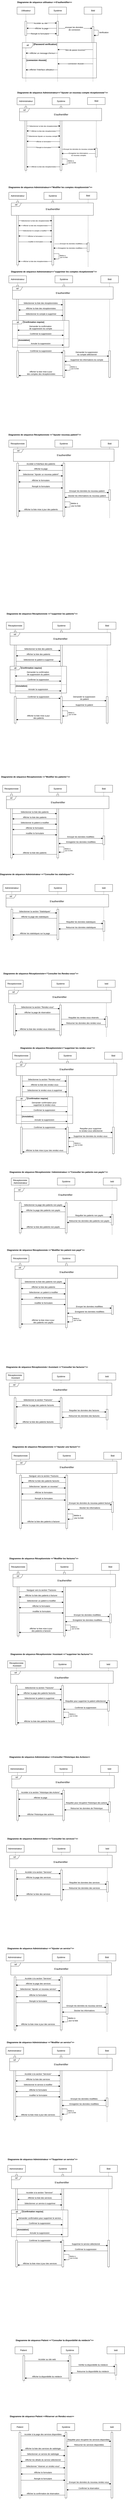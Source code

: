 <mxfile version="24.9.3">
  <diagram name="Page-1" id="2YBvvXClWsGukQMizWep">
    <mxGraphModel dx="913" dy="537" grid="1" gridSize="10" guides="1" tooltips="1" connect="1" arrows="1" fold="1" page="1" pageScale="1" pageWidth="850" pageHeight="1100" background="none" math="0" shadow="0">
      <root>
        <mxCell id="0" />
        <mxCell id="1" parent="0" />
        <mxCell id="aM9ryv3xv72pqoxQDRHE-1" value="Systéme" style="shape=umlLifeline;perimeter=lifelinePerimeter;whiteSpace=wrap;html=1;container=0;dropTarget=0;collapsible=0;recursiveResize=0;outlineConnect=0;portConstraint=eastwest;newEdgeStyle={&quot;edgeStyle&quot;:&quot;elbowEdgeStyle&quot;,&quot;elbow&quot;:&quot;vertical&quot;,&quot;curved&quot;:0,&quot;rounded&quot;:0};movable=1;resizable=1;rotatable=1;deletable=1;editable=1;locked=0;connectable=1;" parent="1" vertex="1">
          <mxGeometry x="336.5" y="100" width="100" height="420" as="geometry" />
        </mxCell>
        <mxCell id="_bGEmiE4PIl5-1P5QRze-27" value="" style="html=1;points=[[0,0,0,0,5],[0,1,0,0,-5],[1,0,0,0,5],[1,1,0,0,-5]];perimeter=orthogonalPerimeter;outlineConnect=0;targetShapes=umlLifeline;portConstraint=eastwest;newEdgeStyle={&quot;curved&quot;:0,&quot;rounded&quot;:0};movable=1;resizable=1;rotatable=1;deletable=1;editable=1;locked=0;connectable=1;" parent="aM9ryv3xv72pqoxQDRHE-1" vertex="1">
          <mxGeometry x="45" y="80" width="10" height="80" as="geometry" />
        </mxCell>
        <mxCell id="aM9ryv3xv72pqoxQDRHE-5" value="Bdd" style="shape=umlLifeline;perimeter=lifelinePerimeter;whiteSpace=wrap;html=1;container=0;dropTarget=0;collapsible=0;recursiveResize=0;outlineConnect=0;portConstraint=eastwest;newEdgeStyle={&quot;edgeStyle&quot;:&quot;elbowEdgeStyle&quot;,&quot;elbow&quot;:&quot;vertical&quot;,&quot;curved&quot;:0,&quot;rounded&quot;:0};movable=1;resizable=1;rotatable=1;deletable=1;editable=1;locked=0;connectable=1;" parent="1" vertex="1">
          <mxGeometry x="536.5" y="100" width="100" height="420" as="geometry" />
        </mxCell>
        <mxCell id="_bGEmiE4PIl5-1P5QRze-17" value="Verification" style="html=1;align=left;spacingLeft=2;endArrow=block;rounded=0;edgeStyle=orthogonalEdgeStyle;curved=0;rounded=0;movable=1;resizable=1;rotatable=1;deletable=1;editable=1;locked=0;connectable=1;" parent="aM9ryv3xv72pqoxQDRHE-5" target="_bGEmiE4PIl5-1P5QRze-16" edge="1">
          <mxGeometry relative="1" as="geometry">
            <mxPoint x="50" y="130" as="sourcePoint" />
            <Array as="points">
              <mxPoint x="80" y="160" />
            </Array>
          </mxGeometry>
        </mxCell>
        <mxCell id="_bGEmiE4PIl5-1P5QRze-16" value="" style="html=1;points=[[0,0,0,0,5],[0,1,0,0,-5],[1,0,0,0,5],[1,1,0,0,-5]];perimeter=orthogonalPerimeter;outlineConnect=0;targetShapes=umlLifeline;portConstraint=eastwest;newEdgeStyle={&quot;curved&quot;:0,&quot;rounded&quot;:0};movable=1;resizable=1;rotatable=1;deletable=1;editable=1;locked=0;connectable=1;" parent="aM9ryv3xv72pqoxQDRHE-5" vertex="1">
          <mxGeometry x="45" y="110" width="10" height="90" as="geometry" />
        </mxCell>
        <mxCell id="_bGEmiE4PIl5-1P5QRze-10" value="" style="endArrow=classic;html=1;rounded=0;movable=1;resizable=1;rotatable=1;deletable=1;editable=1;locked=0;connectable=1;" parent="aM9ryv3xv72pqoxQDRHE-5" source="_bGEmiE4PIl5-1P5QRze-16" target="aM9ryv3xv72pqoxQDRHE-5" edge="1">
          <mxGeometry width="50" height="50" relative="1" as="geometry">
            <mxPoint x="-140" y="240" as="sourcePoint" />
            <mxPoint x="-170" y="190" as="targetPoint" />
          </mxGeometry>
        </mxCell>
        <mxCell id="_bGEmiE4PIl5-1P5QRze-3" value="" style="endArrow=none;dashed=1;html=1;rounded=0;movable=1;resizable=1;rotatable=1;deletable=1;editable=1;locked=0;connectable=1;" parent="1" edge="1">
          <mxGeometry width="50" height="50" relative="1" as="geometry">
            <mxPoint x="206.5" y="520" as="sourcePoint" />
            <mxPoint x="206.5" y="130.0" as="targetPoint" />
          </mxGeometry>
        </mxCell>
        <mxCell id="_bGEmiE4PIl5-1P5QRze-4" value="" style="endArrow=classic;html=1;rounded=0;movable=1;resizable=1;rotatable=1;deletable=1;editable=1;locked=0;connectable=1;" parent="1" edge="1">
          <mxGeometry width="50" height="50" relative="1" as="geometry">
            <mxPoint x="201.5" y="190" as="sourcePoint" />
            <mxPoint x="381" y="190" as="targetPoint" />
          </mxGeometry>
        </mxCell>
        <mxCell id="_bGEmiE4PIl5-1P5QRze-5" value="Accéder au site" style="edgeLabel;html=1;align=center;verticalAlign=middle;resizable=1;points=[];movable=1;rotatable=1;deletable=1;editable=1;locked=0;connectable=1;" parent="_bGEmiE4PIl5-1P5QRze-4" vertex="1" connectable="0">
          <mxGeometry x="-0.012" y="-1" relative="1" as="geometry">
            <mxPoint as="offset" />
          </mxGeometry>
        </mxCell>
        <mxCell id="_bGEmiE4PIl5-1P5QRze-6" value="" style="endArrow=classic;html=1;rounded=0;movable=1;resizable=1;rotatable=1;deletable=1;editable=1;locked=0;connectable=1;" parent="1" source="_bGEmiE4PIl5-1P5QRze-25" edge="1">
          <mxGeometry width="50" height="50" relative="1" as="geometry">
            <mxPoint x="386" y="220" as="sourcePoint" />
            <mxPoint x="206.5" y="220" as="targetPoint" />
          </mxGeometry>
        </mxCell>
        <mxCell id="_bGEmiE4PIl5-1P5QRze-8" value="" style="endArrow=classic;html=1;rounded=0;movable=1;resizable=1;rotatable=1;deletable=1;editable=1;locked=0;connectable=1;" parent="1" edge="1">
          <mxGeometry width="50" height="50" relative="1" as="geometry">
            <mxPoint x="201.5" y="250" as="sourcePoint" />
            <mxPoint x="381" y="250" as="targetPoint" />
          </mxGeometry>
        </mxCell>
        <mxCell id="_bGEmiE4PIl5-1P5QRze-9" value="Remplir le formulaire" style="edgeLabel;html=1;align=center;verticalAlign=middle;resizable=1;points=[];movable=1;rotatable=1;deletable=1;editable=1;locked=0;connectable=1;" parent="_bGEmiE4PIl5-1P5QRze-8" vertex="1" connectable="0">
          <mxGeometry x="-0.057" relative="1" as="geometry">
            <mxPoint as="offset" />
          </mxGeometry>
        </mxCell>
        <mxCell id="_bGEmiE4PIl5-1P5QRze-18" value="" style="endArrow=classic;html=1;rounded=0;movable=1;resizable=1;rotatable=1;deletable=1;editable=1;locked=0;connectable=1;" parent="1" source="_bGEmiE4PIl5-1P5QRze-27" target="_bGEmiE4PIl5-1P5QRze-16" edge="1">
          <mxGeometry width="50" height="50" relative="1" as="geometry">
            <mxPoint x="396.5" y="230" as="sourcePoint" />
            <mxPoint x="586.5" y="260" as="targetPoint" />
          </mxGeometry>
        </mxCell>
        <mxCell id="_bGEmiE4PIl5-1P5QRze-19" value="envoyer les données&amp;nbsp;&lt;div&gt;de connexion&lt;/div&gt;" style="edgeLabel;html=1;align=center;verticalAlign=middle;resizable=1;points=[];movable=1;rotatable=1;deletable=1;editable=1;locked=0;connectable=1;" parent="_bGEmiE4PIl5-1P5QRze-18" vertex="1" connectable="0">
          <mxGeometry x="-0.064" y="-1" relative="1" as="geometry">
            <mxPoint as="offset" />
          </mxGeometry>
        </mxCell>
        <mxCell id="_bGEmiE4PIl5-1P5QRze-22" value="alt" style="shape=umlFrame;whiteSpace=wrap;html=1;pointerEvents=0;movable=1;resizable=1;rotatable=1;deletable=1;editable=1;locked=0;connectable=1;" parent="1" vertex="1">
          <mxGeometry x="186.5" y="300" width="420" height="200" as="geometry" />
        </mxCell>
        <mxCell id="_bGEmiE4PIl5-1P5QRze-23" value="" style="endArrow=classic;html=1;rounded=0;movable=1;resizable=1;rotatable=1;deletable=1;editable=1;locked=0;connectable=1;" parent="1" source="_bGEmiE4PIl5-1P5QRze-27" edge="1">
          <mxGeometry width="50" height="50" relative="1" as="geometry">
            <mxPoint x="376.5" y="219.76" as="sourcePoint" />
            <mxPoint x="211.5" y="219.76" as="targetPoint" />
            <Array as="points" />
          </mxGeometry>
        </mxCell>
        <mxCell id="_bGEmiE4PIl5-1P5QRze-26" value="Afficher la page" style="edgeLabel;html=1;align=center;verticalAlign=middle;resizable=1;points=[];movable=1;rotatable=1;deletable=1;editable=1;locked=0;connectable=1;" parent="_bGEmiE4PIl5-1P5QRze-23" vertex="1" connectable="0">
          <mxGeometry x="0.195" y="2" relative="1" as="geometry">
            <mxPoint x="15" y="-2" as="offset" />
          </mxGeometry>
        </mxCell>
        <mxCell id="_bGEmiE4PIl5-1P5QRze-25" value="" style="html=1;points=[[0,0,0,0,5],[0,1,0,0,-5],[1,0,0,0,5],[1,1,0,0,-5]];perimeter=orthogonalPerimeter;outlineConnect=0;targetShapes=umlLifeline;portConstraint=eastwest;newEdgeStyle={&quot;curved&quot;:0,&quot;rounded&quot;:0};movable=1;resizable=1;rotatable=1;deletable=1;editable=1;locked=0;connectable=1;" parent="1" vertex="1">
          <mxGeometry x="201.5" y="180" width="10" height="80" as="geometry" />
        </mxCell>
        <mxCell id="_bGEmiE4PIl5-1P5QRze-30" value="[Password verification]" style="text;align=center;fontStyle=1;verticalAlign=middle;spacingLeft=3;spacingRight=3;strokeColor=none;rotatable=1;points=[[0,0.5],[1,0.5]];portConstraint=eastwest;html=1;movable=1;resizable=1;deletable=1;editable=1;locked=0;connectable=1;" parent="1" vertex="1">
          <mxGeometry x="290.5" y="305" width="50" height="10" as="geometry" />
        </mxCell>
        <mxCell id="_bGEmiE4PIl5-1P5QRze-32" value="" style="endArrow=classic;html=1;rounded=0;movable=1;resizable=1;rotatable=1;deletable=1;editable=1;locked=0;connectable=1;" parent="1" edge="1">
          <mxGeometry width="50" height="50" relative="1" as="geometry">
            <mxPoint x="386.5" y="360" as="sourcePoint" />
            <mxPoint x="206.5" y="360" as="targetPoint" />
          </mxGeometry>
        </mxCell>
        <mxCell id="_bGEmiE4PIl5-1P5QRze-35" value="Afficher un message d&#39;erreur" style="edgeLabel;html=1;align=center;verticalAlign=middle;resizable=1;points=[];movable=1;rotatable=1;deletable=1;editable=1;locked=0;connectable=1;" parent="_bGEmiE4PIl5-1P5QRze-32" vertex="1" connectable="0">
          <mxGeometry x="0.025" y="2" relative="1" as="geometry">
            <mxPoint x="5" y="-2" as="offset" />
          </mxGeometry>
        </mxCell>
        <mxCell id="_bGEmiE4PIl5-1P5QRze-33" value="" style="endArrow=classic;html=1;rounded=0;movable=1;resizable=1;rotatable=1;deletable=1;editable=1;locked=0;connectable=1;" parent="1" edge="1">
          <mxGeometry width="50" height="50" relative="1" as="geometry">
            <mxPoint x="586.5" y="340" as="sourcePoint" />
            <mxPoint x="386.5" y="340" as="targetPoint" />
          </mxGeometry>
        </mxCell>
        <mxCell id="_bGEmiE4PIl5-1P5QRze-34" value="Mot de passe incorrect" style="edgeLabel;html=1;align=center;verticalAlign=middle;resizable=1;points=[];movable=1;rotatable=1;deletable=1;editable=1;locked=0;connectable=1;" parent="_bGEmiE4PIl5-1P5QRze-33" vertex="1" connectable="0">
          <mxGeometry x="0.01" y="2" relative="1" as="geometry">
            <mxPoint as="offset" />
          </mxGeometry>
        </mxCell>
        <mxCell id="_bGEmiE4PIl5-1P5QRze-37" value="" style="endArrow=none;dashed=1;html=1;rounded=0;exitX=0;exitY=0.45;exitDx=0;exitDy=0;exitPerimeter=0;movable=1;resizable=1;rotatable=1;deletable=1;editable=1;locked=0;connectable=1;" parent="1" source="_bGEmiE4PIl5-1P5QRze-22" edge="1">
          <mxGeometry width="50" height="50" relative="1" as="geometry">
            <mxPoint x="186.5" y="389" as="sourcePoint" />
            <mxPoint x="606.5" y="390" as="targetPoint" />
          </mxGeometry>
        </mxCell>
        <mxCell id="_bGEmiE4PIl5-1P5QRze-38" value="[connexion réussie]" style="text;align=center;fontStyle=1;verticalAlign=middle;spacingLeft=3;spacingRight=3;strokeColor=none;rotatable=1;points=[[0,0.5],[1,0.5]];portConstraint=eastwest;html=1;movable=1;resizable=1;deletable=1;editable=1;locked=0;connectable=1;" parent="1" vertex="1">
          <mxGeometry x="240.5" y="395" width="50" height="10" as="geometry" />
        </mxCell>
        <mxCell id="_bGEmiE4PIl5-1P5QRze-39" value="" style="endArrow=classic;html=1;rounded=0;movable=1;resizable=1;rotatable=1;deletable=1;editable=1;locked=0;connectable=1;" parent="1" edge="1">
          <mxGeometry width="50" height="50" relative="1" as="geometry">
            <mxPoint x="586.5" y="420" as="sourcePoint" />
            <mxPoint x="386.5" y="420" as="targetPoint" />
          </mxGeometry>
        </mxCell>
        <mxCell id="_bGEmiE4PIl5-1P5QRze-40" value="connexion réussie" style="edgeLabel;html=1;align=center;verticalAlign=middle;resizable=1;points=[];movable=1;rotatable=1;deletable=1;editable=1;locked=0;connectable=1;" parent="_bGEmiE4PIl5-1P5QRze-39" vertex="1" connectable="0">
          <mxGeometry x="-0.018" y="-1" relative="1" as="geometry">
            <mxPoint as="offset" />
          </mxGeometry>
        </mxCell>
        <mxCell id="_bGEmiE4PIl5-1P5QRze-42" value="" style="endArrow=classic;html=1;rounded=0;movable=1;resizable=1;rotatable=1;deletable=1;editable=1;locked=0;connectable=1;" parent="1" edge="1">
          <mxGeometry width="50" height="50" relative="1" as="geometry">
            <mxPoint x="386.5" y="454" as="sourcePoint" />
            <mxPoint x="206.5" y="454" as="targetPoint" />
          </mxGeometry>
        </mxCell>
        <mxCell id="_bGEmiE4PIl5-1P5QRze-43" value="Text" style="edgeLabel;html=1;align=center;verticalAlign=middle;resizable=1;points=[];movable=1;rotatable=1;deletable=1;editable=1;locked=0;connectable=1;" parent="_bGEmiE4PIl5-1P5QRze-42" vertex="1" connectable="0">
          <mxGeometry x="0.022" relative="1" as="geometry">
            <mxPoint as="offset" />
          </mxGeometry>
        </mxCell>
        <mxCell id="_bGEmiE4PIl5-1P5QRze-44" value="&lt;p&gt;Afficher l&#39;interface utilisateur&lt;/p&gt;" style="edgeLabel;html=1;align=center;verticalAlign=middle;resizable=1;points=[];movable=1;rotatable=1;deletable=1;editable=1;locked=0;connectable=1;" parent="_bGEmiE4PIl5-1P5QRze-42" vertex="1" connectable="0">
          <mxGeometry x="0.006" y="-1" relative="1" as="geometry">
            <mxPoint as="offset" />
          </mxGeometry>
        </mxCell>
        <mxCell id="_bGEmiE4PIl5-1P5QRze-49" value="Utilisateur" style="rounded=0;whiteSpace=wrap;html=1;movable=1;resizable=1;rotatable=1;deletable=1;editable=1;locked=0;connectable=1;" parent="1" vertex="1">
          <mxGeometry x="156.5" y="100" width="100" height="40" as="geometry" />
        </mxCell>
        <mxCell id="_bGEmiE4PIl5-1P5QRze-50" style="edgeStyle=orthogonalEdgeStyle;rounded=0;orthogonalLoop=1;jettySize=auto;html=1;exitX=1;exitY=0.5;exitDx=0;exitDy=0;movable=1;resizable=1;rotatable=1;deletable=1;editable=1;locked=0;connectable=1;" parent="1" source="_bGEmiE4PIl5-1P5QRze-38" target="_bGEmiE4PIl5-1P5QRze-38" edge="1">
          <mxGeometry relative="1" as="geometry" />
        </mxCell>
        <mxCell id="_bGEmiE4PIl5-1P5QRze-53" value="Diagramme de séquence utilisateur &amp;lt;&amp;lt;S&#39;authentifier&amp;gt;&amp;gt;" style="text;align=center;fontStyle=1;verticalAlign=middle;spacingLeft=3;spacingRight=3;strokeColor=none;rotatable=1;points=[[0,0.5],[1,0.5]];portConstraint=eastwest;html=1;movable=1;resizable=1;deletable=1;editable=1;locked=0;connectable=1;" parent="1" vertex="1">
          <mxGeometry x="271.5" y="60" width="80" height="26" as="geometry" />
        </mxCell>
        <mxCell id="_bGEmiE4PIl5-1P5QRze-56" value="Diagramme de séquence Administrateur&amp;lt;&amp;lt;&lt;span style=&quot;background-color: initial;&quot;&gt;&quot;Ajouter un nouveau compte réceptionniste&quot;&lt;/span&gt;&lt;span style=&quot;background-color: initial;&quot;&gt;&amp;gt;&amp;gt;&lt;/span&gt;" style="text;align=center;fontStyle=1;verticalAlign=middle;spacingLeft=3;spacingRight=3;strokeColor=none;rotatable=1;points=[[0,0.5],[1,0.5]];portConstraint=eastwest;html=1;movable=1;resizable=1;deletable=1;editable=1;locked=0;connectable=1;" parent="1" vertex="1">
          <mxGeometry x="373.5" y="570" width="80" height="26" as="geometry" />
        </mxCell>
        <mxCell id="_bGEmiE4PIl5-1P5QRze-60" value="Administrateur " style="shape=umlLifeline;perimeter=lifelinePerimeter;whiteSpace=wrap;html=1;container=1;dropTarget=0;collapsible=0;recursiveResize=0;outlineConnect=0;portConstraint=eastwest;newEdgeStyle={&quot;curved&quot;:0,&quot;rounded&quot;:0};movable=1;resizable=1;rotatable=1;deletable=1;editable=1;locked=0;connectable=1;" parent="1" vertex="1">
          <mxGeometry x="156.5" y="611" width="100" height="420" as="geometry" />
        </mxCell>
        <mxCell id="_bGEmiE4PIl5-1P5QRze-66" value="" style="html=1;points=[[0,0,0,0,5],[0,1,0,0,-5],[1,0,0,0,5],[1,1,0,0,-5]];perimeter=orthogonalPerimeter;outlineConnect=0;targetShapes=umlLifeline;portConstraint=eastwest;newEdgeStyle={&quot;curved&quot;:0,&quot;rounded&quot;:0};movable=1;resizable=1;rotatable=1;deletable=1;editable=1;locked=0;connectable=1;" parent="_bGEmiE4PIl5-1P5QRze-60" vertex="1">
          <mxGeometry x="45" y="50" width="10" height="360" as="geometry" />
        </mxCell>
        <mxCell id="_bGEmiE4PIl5-1P5QRze-61" value="Bdd" style="shape=umlLifeline;perimeter=lifelinePerimeter;whiteSpace=wrap;html=1;container=1;dropTarget=0;collapsible=0;recursiveResize=0;outlineConnect=0;portConstraint=eastwest;newEdgeStyle={&quot;curved&quot;:0,&quot;rounded&quot;:0};movable=1;resizable=1;rotatable=1;deletable=1;editable=1;locked=0;connectable=1;" parent="1" vertex="1">
          <mxGeometry x="555.5" y="610" width="100" height="421" as="geometry" />
        </mxCell>
        <mxCell id="_bGEmiE4PIl5-1P5QRze-100" value="" style="html=1;points=[[0,0,0,0,5],[0,1,0,0,-5],[1,0,0,0,5],[1,1,0,0,-5]];perimeter=orthogonalPerimeter;outlineConnect=0;targetShapes=umlLifeline;portConstraint=eastwest;newEdgeStyle={&quot;curved&quot;:0,&quot;rounded&quot;:0};movable=1;resizable=1;rotatable=1;deletable=1;editable=1;locked=0;connectable=1;" parent="_bGEmiE4PIl5-1P5QRze-61" vertex="1">
          <mxGeometry x="45" y="286" width="10" height="50" as="geometry" />
        </mxCell>
        <mxCell id="_bGEmiE4PIl5-1P5QRze-62" value="Système  " style="shape=umlLifeline;perimeter=lifelinePerimeter;whiteSpace=wrap;html=1;container=1;dropTarget=0;collapsible=0;recursiveResize=0;outlineConnect=0;portConstraint=eastwest;newEdgeStyle={&quot;curved&quot;:0,&quot;rounded&quot;:0};movable=1;resizable=1;rotatable=1;deletable=1;editable=1;locked=0;connectable=1;" parent="1" vertex="1">
          <mxGeometry x="355.5" y="611" width="100" height="420" as="geometry" />
        </mxCell>
        <mxCell id="_bGEmiE4PIl5-1P5QRze-67" value="" style="html=1;points=[[0,0,0,0,5],[0,1,0,0,-5],[1,0,0,0,5],[1,1,0,0,-5]];perimeter=orthogonalPerimeter;outlineConnect=0;targetShapes=umlLifeline;portConstraint=eastwest;newEdgeStyle={&quot;curved&quot;:0,&quot;rounded&quot;:0};movable=1;resizable=1;rotatable=1;deletable=1;editable=1;locked=0;connectable=1;" parent="_bGEmiE4PIl5-1P5QRze-62" vertex="1">
          <mxGeometry x="45" y="50" width="10" height="360" as="geometry" />
        </mxCell>
        <mxCell id="_bGEmiE4PIl5-1P5QRze-64" value="" style="endArrow=classic;html=1;rounded=0;exitX=1.062;exitY=0.306;exitDx=0;exitDy=0;exitPerimeter=0;movable=1;resizable=1;rotatable=1;deletable=1;editable=1;locked=0;connectable=1;" parent="1" source="_bGEmiE4PIl5-1P5QRze-66" target="_bGEmiE4PIl5-1P5QRze-67" edge="1">
          <mxGeometry width="50" height="50" relative="1" as="geometry">
            <mxPoint x="207.5" y="771" as="sourcePoint" />
            <mxPoint x="395.5" y="771" as="targetPoint" />
          </mxGeometry>
        </mxCell>
        <mxCell id="_bGEmiE4PIl5-1P5QRze-65" value="&lt;font style=&quot;font-size: 9px;&quot;&gt;Sélectionner la liste&amp;nbsp;&lt;/font&gt;&lt;span style=&quot;font-size: 9px;&quot;&gt;des réceptionnistes&lt;/span&gt;" style="edgeLabel;html=1;align=center;verticalAlign=middle;resizable=1;points=[];movable=1;rotatable=1;deletable=1;editable=1;locked=0;connectable=1;" parent="_bGEmiE4PIl5-1P5QRze-64" vertex="1" connectable="0">
          <mxGeometry x="-0.006" y="-2" relative="1" as="geometry">
            <mxPoint y="-2" as="offset" />
          </mxGeometry>
        </mxCell>
        <mxCell id="_bGEmiE4PIl5-1P5QRze-68" value="" style="endArrow=classic;html=1;rounded=0;movable=1;resizable=1;rotatable=1;deletable=1;editable=1;locked=0;connectable=1;" parent="1" source="_bGEmiE4PIl5-1P5QRze-67" edge="1">
          <mxGeometry width="50" height="50" relative="1" as="geometry">
            <mxPoint x="402.0" y="799" as="sourcePoint" />
            <mxPoint x="211.5" y="799" as="targetPoint" />
          </mxGeometry>
        </mxCell>
        <mxCell id="_bGEmiE4PIl5-1P5QRze-72" value="&lt;font style=&quot;font-size: 9px;&quot;&gt;Afficher la liste&amp;nbsp;&lt;/font&gt;&lt;span style=&quot;font-size: 9px;&quot;&gt;des réceptionnistes&lt;/span&gt;" style="edgeLabel;html=1;align=center;verticalAlign=middle;resizable=1;points=[];movable=1;rotatable=1;deletable=1;editable=1;locked=0;connectable=1;" parent="_bGEmiE4PIl5-1P5QRze-68" vertex="1" connectable="0">
          <mxGeometry x="0.078" y="1" relative="1" as="geometry">
            <mxPoint x="8" y="-1" as="offset" />
          </mxGeometry>
        </mxCell>
        <mxCell id="_bGEmiE4PIl5-1P5QRze-73" value="" style="endArrow=classic;html=1;rounded=0;movable=1;resizable=1;rotatable=1;deletable=1;editable=1;locked=0;connectable=1;" parent="1" source="_bGEmiE4PIl5-1P5QRze-66" edge="1">
          <mxGeometry width="50" height="50" relative="1" as="geometry">
            <mxPoint x="215.5" y="828" as="sourcePoint" />
            <mxPoint x="400.5" y="827.6" as="targetPoint" />
          </mxGeometry>
        </mxCell>
        <mxCell id="_bGEmiE4PIl5-1P5QRze-75" value="&lt;p style=&quot;margin-bottom: 0px; margin-top: 0px;&quot;&gt;&lt;font style=&quot;font-size: 9px;&quot;&gt;&lt;font style=&quot;&quot;&gt;Sélectionner Ajouter&lt;/font&gt;&amp;nbsp;un nouveau compte&lt;/font&gt;&lt;/p&gt;" style="edgeLabel;html=1;align=center;verticalAlign=middle;resizable=1;points=[];shadow=1;labelBackgroundColor=default;movable=1;rotatable=1;deletable=1;editable=1;locked=0;connectable=1;" parent="_bGEmiE4PIl5-1P5QRze-73" vertex="1" connectable="0">
          <mxGeometry x="-0.105" relative="1" as="geometry">
            <mxPoint x="7" as="offset" />
          </mxGeometry>
        </mxCell>
        <mxCell id="_bGEmiE4PIl5-1P5QRze-76" value="" style="endArrow=classic;html=1;rounded=0;entryX=0.537;entryY=0.587;entryDx=0;entryDy=0;entryPerimeter=0;movable=1;resizable=1;rotatable=1;deletable=1;editable=1;locked=0;connectable=1;" parent="1" edge="1">
          <mxGeometry width="50" height="50" relative="1" as="geometry">
            <mxPoint x="401.0" y="859" as="sourcePoint" />
            <mxPoint x="211.2" y="857.54" as="targetPoint" />
          </mxGeometry>
        </mxCell>
        <mxCell id="_bGEmiE4PIl5-1P5QRze-77" value="&lt;p&gt;&lt;font style=&quot;font-size: 9px;&quot;&gt;Afficher le formulaire&lt;/font&gt;&lt;/p&gt;" style="edgeLabel;html=1;align=center;verticalAlign=middle;resizable=1;points=[];movable=1;rotatable=1;deletable=1;editable=1;locked=0;connectable=1;" parent="_bGEmiE4PIl5-1P5QRze-76" vertex="1" connectable="0">
          <mxGeometry x="0.078" y="1" relative="1" as="geometry">
            <mxPoint x="7" y="-1" as="offset" />
          </mxGeometry>
        </mxCell>
        <mxCell id="_bGEmiE4PIl5-1P5QRze-98" value="" style="endArrow=classic;html=1;rounded=0;movable=1;resizable=1;rotatable=1;deletable=1;editable=1;locked=0;connectable=1;" parent="1" source="_bGEmiE4PIl5-1P5QRze-66" edge="1">
          <mxGeometry width="50" height="50" relative="1" as="geometry">
            <mxPoint x="215.5" y="891" as="sourcePoint" />
            <mxPoint x="400.5" y="890.6" as="targetPoint" />
          </mxGeometry>
        </mxCell>
        <mxCell id="_bGEmiE4PIl5-1P5QRze-99" value="&lt;p&gt;&lt;font style=&quot;font-size: 9px;&quot;&gt;Remplir le formulaire&lt;/font&gt;&lt;/p&gt;" style="edgeLabel;html=1;align=center;verticalAlign=middle;resizable=1;points=[];shadow=1;movable=1;rotatable=1;deletable=1;editable=1;locked=0;connectable=1;" parent="_bGEmiE4PIl5-1P5QRze-98" vertex="1" connectable="0">
          <mxGeometry x="-0.105" relative="1" as="geometry">
            <mxPoint x="11" as="offset" />
          </mxGeometry>
        </mxCell>
        <mxCell id="_bGEmiE4PIl5-1P5QRze-101" value="" style="endArrow=classic;html=1;rounded=0;exitX=0.528;exitY=0.512;exitDx=0;exitDy=0;exitPerimeter=0;movable=1;resizable=1;rotatable=1;deletable=1;editable=1;locked=0;connectable=1;" parent="1" edge="1">
          <mxGeometry width="50" height="50" relative="1" as="geometry">
            <mxPoint x="409.5" y="902.0" as="sourcePoint" />
            <mxPoint x="600.7" y="902.0" as="targetPoint" />
          </mxGeometry>
        </mxCell>
        <mxCell id="_bGEmiE4PIl5-1P5QRze-102" value="&lt;p style=&quot;margin-bottom: 0px; margin-top: 0px;&quot;&gt;&lt;font&gt;&lt;font&gt;Envoyer les données&lt;/font&gt;&lt;/font&gt;&lt;span&gt;&amp;nbsp;du nouveau compte&lt;/span&gt;&lt;/p&gt;" style="edgeLabel;html=1;align=center;verticalAlign=middle;resizable=1;points=[];shadow=1;labelBackgroundColor=default;textShadow=0;spacing=0;fontSize=9;movable=1;rotatable=1;deletable=1;editable=1;locked=0;connectable=1;" parent="_bGEmiE4PIl5-1P5QRze-101" vertex="1" connectable="0">
          <mxGeometry x="-0.105" relative="1" as="geometry">
            <mxPoint x="8" as="offset" />
          </mxGeometry>
        </mxCell>
        <mxCell id="_bGEmiE4PIl5-1P5QRze-103" value="" style="endArrow=classic;html=1;rounded=0;movable=1;resizable=1;rotatable=1;deletable=1;editable=1;locked=0;connectable=1;" parent="1" edge="1">
          <mxGeometry width="50" height="50" relative="1" as="geometry">
            <mxPoint x="600.0" y="926" as="sourcePoint" />
            <mxPoint x="409.5" y="926" as="targetPoint" />
          </mxGeometry>
        </mxCell>
        <mxCell id="_bGEmiE4PIl5-1P5QRze-104" value="&lt;p style=&quot;line-height: 0%;&quot;&gt;&lt;font style=&quot;font-size: 9px;&quot;&gt;Enregistrer les informations&amp;nbsp;&lt;/font&gt;&lt;/p&gt;&lt;p style=&quot;margin-bottom: 0px; margin-top: 0px; line-height: 0%;&quot;&gt;&lt;font style=&quot;font-size: 9px;&quot;&gt;du nouveau comptes&lt;/font&gt;&lt;/p&gt;" style="edgeLabel;html=1;align=center;verticalAlign=middle;resizable=1;points=[];movable=1;rotatable=1;deletable=1;editable=1;locked=0;connectable=1;" parent="_bGEmiE4PIl5-1P5QRze-103" vertex="1" connectable="0">
          <mxGeometry x="0.078" y="1" relative="1" as="geometry">
            <mxPoint x="7" y="-1" as="offset" />
          </mxGeometry>
        </mxCell>
        <mxCell id="_bGEmiE4PIl5-1P5QRze-105" value="ref" style="shape=umlFrame;whiteSpace=wrap;html=1;pointerEvents=0;width=55;height=20;labelBackgroundColor=none;container=0;gradientColor=none;swimlaneFillColor=default;movable=1;resizable=1;rotatable=1;deletable=1;editable=1;locked=0;connectable=1;" parent="1" vertex="1">
          <mxGeometry x="170.5" y="671" width="465" height="70" as="geometry" />
        </mxCell>
        <mxCell id="_bGEmiE4PIl5-1P5QRze-106" value="&lt;font style=&quot;font-size: 14px;&quot;&gt;S&#39;authentifier&lt;/font&gt;" style="text;strokeColor=none;align=center;fillColor=none;html=1;verticalAlign=middle;whiteSpace=wrap;rounded=0;movable=1;resizable=1;rotatable=1;deletable=1;editable=1;locked=0;connectable=1;" parent="1" vertex="1">
          <mxGeometry x="330.5" y="691" width="150" height="30" as="geometry" />
        </mxCell>
        <mxCell id="_bGEmiE4PIl5-1P5QRze-112" value="&lt;p style=&quot;margin-top: 0px; margin-bottom: 0px; line-height: 90%;&quot;&gt;&lt;font style=&quot;font-size: 9px; line-height: 90%;&quot;&gt;Mettre à&lt;/font&gt;&lt;/p&gt;&lt;p style=&quot;margin-top: 0px; margin-bottom: 0px; line-height: 90%;&quot;&gt;&lt;font style=&quot;font-size: 9px; line-height: 90%;&quot;&gt;&amp;nbsp;jour la liste&lt;/font&gt;&lt;/p&gt;" style="html=1;align=left;spacingLeft=2;endArrow=block;rounded=0;edgeStyle=orthogonalEdgeStyle;curved=0;rounded=0;movable=1;resizable=1;rotatable=1;deletable=1;editable=1;locked=0;connectable=1;" parent="1" edge="1">
          <mxGeometry relative="1" as="geometry">
            <mxPoint x="410.5" y="957" as="sourcePoint" />
            <Array as="points">
              <mxPoint x="440.5" y="957" />
              <mxPoint x="440.5" y="987" />
            </Array>
            <mxPoint x="410.5" y="987" as="targetPoint" />
          </mxGeometry>
        </mxCell>
        <mxCell id="_bGEmiE4PIl5-1P5QRze-114" value="" style="endArrow=classic;html=1;rounded=0;movable=1;resizable=1;rotatable=1;deletable=1;editable=1;locked=0;connectable=1;" parent="1" edge="1">
          <mxGeometry width="50" height="50" relative="1" as="geometry">
            <mxPoint x="401.0" y="1001" as="sourcePoint" />
            <mxPoint x="210.5" y="1001" as="targetPoint" />
          </mxGeometry>
        </mxCell>
        <mxCell id="_bGEmiE4PIl5-1P5QRze-115" value="&lt;p style=&quot;margin-top: 0px; margin-bottom: 0px;&quot;&gt;&lt;font style=&quot;font-size: 9px;&quot;&gt;Afficher la liste des réceptionnistes&lt;/font&gt;&lt;/p&gt;" style="edgeLabel;html=1;align=center;verticalAlign=middle;resizable=1;points=[];movable=1;rotatable=1;deletable=1;editable=1;locked=0;connectable=1;" parent="_bGEmiE4PIl5-1P5QRze-114" vertex="1" connectable="0">
          <mxGeometry x="0.078" y="1" relative="1" as="geometry">
            <mxPoint x="8" y="-2" as="offset" />
          </mxGeometry>
        </mxCell>
        <mxCell id="_bGEmiE4PIl5-1P5QRze-220" value="" style="endArrow=classic;html=1;rounded=0;exitX=1.062;exitY=0.306;exitDx=0;exitDy=0;exitPerimeter=0;movable=1;resizable=1;rotatable=1;deletable=1;editable=1;locked=0;connectable=1;" parent="1" source="_bGEmiE4PIl5-1P5QRze-239" target="_bGEmiE4PIl5-1P5QRze-243" edge="1">
          <mxGeometry width="50" height="50" relative="1" as="geometry">
            <mxPoint x="161" y="1305" as="sourcePoint" />
            <mxPoint x="349" y="1305" as="targetPoint" />
          </mxGeometry>
        </mxCell>
        <mxCell id="_bGEmiE4PIl5-1P5QRze-221" value="&lt;font style=&quot;font-size: 9px;&quot;&gt;Sélectionner la liste&amp;nbsp;&lt;/font&gt;&lt;span style=&quot;font-size: 9px;&quot;&gt;des réceptionnistes&lt;/span&gt;" style="edgeLabel;html=1;align=center;verticalAlign=middle;resizable=1;points=[];movable=1;rotatable=1;deletable=1;editable=1;locked=0;connectable=1;" parent="_bGEmiE4PIl5-1P5QRze-220" vertex="1" connectable="0">
          <mxGeometry x="-0.006" y="-2" relative="1" as="geometry">
            <mxPoint y="-2" as="offset" />
          </mxGeometry>
        </mxCell>
        <mxCell id="_bGEmiE4PIl5-1P5QRze-222" value="" style="endArrow=classic;html=1;rounded=0;movable=1;resizable=1;rotatable=1;deletable=1;editable=1;locked=0;connectable=1;" parent="1" source="_bGEmiE4PIl5-1P5QRze-243" edge="1">
          <mxGeometry width="50" height="50" relative="1" as="geometry">
            <mxPoint x="355.5" y="1333" as="sourcePoint" />
            <mxPoint x="165" y="1333" as="targetPoint" />
          </mxGeometry>
        </mxCell>
        <mxCell id="_bGEmiE4PIl5-1P5QRze-223" value="&lt;font style=&quot;font-size: 9px;&quot;&gt;Afficher la liste&amp;nbsp;&lt;/font&gt;&lt;span style=&quot;font-size: 9px;&quot;&gt;des réceptionnistes&lt;/span&gt;" style="edgeLabel;html=1;align=center;verticalAlign=middle;resizable=1;points=[];movable=1;rotatable=1;deletable=1;editable=1;locked=0;connectable=1;" parent="_bGEmiE4PIl5-1P5QRze-222" vertex="1" connectable="0">
          <mxGeometry x="0.078" y="1" relative="1" as="geometry">
            <mxPoint x="8" y="-2" as="offset" />
          </mxGeometry>
        </mxCell>
        <mxCell id="_bGEmiE4PIl5-1P5QRze-224" value="" style="endArrow=classic;html=1;rounded=0;movable=1;resizable=1;rotatable=1;deletable=1;editable=1;locked=0;connectable=1;" parent="1" source="_bGEmiE4PIl5-1P5QRze-239" edge="1">
          <mxGeometry width="50" height="50" relative="1" as="geometry">
            <mxPoint x="169" y="1362" as="sourcePoint" />
            <mxPoint x="354" y="1361.6" as="targetPoint" />
          </mxGeometry>
        </mxCell>
        <mxCell id="_bGEmiE4PIl5-1P5QRze-225" value="&lt;p style=&quot;margin-top: 0px; margin-bottom: 0px;&quot;&gt;&lt;font style=&quot;font-size: 9px;&quot;&gt;Sélectionner le compte à modifier&lt;/font&gt;&lt;/p&gt;" style="edgeLabel;html=1;align=center;verticalAlign=middle;resizable=1;points=[];shadow=1;labelBackgroundColor=default;movable=1;rotatable=1;deletable=1;editable=1;locked=0;connectable=1;" parent="_bGEmiE4PIl5-1P5QRze-224" vertex="1" connectable="0">
          <mxGeometry x="-0.105" relative="1" as="geometry">
            <mxPoint x="7" y="-1" as="offset" />
          </mxGeometry>
        </mxCell>
        <mxCell id="_bGEmiE4PIl5-1P5QRze-226" value="" style="endArrow=classic;html=1;rounded=0;entryX=0.537;entryY=0.587;entryDx=0;entryDy=0;entryPerimeter=0;movable=1;resizable=1;rotatable=1;deletable=1;editable=1;locked=0;connectable=1;" parent="1" edge="1">
          <mxGeometry width="50" height="50" relative="1" as="geometry">
            <mxPoint x="354.5" y="1393" as="sourcePoint" />
            <mxPoint x="164.7" y="1391.54" as="targetPoint" />
          </mxGeometry>
        </mxCell>
        <mxCell id="_bGEmiE4PIl5-1P5QRze-227" value="&lt;p&gt;&lt;font style=&quot;font-size: 9px;&quot;&gt;Afficher le formulaire&lt;/font&gt;&lt;/p&gt;" style="edgeLabel;html=1;align=center;verticalAlign=middle;resizable=1;points=[];movable=1;rotatable=1;deletable=1;editable=1;locked=0;connectable=1;" parent="_bGEmiE4PIl5-1P5QRze-226" vertex="1" connectable="0">
          <mxGeometry x="0.078" y="1" relative="1" as="geometry">
            <mxPoint x="7" y="-1" as="offset" />
          </mxGeometry>
        </mxCell>
        <mxCell id="_bGEmiE4PIl5-1P5QRze-228" value="" style="endArrow=classic;html=1;rounded=0;movable=1;resizable=1;rotatable=1;deletable=1;editable=1;locked=0;connectable=1;" parent="1" source="_bGEmiE4PIl5-1P5QRze-239" edge="1">
          <mxGeometry width="50" height="50" relative="1" as="geometry">
            <mxPoint x="169" y="1425" as="sourcePoint" />
            <mxPoint x="354" y="1424.6" as="targetPoint" />
          </mxGeometry>
        </mxCell>
        <mxCell id="_bGEmiE4PIl5-1P5QRze-229" value="&lt;p style=&quot;margin-top: 0px; margin-bottom: 0px;&quot;&gt;&lt;font style=&quot;font-size: 9px;&quot;&gt;modifier le formulaire&lt;/font&gt;&lt;/p&gt;" style="edgeLabel;html=1;align=center;verticalAlign=middle;resizable=1;points=[];shadow=1;movable=1;rotatable=1;deletable=1;editable=1;locked=0;connectable=1;" parent="_bGEmiE4PIl5-1P5QRze-228" vertex="1" connectable="0">
          <mxGeometry x="-0.105" relative="1" as="geometry">
            <mxPoint x="11" y="-2" as="offset" />
          </mxGeometry>
        </mxCell>
        <mxCell id="_bGEmiE4PIl5-1P5QRze-230" value="" style="endArrow=classic;html=1;rounded=0;exitX=0.528;exitY=0.512;exitDx=0;exitDy=0;exitPerimeter=0;movable=1;resizable=1;rotatable=1;deletable=1;editable=1;locked=0;connectable=1;" parent="1" edge="1">
          <mxGeometry width="50" height="50" relative="1" as="geometry">
            <mxPoint x="368.8" y="1436" as="sourcePoint" />
            <mxPoint x="560" y="1436" as="targetPoint" />
          </mxGeometry>
        </mxCell>
        <mxCell id="_bGEmiE4PIl5-1P5QRze-231" value="&lt;p style=&quot;margin-top: 0px; margin-bottom: 0px;&quot;&gt;Envoyer les données modifiées&lt;/p&gt;" style="edgeLabel;html=1;align=center;verticalAlign=middle;resizable=1;points=[];shadow=1;labelBackgroundColor=default;textShadow=0;spacing=0;fontSize=9;movable=1;rotatable=1;deletable=1;editable=1;locked=0;connectable=1;" parent="_bGEmiE4PIl5-1P5QRze-230" vertex="1" connectable="0">
          <mxGeometry x="-0.105" relative="1" as="geometry">
            <mxPoint x="8" y="-1" as="offset" />
          </mxGeometry>
        </mxCell>
        <mxCell id="_bGEmiE4PIl5-1P5QRze-232" value="" style="endArrow=classic;html=1;rounded=0;movable=1;resizable=1;rotatable=1;deletable=1;editable=1;locked=0;connectable=1;" parent="1" edge="1">
          <mxGeometry width="50" height="50" relative="1" as="geometry">
            <mxPoint x="553.5" y="1460" as="sourcePoint" />
            <mxPoint x="363" y="1460" as="targetPoint" />
          </mxGeometry>
        </mxCell>
        <mxCell id="_bGEmiE4PIl5-1P5QRze-233" value="&lt;p style=&quot;margin-bottom: 0px; margin-top: 0px;&quot;&gt;&lt;font style=&quot;font-size: 9px;&quot;&gt;Enregistrer les données modifiées&lt;/font&gt;&lt;/p&gt;" style="edgeLabel;html=1;align=center;verticalAlign=middle;resizable=1;points=[];movable=1;rotatable=1;deletable=1;editable=1;locked=0;connectable=1;" parent="_bGEmiE4PIl5-1P5QRze-232" vertex="1" connectable="0">
          <mxGeometry x="0.078" y="1" relative="1" as="geometry">
            <mxPoint x="7" y="-2" as="offset" />
          </mxGeometry>
        </mxCell>
        <mxCell id="_bGEmiE4PIl5-1P5QRze-234" value="&lt;p style=&quot;margin-top: 0px; margin-bottom: 0px; line-height: 90%;&quot;&gt;&lt;font style=&quot;font-size: 9px; line-height: 90%;&quot;&gt;Mettre à&lt;/font&gt;&lt;/p&gt;&lt;p style=&quot;margin-top: 0px; margin-bottom: 0px; line-height: 90%;&quot;&gt;&lt;font style=&quot;font-size: 9px; line-height: 90%;&quot;&gt;&amp;nbsp;jour la liste&lt;/font&gt;&lt;/p&gt;" style="html=1;align=left;spacingLeft=2;endArrow=block;rounded=0;edgeStyle=orthogonalEdgeStyle;curved=0;rounded=0;movable=1;resizable=1;rotatable=1;deletable=1;editable=1;locked=0;connectable=1;" parent="1" edge="1">
          <mxGeometry relative="1" as="geometry">
            <mxPoint x="364" y="1491" as="sourcePoint" />
            <Array as="points">
              <mxPoint x="394" y="1491" />
              <mxPoint x="394" y="1521" />
            </Array>
            <mxPoint x="364" y="1521" as="targetPoint" />
          </mxGeometry>
        </mxCell>
        <mxCell id="_bGEmiE4PIl5-1P5QRze-235" value="" style="endArrow=classic;html=1;rounded=0;movable=1;resizable=1;rotatable=1;deletable=1;editable=1;locked=0;connectable=1;" parent="1" edge="1">
          <mxGeometry width="50" height="50" relative="1" as="geometry">
            <mxPoint x="354.5" y="1535" as="sourcePoint" />
            <mxPoint x="164" y="1535" as="targetPoint" />
          </mxGeometry>
        </mxCell>
        <mxCell id="_bGEmiE4PIl5-1P5QRze-236" value="&lt;p style=&quot;margin-top: 0px; margin-bottom: 0px;&quot;&gt;&lt;font style=&quot;font-size: 9px;&quot;&gt;Afficher la liste des réceptionnistes&lt;/font&gt;&lt;/p&gt;" style="edgeLabel;html=1;align=center;verticalAlign=middle;resizable=1;points=[];movable=1;rotatable=1;deletable=1;editable=1;locked=0;connectable=1;" parent="_bGEmiE4PIl5-1P5QRze-235" vertex="1" connectable="0">
          <mxGeometry x="0.078" y="1" relative="1" as="geometry">
            <mxPoint x="8" y="-2" as="offset" />
          </mxGeometry>
        </mxCell>
        <mxCell id="_bGEmiE4PIl5-1P5QRze-237" value="Diagramme de séquence Administrateur&amp;lt;&amp;lt;&lt;span style=&quot;background-color: initial;&quot;&gt;&quot;Modifier les comptes réceptionniste&quot;&lt;/span&gt;&lt;span style=&quot;background-color: initial;&quot;&gt;&amp;gt;&amp;gt;&lt;/span&gt;" style="text;align=center;fontStyle=1;verticalAlign=middle;spacingLeft=3;spacingRight=3;strokeColor=none;rotatable=1;points=[[0,0.5],[1,0.5]];portConstraint=eastwest;html=1;movable=1;resizable=1;deletable=1;editable=1;locked=0;connectable=1;" parent="1" vertex="1">
          <mxGeometry x="305" y="1104" width="80" height="26" as="geometry" />
        </mxCell>
        <mxCell id="_bGEmiE4PIl5-1P5QRze-238" value="Administrateur " style="shape=umlLifeline;perimeter=lifelinePerimeter;whiteSpace=wrap;html=1;container=1;dropTarget=0;collapsible=0;recursiveResize=0;outlineConnect=0;portConstraint=eastwest;newEdgeStyle={&quot;curved&quot;:0,&quot;rounded&quot;:0};movable=1;resizable=1;rotatable=1;deletable=1;editable=1;locked=0;connectable=1;" parent="1" vertex="1">
          <mxGeometry x="110" y="1145" width="100" height="420" as="geometry" />
        </mxCell>
        <mxCell id="_bGEmiE4PIl5-1P5QRze-239" value="" style="html=1;points=[[0,0,0,0,5],[0,1,0,0,-5],[1,0,0,0,5],[1,1,0,0,-5]];perimeter=orthogonalPerimeter;outlineConnect=0;targetShapes=umlLifeline;portConstraint=eastwest;newEdgeStyle={&quot;curved&quot;:0,&quot;rounded&quot;:0};movable=1;resizable=1;rotatable=1;deletable=1;editable=1;locked=0;connectable=1;" parent="_bGEmiE4PIl5-1P5QRze-238" vertex="1">
          <mxGeometry x="45" y="50" width="10" height="360" as="geometry" />
        </mxCell>
        <mxCell id="_bGEmiE4PIl5-1P5QRze-240" value="Bdd" style="shape=umlLifeline;perimeter=lifelinePerimeter;whiteSpace=wrap;html=1;container=1;dropTarget=0;collapsible=0;recursiveResize=0;outlineConnect=0;portConstraint=eastwest;newEdgeStyle={&quot;curved&quot;:0,&quot;rounded&quot;:0};movable=1;resizable=1;rotatable=1;deletable=1;editable=1;locked=0;connectable=1;" parent="1" vertex="1">
          <mxGeometry x="509" y="1144" width="100" height="421" as="geometry" />
        </mxCell>
        <mxCell id="_bGEmiE4PIl5-1P5QRze-241" value="" style="html=1;points=[[0,0,0,0,5],[0,1,0,0,-5],[1,0,0,0,5],[1,1,0,0,-5]];perimeter=orthogonalPerimeter;outlineConnect=0;targetShapes=umlLifeline;portConstraint=eastwest;newEdgeStyle={&quot;curved&quot;:0,&quot;rounded&quot;:0};movable=1;resizable=1;rotatable=1;deletable=1;editable=1;locked=0;connectable=1;" parent="_bGEmiE4PIl5-1P5QRze-240" vertex="1">
          <mxGeometry x="45" y="286" width="10" height="50" as="geometry" />
        </mxCell>
        <mxCell id="_bGEmiE4PIl5-1P5QRze-242" value="Système  " style="shape=umlLifeline;perimeter=lifelinePerimeter;whiteSpace=wrap;html=1;container=1;dropTarget=0;collapsible=0;recursiveResize=0;outlineConnect=0;portConstraint=eastwest;newEdgeStyle={&quot;curved&quot;:0,&quot;rounded&quot;:0};movable=1;resizable=1;rotatable=1;deletable=1;editable=1;locked=0;connectable=1;" parent="1" vertex="1">
          <mxGeometry x="309" y="1145" width="100" height="420" as="geometry" />
        </mxCell>
        <mxCell id="_bGEmiE4PIl5-1P5QRze-243" value="" style="html=1;points=[[0,0,0,0,5],[0,1,0,0,-5],[1,0,0,0,5],[1,1,0,0,-5]];perimeter=orthogonalPerimeter;outlineConnect=0;targetShapes=umlLifeline;portConstraint=eastwest;newEdgeStyle={&quot;curved&quot;:0,&quot;rounded&quot;:0};movable=1;resizable=1;rotatable=1;deletable=1;editable=1;locked=0;connectable=1;" parent="_bGEmiE4PIl5-1P5QRze-242" vertex="1">
          <mxGeometry x="45" y="50" width="10" height="360" as="geometry" />
        </mxCell>
        <mxCell id="_bGEmiE4PIl5-1P5QRze-244" value="ref" style="shape=umlFrame;whiteSpace=wrap;html=1;pointerEvents=0;width=55;height=20;labelBackgroundColor=none;container=0;gradientColor=none;swimlaneFillColor=default;movable=1;resizable=1;rotatable=1;deletable=1;editable=1;locked=0;connectable=1;" parent="1" vertex="1">
          <mxGeometry x="124" y="1205" width="465" height="70" as="geometry" />
        </mxCell>
        <mxCell id="_bGEmiE4PIl5-1P5QRze-245" value="&lt;font style=&quot;font-size: 14px;&quot;&gt;S&#39;authentifier&lt;/font&gt;" style="text;strokeColor=none;align=center;fillColor=none;html=1;verticalAlign=middle;whiteSpace=wrap;rounded=0;movable=1;resizable=1;rotatable=1;deletable=1;editable=1;locked=0;connectable=1;" parent="1" vertex="1">
          <mxGeometry x="284" y="1225" width="150" height="30" as="geometry" />
        </mxCell>
        <mxCell id="_bGEmiE4PIl5-1P5QRze-246" value="Administrateur " style="shape=umlLifeline;perimeter=lifelinePerimeter;whiteSpace=wrap;html=1;container=1;dropTarget=0;collapsible=0;recursiveResize=0;outlineConnect=0;portConstraint=eastwest;newEdgeStyle={&quot;curved&quot;:0,&quot;rounded&quot;:0};movable=1;resizable=1;rotatable=1;deletable=1;editable=1;locked=0;connectable=1;" parent="1" vertex="1">
          <mxGeometry x="110" y="1616" width="100" height="580" as="geometry" />
        </mxCell>
        <mxCell id="_bGEmiE4PIl5-1P5QRze-251" value="" style="html=1;points=[[0,0,0,0,5],[0,1,0,0,-5],[1,0,0,0,5],[1,1,0,0,-5]];perimeter=orthogonalPerimeter;outlineConnect=0;targetShapes=umlLifeline;portConstraint=eastwest;newEdgeStyle={&quot;curved&quot;:0,&quot;rounded&quot;:0};movable=1;resizable=1;rotatable=1;deletable=1;editable=1;locked=0;connectable=1;" parent="_bGEmiE4PIl5-1P5QRze-246" vertex="1">
          <mxGeometry x="45" y="53" width="10" height="200" as="geometry" />
        </mxCell>
        <mxCell id="_bGEmiE4PIl5-1P5QRze-270" value="" style="html=1;points=[[0,0,0,0,5],[0,1,0,0,-5],[1,0,0,0,5],[1,1,0,0,-5]];perimeter=orthogonalPerimeter;outlineConnect=0;targetShapes=umlLifeline;portConstraint=eastwest;newEdgeStyle={&quot;curved&quot;:0,&quot;rounded&quot;:0};movable=1;resizable=1;rotatable=1;deletable=1;editable=1;locked=0;connectable=1;" parent="_bGEmiE4PIl5-1P5QRze-246" vertex="1">
          <mxGeometry x="45" y="423" width="10" height="150" as="geometry" />
        </mxCell>
        <mxCell id="_bGEmiE4PIl5-1P5QRze-247" value="Diagramme de séquence Administrateur&amp;lt;&amp;lt;&lt;span style=&quot;background-color: initial;&quot;&gt;&quot;supprimer les comptes réceptionniste&quot;&lt;/span&gt;&lt;span style=&quot;background-color: initial;&quot;&gt;&amp;gt;&amp;gt;&lt;/span&gt;" style="text;align=center;fontStyle=1;verticalAlign=middle;spacingLeft=3;spacingRight=3;strokeColor=none;rotatable=1;points=[[0,0.5],[1,0.5]];portConstraint=eastwest;html=1;movable=1;resizable=1;deletable=1;editable=1;locked=0;connectable=1;" parent="1" vertex="1">
          <mxGeometry x="324.5" y="1580" width="80" height="26" as="geometry" />
        </mxCell>
        <mxCell id="_bGEmiE4PIl5-1P5QRze-248" value="Système " style="shape=umlLifeline;perimeter=lifelinePerimeter;whiteSpace=wrap;html=1;container=1;dropTarget=0;collapsible=0;recursiveResize=0;outlineConnect=0;portConstraint=eastwest;newEdgeStyle={&quot;curved&quot;:0,&quot;rounded&quot;:0};movable=1;resizable=1;rotatable=1;deletable=1;editable=1;locked=0;connectable=1;" parent="1" vertex="1">
          <mxGeometry x="371.5" y="1616" width="100" height="580" as="geometry" />
        </mxCell>
        <mxCell id="_bGEmiE4PIl5-1P5QRze-252" value="" style="html=1;points=[[0,0,0,0,5],[0,1,0,0,-5],[1,0,0,0,5],[1,1,0,0,-5]];perimeter=orthogonalPerimeter;outlineConnect=0;targetShapes=umlLifeline;portConstraint=eastwest;newEdgeStyle={&quot;curved&quot;:0,&quot;rounded&quot;:0};movable=1;resizable=1;rotatable=1;deletable=1;editable=1;locked=0;connectable=1;" parent="_bGEmiE4PIl5-1P5QRze-248" vertex="1">
          <mxGeometry x="45" y="52" width="10" height="200" as="geometry" />
        </mxCell>
        <mxCell id="_bGEmiE4PIl5-1P5QRze-274" value="" style="html=1;points=[[0,0,0,0,5],[0,1,0,0,-5],[1,0,0,0,5],[1,1,0,0,-5]];perimeter=orthogonalPerimeter;outlineConnect=0;targetShapes=umlLifeline;portConstraint=eastwest;newEdgeStyle={&quot;curved&quot;:0,&quot;rounded&quot;:0};movable=1;resizable=1;rotatable=1;deletable=1;editable=1;locked=0;connectable=1;" parent="_bGEmiE4PIl5-1P5QRze-248" vertex="1">
          <mxGeometry x="45" y="423" width="10" height="150" as="geometry" />
        </mxCell>
        <mxCell id="_bGEmiE4PIl5-1P5QRze-249" value="Bdd" style="shape=umlLifeline;perimeter=lifelinePerimeter;whiteSpace=wrap;html=1;container=1;dropTarget=0;collapsible=0;recursiveResize=0;outlineConnect=0;portConstraint=eastwest;newEdgeStyle={&quot;curved&quot;:0,&quot;rounded&quot;:0};movable=1;resizable=1;rotatable=1;deletable=1;editable=1;locked=0;connectable=1;" parent="1" vertex="1">
          <mxGeometry x="631" y="1616" width="100" height="580" as="geometry" />
        </mxCell>
        <mxCell id="_bGEmiE4PIl5-1P5QRze-273" value="" style="html=1;points=[[0,0,0,0,5],[0,1,0,0,-5],[1,0,0,0,5],[1,1,0,0,-5]];perimeter=orthogonalPerimeter;outlineConnect=0;targetShapes=umlLifeline;portConstraint=eastwest;newEdgeStyle={&quot;curved&quot;:0,&quot;rounded&quot;:0};movable=1;resizable=1;rotatable=1;deletable=1;editable=1;locked=0;connectable=1;" parent="_bGEmiE4PIl5-1P5QRze-249" vertex="1">
          <mxGeometry x="45" y="423" width="10" height="150" as="geometry" />
        </mxCell>
        <mxCell id="_bGEmiE4PIl5-1P5QRze-253" value="Sélectionner la liste des réceptionnistes" style="html=1;verticalAlign=bottom;endArrow=block;curved=0;rounded=0;movable=1;resizable=1;rotatable=1;deletable=1;editable=1;locked=0;connectable=1;" parent="1" edge="1">
          <mxGeometry width="80" relative="1" as="geometry">
            <mxPoint x="164.248" y="1779" as="sourcePoint" />
            <mxPoint x="415.75" y="1779" as="targetPoint" />
          </mxGeometry>
        </mxCell>
        <mxCell id="_bGEmiE4PIl5-1P5QRze-255" value="Afficher la liste des réceptionnistes" style="html=1;verticalAlign=bottom;endArrow=block;curved=0;rounded=0;movable=1;resizable=1;rotatable=1;deletable=1;editable=1;locked=0;connectable=1;" parent="1" edge="1">
          <mxGeometry width="80" relative="1" as="geometry">
            <mxPoint x="416.75" y="1809" as="sourcePoint" />
            <mxPoint x="165.25" y="1809" as="targetPoint" />
          </mxGeometry>
        </mxCell>
        <mxCell id="_bGEmiE4PIl5-1P5QRze-256" value="Sélectionner le compte à supprimer" style="html=1;verticalAlign=bottom;endArrow=block;curved=0;rounded=0;movable=1;resizable=1;rotatable=1;deletable=1;editable=1;locked=0;connectable=1;" parent="1" source="_bGEmiE4PIl5-1P5QRze-251" edge="1">
          <mxGeometry width="80" relative="1" as="geometry">
            <mxPoint x="162.25" y="1840" as="sourcePoint" />
            <mxPoint x="417.75" y="1840" as="targetPoint" />
            <Array as="points">
              <mxPoint x="292.25" y="1840" />
            </Array>
          </mxGeometry>
        </mxCell>
        <mxCell id="_bGEmiE4PIl5-1P5QRze-259" value="ref" style="shape=umlFrame;whiteSpace=wrap;html=1;pointerEvents=0;width=55;height=20;labelBackgroundColor=none;container=0;gradientColor=none;swimlaneFillColor=default;movable=1;resizable=1;rotatable=1;deletable=1;editable=1;locked=0;connectable=1;" parent="1" vertex="1">
          <mxGeometry x="131" y="1678" width="570" height="70" as="geometry" />
        </mxCell>
        <mxCell id="_bGEmiE4PIl5-1P5QRze-260" value="&lt;font style=&quot;font-size: 14px;&quot;&gt;S&#39;authentifier&lt;/font&gt;" style="text;strokeColor=none;align=center;fillColor=none;html=1;verticalAlign=middle;whiteSpace=wrap;rounded=0;movable=1;resizable=1;rotatable=1;deletable=1;editable=1;locked=0;connectable=1;" parent="1" vertex="1">
          <mxGeometry x="341" y="1698" width="150" height="30" as="geometry" />
        </mxCell>
        <mxCell id="_bGEmiE4PIl5-1P5QRze-261" value="alt" style="shape=umlFrame;whiteSpace=wrap;html=1;pointerEvents=0;width=60;height=20;movable=1;resizable=1;rotatable=1;deletable=1;editable=1;locked=0;connectable=1;" parent="1" vertex="1">
          <mxGeometry x="131" y="1868" width="320" height="151" as="geometry" />
        </mxCell>
        <mxCell id="_bGEmiE4PIl5-1P5QRze-262" value="&lt;font style=&quot;font-size: 11px;&quot;&gt;[Confirmation requise]&lt;/font&gt;" style="text;align=center;fontStyle=1;verticalAlign=middle;spacingLeft=3;spacingRight=3;strokeColor=none;rotatable=1;points=[[0,0.5],[1,0.5]];portConstraint=eastwest;html=1;movable=1;resizable=1;deletable=1;editable=1;locked=0;connectable=1;" parent="1" vertex="1">
          <mxGeometry x="211" y="1864" width="80" height="26" as="geometry" />
        </mxCell>
        <mxCell id="_bGEmiE4PIl5-1P5QRze-263" value="&lt;p style=&quot;margin-bottom: 0px; margin-top: 0px;&quot;&gt;Demander la confirmation&amp;nbsp;&lt;/p&gt;&lt;p style=&quot;margin-bottom: 0px; margin-top: 0px;&quot;&gt;de suppression du compte&lt;/p&gt;" style="html=1;verticalAlign=bottom;endArrow=block;curved=0;rounded=0;movable=1;resizable=1;rotatable=1;deletable=1;editable=1;locked=0;connectable=1;" parent="1" edge="1">
          <mxGeometry width="80" relative="1" as="geometry">
            <mxPoint x="420.58" y="1923" as="sourcePoint" />
            <mxPoint x="159.413" y="1923" as="targetPoint" />
          </mxGeometry>
        </mxCell>
        <mxCell id="_bGEmiE4PIl5-1P5QRze-264" value="Confirmer la suppression" style="html=1;verticalAlign=bottom;endArrow=block;curved=0;rounded=0;movable=1;resizable=1;rotatable=1;deletable=1;editable=1;locked=0;connectable=1;" parent="1" edge="1">
          <mxGeometry width="80" relative="1" as="geometry">
            <mxPoint x="159.413" y="1951.67" as="sourcePoint" />
            <mxPoint x="420.58" y="1951.67" as="targetPoint" />
          </mxGeometry>
        </mxCell>
        <mxCell id="_bGEmiE4PIl5-1P5QRze-265" value="" style="endArrow=none;dashed=1;html=1;rounded=0;exitX=0.004;exitY=0.582;exitDx=0;exitDy=0;exitPerimeter=0;movable=1;resizable=1;rotatable=1;deletable=1;editable=1;locked=0;connectable=1;" parent="1" edge="1">
          <mxGeometry width="50" height="50" relative="1" as="geometry">
            <mxPoint x="132.28" y="1971" as="sourcePoint" />
            <mxPoint x="451" y="1971.42" as="targetPoint" />
          </mxGeometry>
        </mxCell>
        <mxCell id="_bGEmiE4PIl5-1P5QRze-266" value="&lt;font style=&quot;font-size: 11px;&quot;&gt;[Annulation]&lt;/font&gt;" style="text;align=center;fontStyle=1;verticalAlign=middle;spacingLeft=3;spacingRight=3;strokeColor=none;rotatable=1;points=[[0,0.5],[1,0.5]];portConstraint=eastwest;html=1;movable=1;resizable=1;deletable=1;editable=1;locked=0;connectable=1;" parent="1" vertex="1">
          <mxGeometry x="155" y="1966" width="80" height="26" as="geometry" />
        </mxCell>
        <mxCell id="_bGEmiE4PIl5-1P5QRze-268" value="Annuler la suppression" style="html=1;verticalAlign=bottom;endArrow=block;curved=0;rounded=0;entryX=0.495;entryY=0.736;entryDx=0;entryDy=0;entryPerimeter=0;movable=1;resizable=1;rotatable=1;deletable=1;editable=1;locked=0;connectable=1;" parent="1" edge="1">
          <mxGeometry width="80" relative="1" as="geometry">
            <mxPoint x="159.833" y="2007.08" as="sourcePoint" />
            <mxPoint x="421" y="2007.08" as="targetPoint" />
          </mxGeometry>
        </mxCell>
        <mxCell id="_bGEmiE4PIl5-1P5QRze-269" value="Confirmer la suppression" style="html=1;verticalAlign=bottom;endArrow=block;curved=0;rounded=0;exitX=1;exitY=0;exitDx=0;exitDy=5;exitPerimeter=0;movable=1;resizable=1;rotatable=1;deletable=1;editable=1;locked=0;connectable=1;" parent="1" edge="1">
          <mxGeometry width="80" relative="1" as="geometry">
            <mxPoint x="165.5" y="2049" as="sourcePoint" />
            <mxPoint x="416.5" y="2049" as="targetPoint" />
          </mxGeometry>
        </mxCell>
        <mxCell id="_bGEmiE4PIl5-1P5QRze-276" value="Supprimer les informations du compte" style="html=1;verticalAlign=bottom;endArrow=block;curved=0;rounded=0;movable=1;resizable=1;rotatable=1;deletable=1;editable=1;locked=0;connectable=1;" parent="1" edge="1">
          <mxGeometry width="80" relative="1" as="geometry">
            <mxPoint x="676" y="2099" as="sourcePoint" />
            <mxPoint x="426.5" y="2099" as="targetPoint" />
          </mxGeometry>
        </mxCell>
        <mxCell id="_bGEmiE4PIl5-1P5QRze-275" value="Demander la suppression&amp;nbsp;&lt;div&gt;du compte sélectionné&lt;/div&gt;" style="html=1;verticalAlign=bottom;endArrow=block;curved=0;rounded=0;exitX=1.45;exitY=0.375;exitDx=0;exitDy=0;exitPerimeter=0;startFill=1;movable=1;resizable=1;rotatable=1;deletable=1;editable=1;locked=0;connectable=1;" parent="1" edge="1">
          <mxGeometry width="80" relative="1" as="geometry">
            <mxPoint x="427.0" y="2069" as="sourcePoint" />
            <mxPoint x="676.5" y="2069" as="targetPoint" />
          </mxGeometry>
        </mxCell>
        <mxCell id="_bGEmiE4PIl5-1P5QRze-279" value="&lt;p style=&quot;margin-top: 0px; margin-bottom: 0px; line-height: 90%;&quot;&gt;&lt;font style=&quot;font-size: 9px; line-height: 90%;&quot;&gt;Mettre à&lt;/font&gt;&lt;/p&gt;&lt;p style=&quot;margin-top: 0px; margin-bottom: 0px; line-height: 90%;&quot;&gt;&lt;font style=&quot;font-size: 9px; line-height: 90%;&quot;&gt;&amp;nbsp;jour la liste&lt;/font&gt;&lt;/p&gt;" style="html=1;align=left;spacingLeft=2;endArrow=block;rounded=0;edgeStyle=orthogonalEdgeStyle;curved=0;rounded=0;movable=1;resizable=1;rotatable=1;deletable=1;editable=1;locked=0;connectable=1;" parent="1" edge="1">
          <mxGeometry relative="1" as="geometry">
            <mxPoint x="427" y="2119" as="sourcePoint" />
            <Array as="points">
              <mxPoint x="457" y="2119" />
              <mxPoint x="457" y="2149" />
            </Array>
            <mxPoint x="427" y="2149" as="targetPoint" />
          </mxGeometry>
        </mxCell>
        <mxCell id="_bGEmiE4PIl5-1P5QRze-280" value="Afficher la liste mise à jour&lt;div&gt;&amp;nbsp;des comptes des réceptionnistes&lt;/div&gt;" style="html=1;verticalAlign=bottom;endArrow=block;curved=0;rounded=0;movable=1;resizable=1;rotatable=1;deletable=1;editable=1;locked=0;connectable=1;" parent="1" edge="1">
          <mxGeometry width="80" relative="1" as="geometry">
            <mxPoint x="415.75" y="2179" as="sourcePoint" />
            <mxPoint x="166.25" y="2179" as="targetPoint" />
          </mxGeometry>
        </mxCell>
        <mxCell id="RD8XI5-YYCdPqqoqer4K-2" value="Diagramme de séquence&amp;nbsp;&lt;span style=&quot;text-wrap-mode: wrap;&quot;&gt;Réceptionniste&amp;nbsp;&lt;/span&gt;&amp;lt;&amp;lt;&lt;span style=&quot;background-color: initial;&quot;&gt;&quot;Ajouter nouveau patient&quot;&lt;/span&gt;&lt;span style=&quot;background-color: initial;&quot;&gt;&amp;gt;&amp;gt;&lt;/span&gt;" style="text;align=center;fontStyle=1;verticalAlign=middle;spacingLeft=3;spacingRight=3;strokeColor=none;rotatable=1;points=[[0,0.5],[1,0.5]];portConstraint=eastwest;html=1;movable=1;resizable=1;deletable=1;editable=1;locked=0;connectable=1;" parent="1" vertex="1">
          <mxGeometry x="273" y="2500" width="80" height="26" as="geometry" />
        </mxCell>
        <mxCell id="RD8XI5-YYCdPqqoqer4K-4" value="Réceptionniste" style="shape=umlLifeline;perimeter=lifelinePerimeter;whiteSpace=wrap;html=1;container=1;dropTarget=0;collapsible=0;recursiveResize=0;outlineConnect=0;portConstraint=eastwest;newEdgeStyle={&quot;curved&quot;:0,&quot;rounded&quot;:0};movable=1;resizable=1;rotatable=1;deletable=1;editable=1;locked=0;connectable=1;" parent="1" vertex="1">
          <mxGeometry x="110" y="2543" width="100" height="440" as="geometry" />
        </mxCell>
        <mxCell id="RD8XI5-YYCdPqqoqer4K-16" value="" style="html=1;points=[[0,0,0,0,5],[0,1,0,0,-5],[1,0,0,0,5],[1,1,0,0,-5]];perimeter=orthogonalPerimeter;outlineConnect=0;targetShapes=umlLifeline;portConstraint=eastwest;newEdgeStyle={&quot;curved&quot;:0,&quot;rounded&quot;:0};movable=1;resizable=1;rotatable=1;deletable=1;editable=1;locked=0;connectable=1;" parent="RD8XI5-YYCdPqqoqer4K-4" vertex="1">
          <mxGeometry x="45" y="130" width="10" height="300" as="geometry" />
        </mxCell>
        <mxCell id="RD8XI5-YYCdPqqoqer4K-5" value="Bdd" style="shape=umlLifeline;perimeter=lifelinePerimeter;whiteSpace=wrap;html=1;container=1;dropTarget=0;collapsible=0;recursiveResize=0;outlineConnect=0;portConstraint=eastwest;newEdgeStyle={&quot;curved&quot;:0,&quot;rounded&quot;:0};movable=1;resizable=1;rotatable=1;deletable=1;editable=1;locked=0;connectable=1;" parent="1" vertex="1">
          <mxGeometry x="631" y="2543" width="100" height="440" as="geometry" />
        </mxCell>
        <mxCell id="RD8XI5-YYCdPqqoqer4K-19" value="" style="html=1;points=[[0,0,0,0,5],[0,1,0,0,-5],[1,0,0,0,5],[1,1,0,0,-5]];perimeter=orthogonalPerimeter;outlineConnect=0;targetShapes=umlLifeline;portConstraint=eastwest;newEdgeStyle={&quot;curved&quot;:0,&quot;rounded&quot;:0};movable=1;resizable=1;rotatable=1;deletable=1;editable=1;locked=0;connectable=1;" parent="RD8XI5-YYCdPqqoqer4K-5" vertex="1">
          <mxGeometry x="45" y="280" width="10" height="60" as="geometry" />
        </mxCell>
        <mxCell id="RD8XI5-YYCdPqqoqer4K-6" value="Système" style="shape=umlLifeline;perimeter=lifelinePerimeter;whiteSpace=wrap;html=1;container=1;dropTarget=0;collapsible=0;recursiveResize=0;outlineConnect=0;portConstraint=eastwest;newEdgeStyle={&quot;curved&quot;:0,&quot;rounded&quot;:0};movable=1;resizable=1;rotatable=1;deletable=1;editable=1;locked=0;connectable=1;" parent="1" vertex="1">
          <mxGeometry x="371" y="2543" width="100" height="440" as="geometry" />
        </mxCell>
        <mxCell id="RD8XI5-YYCdPqqoqer4K-17" value="" style="html=1;points=[[0,0,0,0,5],[0,1,0,0,-5],[1,0,0,0,5],[1,1,0,0,-5]];perimeter=orthogonalPerimeter;outlineConnect=0;targetShapes=umlLifeline;portConstraint=eastwest;newEdgeStyle={&quot;curved&quot;:0,&quot;rounded&quot;:0};movable=1;resizable=1;rotatable=1;deletable=1;editable=1;locked=0;connectable=1;" parent="RD8XI5-YYCdPqqoqer4K-6" vertex="1">
          <mxGeometry x="45.5" y="130" width="10" height="300" as="geometry" />
        </mxCell>
        <mxCell id="RD8XI5-YYCdPqqoqer4K-7" value="&lt;font style=&quot;font-size: 14px;&quot;&gt;S&#39;authentifier&lt;/font&gt;" style="text;strokeColor=none;align=center;fillColor=none;html=1;verticalAlign=middle;whiteSpace=wrap;rounded=0;movable=1;resizable=1;rotatable=1;deletable=1;editable=1;locked=0;connectable=1;" parent="1" vertex="1">
          <mxGeometry x="346" y="2643" width="150" height="30" as="geometry" />
        </mxCell>
        <mxCell id="RD8XI5-YYCdPqqoqer4K-8" value="ref" style="shape=umlFrame;whiteSpace=wrap;html=1;pointerEvents=0;width=55;height=20;labelBackgroundColor=none;container=0;gradientColor=none;swimlaneFillColor=default;movable=1;resizable=1;rotatable=1;deletable=1;editable=1;locked=0;connectable=1;" parent="1" vertex="1">
          <mxGeometry x="136" y="2593" width="570" height="70" as="geometry" />
        </mxCell>
        <mxCell id="RD8XI5-YYCdPqqoqer4K-10" value="&lt;font style=&quot;font-size: 14px;&quot;&gt;S&#39;authentifier&lt;/font&gt;" style="text;strokeColor=none;align=center;fillColor=none;html=1;verticalAlign=middle;whiteSpace=wrap;rounded=0;movable=1;resizable=1;rotatable=1;deletable=1;editable=1;locked=0;connectable=1;" parent="1" vertex="1">
          <mxGeometry x="346.5" y="2613" width="150" height="30" as="geometry" />
        </mxCell>
        <mxCell id="RD8XI5-YYCdPqqoqer4K-11" value="Accéder à l&#39;interface des patients" style="html=1;verticalAlign=bottom;endArrow=block;curved=0;rounded=0;movable=1;resizable=1;rotatable=1;deletable=1;editable=1;locked=0;connectable=1;" parent="1" source="RD8XI5-YYCdPqqoqer4K-16" edge="1">
          <mxGeometry width="80" relative="1" as="geometry">
            <mxPoint x="154.999" y="2685.63" as="sourcePoint" />
            <mxPoint x="416.24" y="2685.63" as="targetPoint" />
          </mxGeometry>
        </mxCell>
        <mxCell id="RD8XI5-YYCdPqqoqer4K-12" value="Afficher la page" style="html=1;verticalAlign=bottom;endArrow=block;curved=0;rounded=0;movable=1;resizable=1;rotatable=1;deletable=1;editable=1;locked=0;connectable=1;" parent="1" source="RD8XI5-YYCdPqqoqer4K-17" edge="1">
          <mxGeometry width="80" relative="1" as="geometry">
            <mxPoint x="411" y="2714" as="sourcePoint" />
            <mxPoint x="164.999" y="2714" as="targetPoint" />
          </mxGeometry>
        </mxCell>
        <mxCell id="RD8XI5-YYCdPqqoqer4K-13" value="Sélectionner &quot;Ajouter un nouveau patient&quot;" style="html=1;verticalAlign=bottom;endArrow=block;curved=0;rounded=0;movable=1;resizable=1;rotatable=1;deletable=1;editable=1;locked=0;connectable=1;" parent="1" source="RD8XI5-YYCdPqqoqer4K-16" edge="1">
          <mxGeometry width="80" relative="1" as="geometry">
            <mxPoint x="171" y="2745" as="sourcePoint" />
            <mxPoint x="415.74" y="2745" as="targetPoint" />
          </mxGeometry>
        </mxCell>
        <mxCell id="RD8XI5-YYCdPqqoqer4K-14" value="Afficher le formulaire" style="html=1;verticalAlign=bottom;endArrow=block;curved=0;rounded=0;movable=1;resizable=1;rotatable=1;deletable=1;editable=1;locked=0;connectable=1;" parent="1" edge="1">
          <mxGeometry width="80" relative="1" as="geometry">
            <mxPoint x="415.74" y="2779" as="sourcePoint" />
            <mxPoint x="165" y="2779" as="targetPoint" />
          </mxGeometry>
        </mxCell>
        <mxCell id="RD8XI5-YYCdPqqoqer4K-15" value="Remplir le formulaire" style="html=1;verticalAlign=bottom;endArrow=block;curved=0;rounded=0;movable=1;resizable=1;rotatable=1;deletable=1;editable=1;locked=0;connectable=1;" parent="1" source="RD8XI5-YYCdPqqoqer4K-16" edge="1">
          <mxGeometry width="80" relative="1" as="geometry">
            <mxPoint x="171" y="2813" as="sourcePoint" />
            <mxPoint x="415.74" y="2813" as="targetPoint" />
          </mxGeometry>
        </mxCell>
        <mxCell id="RD8XI5-YYCdPqqoqer4K-20" value="&lt;p style=&quot;margin-top: 0px; margin-bottom: 0px;&quot;&gt;Envoyer les données du nouveau patient&lt;/p&gt;" style="html=1;verticalAlign=bottom;endArrow=block;curved=0;rounded=0;movable=1;resizable=1;rotatable=1;deletable=1;editable=1;locked=0;connectable=1;" parent="1" source="RD8XI5-YYCdPqqoqer4K-17" edge="1">
          <mxGeometry width="80" relative="1" as="geometry">
            <mxPoint x="431.5" y="2839" as="sourcePoint" />
            <mxPoint x="676" y="2839" as="targetPoint" />
          </mxGeometry>
        </mxCell>
        <mxCell id="RD8XI5-YYCdPqqoqer4K-21" value="Stocker les informations du nouveau patient" style="html=1;verticalAlign=bottom;endArrow=block;curved=0;rounded=0;movable=1;resizable=1;rotatable=1;deletable=1;editable=1;locked=0;connectable=1;" parent="1" source="RD8XI5-YYCdPqqoqer4K-19" edge="1">
          <mxGeometry width="80" relative="1" as="geometry">
            <mxPoint x="671" y="2866" as="sourcePoint" />
            <mxPoint x="427" y="2866" as="targetPoint" />
          </mxGeometry>
        </mxCell>
        <mxCell id="RD8XI5-YYCdPqqoqer4K-27" value="Mettre à&lt;div&gt;&amp;nbsp;jour la liste&lt;/div&gt;" style="html=1;align=left;spacingLeft=2;endArrow=block;rounded=0;edgeStyle=orthogonalEdgeStyle;curved=0;rounded=0;movable=1;resizable=1;rotatable=1;deletable=1;editable=1;locked=0;connectable=1;" parent="1" edge="1">
          <mxGeometry relative="1" as="geometry">
            <mxPoint x="427" y="2891" as="sourcePoint" />
            <Array as="points">
              <mxPoint x="457" y="2891" />
              <mxPoint x="457" y="2921" />
            </Array>
            <mxPoint x="426.5" y="2921.0" as="targetPoint" />
          </mxGeometry>
        </mxCell>
        <mxCell id="RD8XI5-YYCdPqqoqer4K-28" value="&amp;nbsp;Afficher la liste mise à jour des patients" style="html=1;verticalAlign=bottom;endArrow=block;curved=0;rounded=0;movable=1;resizable=1;rotatable=1;deletable=1;editable=1;locked=0;connectable=1;" parent="1" edge="1">
          <mxGeometry width="80" relative="1" as="geometry">
            <mxPoint x="415.37" y="2943" as="sourcePoint" />
            <mxPoint x="164.63" y="2943" as="targetPoint" />
          </mxGeometry>
        </mxCell>
        <mxCell id="RD8XI5-YYCdPqqoqer4K-29" value="Réceptionniste" style="shape=umlLifeline;perimeter=lifelinePerimeter;whiteSpace=wrap;html=1;container=1;dropTarget=0;collapsible=0;recursiveResize=0;outlineConnect=0;portConstraint=eastwest;newEdgeStyle={&quot;curved&quot;:0,&quot;rounded&quot;:0};movable=1;resizable=1;rotatable=1;deletable=1;editable=1;locked=0;connectable=1;" parent="1" vertex="1">
          <mxGeometry x="96" y="3570" width="100" height="580" as="geometry" />
        </mxCell>
        <mxCell id="RD8XI5-YYCdPqqoqer4K-30" value="" style="html=1;points=[[0,0,0,0,5],[0,1,0,0,-5],[1,0,0,0,5],[1,1,0,0,-5]];perimeter=orthogonalPerimeter;outlineConnect=0;targetShapes=umlLifeline;portConstraint=eastwest;newEdgeStyle={&quot;curved&quot;:0,&quot;rounded&quot;:0};movable=1;resizable=1;rotatable=1;deletable=1;editable=1;locked=0;connectable=1;" parent="RD8XI5-YYCdPqqoqer4K-29" vertex="1">
          <mxGeometry x="45" y="50" width="10" height="200" as="geometry" />
        </mxCell>
        <mxCell id="RD8XI5-YYCdPqqoqer4K-31" value="" style="html=1;points=[[0,0,0,0,5],[0,1,0,0,-5],[1,0,0,0,5],[1,1,0,0,-5]];perimeter=orthogonalPerimeter;outlineConnect=0;targetShapes=umlLifeline;portConstraint=eastwest;newEdgeStyle={&quot;curved&quot;:0,&quot;rounded&quot;:0};movable=1;resizable=1;rotatable=1;deletable=1;editable=1;locked=0;connectable=1;" parent="RD8XI5-YYCdPqqoqer4K-29" vertex="1">
          <mxGeometry x="45" y="420" width="10" height="150" as="geometry" />
        </mxCell>
        <mxCell id="RD8XI5-YYCdPqqoqer4K-32" value="Diagramme de séquence&amp;nbsp;&lt;span style=&quot;text-wrap-mode: wrap;&quot;&gt;Réceptionniste&amp;nbsp;&lt;/span&gt;&amp;lt;&amp;lt;&lt;span style=&quot;background-color: initial;&quot;&gt;&quot;supprimer les patients&quot;&lt;/span&gt;&lt;span style=&quot;background-color: initial;&quot;&gt;&amp;gt;&amp;gt;&lt;/span&gt;" style="text;align=center;fontStyle=1;verticalAlign=middle;spacingLeft=3;spacingRight=3;strokeColor=none;rotatable=1;points=[[0,0.5],[1,0.5]];portConstraint=eastwest;html=1;movable=1;resizable=1;deletable=1;editable=1;locked=0;connectable=1;" parent="1" vertex="1">
          <mxGeometry x="258" y="3510" width="80" height="26" as="geometry" />
        </mxCell>
        <mxCell id="RD8XI5-YYCdPqqoqer4K-33" value="Système " style="shape=umlLifeline;perimeter=lifelinePerimeter;whiteSpace=wrap;html=1;container=1;dropTarget=0;collapsible=0;recursiveResize=0;outlineConnect=0;portConstraint=eastwest;newEdgeStyle={&quot;curved&quot;:0,&quot;rounded&quot;:0};movable=1;resizable=1;rotatable=1;deletable=1;editable=1;locked=0;connectable=1;" parent="1" vertex="1">
          <mxGeometry x="357.5" y="3570" width="100" height="580" as="geometry" />
        </mxCell>
        <mxCell id="RD8XI5-YYCdPqqoqer4K-34" value="" style="html=1;points=[[0,0,0,0,5],[0,1,0,0,-5],[1,0,0,0,5],[1,1,0,0,-5]];perimeter=orthogonalPerimeter;outlineConnect=0;targetShapes=umlLifeline;portConstraint=eastwest;newEdgeStyle={&quot;curved&quot;:0,&quot;rounded&quot;:0};movable=1;resizable=1;rotatable=1;deletable=1;editable=1;locked=0;connectable=1;" parent="RD8XI5-YYCdPqqoqer4K-33" vertex="1">
          <mxGeometry x="45" y="49" width="10" height="200" as="geometry" />
        </mxCell>
        <mxCell id="RD8XI5-YYCdPqqoqer4K-35" value="" style="html=1;points=[[0,0,0,0,5],[0,1,0,0,-5],[1,0,0,0,5],[1,1,0,0,-5]];perimeter=orthogonalPerimeter;outlineConnect=0;targetShapes=umlLifeline;portConstraint=eastwest;newEdgeStyle={&quot;curved&quot;:0,&quot;rounded&quot;:0};movable=1;resizable=1;rotatable=1;deletable=1;editable=1;locked=0;connectable=1;" parent="RD8XI5-YYCdPqqoqer4K-33" vertex="1">
          <mxGeometry x="45" y="420" width="10" height="150" as="geometry" />
        </mxCell>
        <mxCell id="RD8XI5-YYCdPqqoqer4K-36" value="Bdd" style="shape=umlLifeline;perimeter=lifelinePerimeter;whiteSpace=wrap;html=1;container=1;dropTarget=0;collapsible=0;recursiveResize=0;outlineConnect=0;portConstraint=eastwest;newEdgeStyle={&quot;curved&quot;:0,&quot;rounded&quot;:0};movable=1;resizable=1;rotatable=1;deletable=1;editable=1;locked=0;connectable=1;" parent="1" vertex="1">
          <mxGeometry x="617" y="3570" width="100" height="580" as="geometry" />
        </mxCell>
        <mxCell id="RD8XI5-YYCdPqqoqer4K-37" value="" style="html=1;points=[[0,0,0,0,5],[0,1,0,0,-5],[1,0,0,0,5],[1,1,0,0,-5]];perimeter=orthogonalPerimeter;outlineConnect=0;targetShapes=umlLifeline;portConstraint=eastwest;newEdgeStyle={&quot;curved&quot;:0,&quot;rounded&quot;:0};movable=1;resizable=1;rotatable=1;deletable=1;editable=1;locked=0;connectable=1;" parent="RD8XI5-YYCdPqqoqer4K-36" vertex="1">
          <mxGeometry x="45" y="420" width="10" height="150" as="geometry" />
        </mxCell>
        <mxCell id="RD8XI5-YYCdPqqoqer4K-38" value="Sélectionner la liste des patients" style="html=1;verticalAlign=bottom;endArrow=block;curved=0;rounded=0;movable=1;resizable=1;rotatable=1;deletable=1;editable=1;locked=0;connectable=1;" parent="1" edge="1">
          <mxGeometry width="80" relative="1" as="geometry">
            <mxPoint x="150.248" y="3730" as="sourcePoint" />
            <mxPoint x="401.75" y="3730" as="targetPoint" />
          </mxGeometry>
        </mxCell>
        <mxCell id="RD8XI5-YYCdPqqoqer4K-39" value="Afficher la liste des patients" style="html=1;verticalAlign=bottom;endArrow=block;curved=0;rounded=0;movable=1;resizable=1;rotatable=1;deletable=1;editable=1;locked=0;connectable=1;" parent="1" edge="1">
          <mxGeometry width="80" relative="1" as="geometry">
            <mxPoint x="402.75" y="3760" as="sourcePoint" />
            <mxPoint x="151.25" y="3760" as="targetPoint" />
          </mxGeometry>
        </mxCell>
        <mxCell id="RD8XI5-YYCdPqqoqer4K-40" value="Sélectionner le patient à supprimer" style="html=1;verticalAlign=bottom;endArrow=block;curved=0;rounded=0;movable=1;resizable=1;rotatable=1;deletable=1;editable=1;locked=0;connectable=1;" parent="1" source="RD8XI5-YYCdPqqoqer4K-30" edge="1">
          <mxGeometry width="80" relative="1" as="geometry">
            <mxPoint x="148.25" y="3791" as="sourcePoint" />
            <mxPoint x="403.75" y="3791" as="targetPoint" />
            <Array as="points" />
          </mxGeometry>
        </mxCell>
        <mxCell id="RD8XI5-YYCdPqqoqer4K-41" value="ref" style="shape=umlFrame;whiteSpace=wrap;html=1;pointerEvents=0;width=55;height=20;labelBackgroundColor=none;container=0;gradientColor=none;swimlaneFillColor=default;movable=1;resizable=1;rotatable=1;deletable=1;editable=1;locked=0;connectable=1;" parent="1" vertex="1">
          <mxGeometry x="117" y="3629" width="570" height="70" as="geometry" />
        </mxCell>
        <mxCell id="RD8XI5-YYCdPqqoqer4K-42" value="&lt;font style=&quot;font-size: 14px;&quot;&gt;S&#39;authentifier&lt;/font&gt;" style="text;strokeColor=none;align=center;fillColor=none;html=1;verticalAlign=middle;whiteSpace=wrap;rounded=0;movable=1;resizable=1;rotatable=1;deletable=1;editable=1;locked=0;connectable=1;" parent="1" vertex="1">
          <mxGeometry x="327" y="3649" width="150" height="30" as="geometry" />
        </mxCell>
        <mxCell id="RD8XI5-YYCdPqqoqer4K-43" value="alt" style="shape=umlFrame;whiteSpace=wrap;html=1;pointerEvents=0;width=60;height=20;movable=1;resizable=1;rotatable=1;deletable=1;editable=1;locked=0;connectable=1;" parent="1" vertex="1">
          <mxGeometry x="117" y="3819" width="320" height="151" as="geometry" />
        </mxCell>
        <mxCell id="RD8XI5-YYCdPqqoqer4K-44" value="&lt;font style=&quot;font-size: 11px;&quot;&gt;[Confirmation requise]&lt;/font&gt;" style="text;align=center;fontStyle=1;verticalAlign=middle;spacingLeft=3;spacingRight=3;strokeColor=none;rotatable=1;points=[[0,0.5],[1,0.5]];portConstraint=eastwest;html=1;movable=1;resizable=1;deletable=1;editable=1;locked=0;connectable=1;" parent="1" vertex="1">
          <mxGeometry x="197" y="3815" width="80" height="26" as="geometry" />
        </mxCell>
        <mxCell id="RD8XI5-YYCdPqqoqer4K-45" value="&lt;p style=&quot;margin-bottom: 0px; margin-top: 0px;&quot;&gt;Demander la confirmation&amp;nbsp;&lt;/p&gt;&lt;p style=&quot;margin-bottom: 0px; margin-top: 0px;&quot;&gt;de suppression du patient&lt;/p&gt;" style="html=1;verticalAlign=bottom;endArrow=block;curved=0;rounded=0;movable=1;resizable=1;rotatable=1;deletable=1;editable=1;locked=0;connectable=1;" parent="1" edge="1">
          <mxGeometry width="80" relative="1" as="geometry">
            <mxPoint x="406.58" y="3874" as="sourcePoint" />
            <mxPoint x="145.413" y="3874" as="targetPoint" />
          </mxGeometry>
        </mxCell>
        <mxCell id="RD8XI5-YYCdPqqoqer4K-46" value="Confirmer la suppression" style="html=1;verticalAlign=bottom;endArrow=block;curved=0;rounded=0;movable=1;resizable=1;rotatable=1;deletable=1;editable=1;locked=0;connectable=1;" parent="1" edge="1">
          <mxGeometry width="80" relative="1" as="geometry">
            <mxPoint x="145.413" y="3902.67" as="sourcePoint" />
            <mxPoint x="406.58" y="3902.67" as="targetPoint" />
          </mxGeometry>
        </mxCell>
        <mxCell id="RD8XI5-YYCdPqqoqer4K-47" value="" style="endArrow=none;dashed=1;html=1;rounded=0;exitX=0.004;exitY=0.582;exitDx=0;exitDy=0;exitPerimeter=0;movable=1;resizable=1;rotatable=1;deletable=1;editable=1;locked=0;connectable=1;" parent="1" edge="1">
          <mxGeometry width="50" height="50" relative="1" as="geometry">
            <mxPoint x="118.28" y="3922" as="sourcePoint" />
            <mxPoint x="437" y="3922.42" as="targetPoint" />
          </mxGeometry>
        </mxCell>
        <mxCell id="RD8XI5-YYCdPqqoqer4K-48" value="&lt;font style=&quot;font-size: 11px;&quot;&gt;[Annulation]&lt;/font&gt;" style="text;align=center;fontStyle=1;verticalAlign=middle;spacingLeft=3;spacingRight=3;strokeColor=none;rotatable=1;points=[[0,0.5],[1,0.5]];portConstraint=eastwest;html=1;movable=1;resizable=1;deletable=1;editable=1;locked=0;connectable=1;" parent="1" vertex="1">
          <mxGeometry x="141" y="3917" width="80" height="26" as="geometry" />
        </mxCell>
        <mxCell id="RD8XI5-YYCdPqqoqer4K-49" value="Annuler la suppression" style="html=1;verticalAlign=bottom;endArrow=block;curved=0;rounded=0;entryX=0.495;entryY=0.736;entryDx=0;entryDy=0;entryPerimeter=0;movable=1;resizable=1;rotatable=1;deletable=1;editable=1;locked=0;connectable=1;" parent="1" edge="1">
          <mxGeometry width="80" relative="1" as="geometry">
            <mxPoint x="145.833" y="3958.08" as="sourcePoint" />
            <mxPoint x="407" y="3958.08" as="targetPoint" />
          </mxGeometry>
        </mxCell>
        <mxCell id="RD8XI5-YYCdPqqoqer4K-50" value="Confirmer la suppression" style="html=1;verticalAlign=bottom;endArrow=block;curved=0;rounded=0;exitX=1;exitY=0;exitDx=0;exitDy=5;exitPerimeter=0;movable=1;resizable=1;rotatable=1;deletable=1;editable=1;locked=0;connectable=1;" parent="1" edge="1">
          <mxGeometry width="80" relative="1" as="geometry">
            <mxPoint x="151.5" y="4000" as="sourcePoint" />
            <mxPoint x="402.5" y="4000" as="targetPoint" />
          </mxGeometry>
        </mxCell>
        <mxCell id="RD8XI5-YYCdPqqoqer4K-51" value="Supprimer le patient" style="html=1;verticalAlign=bottom;endArrow=block;curved=0;rounded=0;movable=1;resizable=1;rotatable=1;deletable=1;editable=1;locked=0;connectable=1;" parent="1" edge="1">
          <mxGeometry width="80" relative="1" as="geometry">
            <mxPoint x="662" y="4046" as="sourcePoint" />
            <mxPoint x="412.5" y="4046" as="targetPoint" />
          </mxGeometry>
        </mxCell>
        <mxCell id="RD8XI5-YYCdPqqoqer4K-52" value="Demander la suppression&amp;nbsp;&lt;div&gt;du patient&lt;/div&gt;" style="html=1;verticalAlign=bottom;endArrow=block;curved=0;rounded=0;exitX=1.45;exitY=0.375;exitDx=0;exitDy=0;exitPerimeter=0;startFill=1;movable=1;resizable=1;rotatable=1;deletable=1;editable=1;locked=0;connectable=1;" parent="1" edge="1">
          <mxGeometry width="80" relative="1" as="geometry">
            <mxPoint x="413.0" y="4013" as="sourcePoint" />
            <mxPoint x="662.5" y="4013" as="targetPoint" />
          </mxGeometry>
        </mxCell>
        <mxCell id="RD8XI5-YYCdPqqoqer4K-53" value="&lt;p style=&quot;margin-top: 0px; margin-bottom: 0px; line-height: 90%;&quot;&gt;&lt;font style=&quot;font-size: 9px; line-height: 90%;&quot;&gt;Mettre à&lt;/font&gt;&lt;/p&gt;&lt;p style=&quot;margin-top: 0px; margin-bottom: 0px; line-height: 90%;&quot;&gt;&lt;font style=&quot;font-size: 9px; line-height: 90%;&quot;&gt;&amp;nbsp;jour la liste&lt;/font&gt;&lt;/p&gt;" style="html=1;align=left;spacingLeft=2;endArrow=block;rounded=0;edgeStyle=orthogonalEdgeStyle;curved=0;rounded=0;movable=1;resizable=1;rotatable=1;deletable=1;editable=1;locked=0;connectable=1;" parent="1" edge="1">
          <mxGeometry relative="1" as="geometry">
            <mxPoint x="413" y="4070" as="sourcePoint" />
            <Array as="points">
              <mxPoint x="443" y="4070" />
              <mxPoint x="443" y="4100" />
            </Array>
            <mxPoint x="413" y="4100" as="targetPoint" />
          </mxGeometry>
        </mxCell>
        <mxCell id="RD8XI5-YYCdPqqoqer4K-54" value="Afficher la liste mise à jour&lt;div&gt;&amp;nbsp;des patients&lt;/div&gt;" style="html=1;verticalAlign=bottom;endArrow=block;curved=0;rounded=0;movable=1;resizable=1;rotatable=1;deletable=1;editable=1;locked=0;connectable=1;" parent="1" edge="1">
          <mxGeometry width="80" relative="1" as="geometry">
            <mxPoint x="401.75" y="4120" as="sourcePoint" />
            <mxPoint x="152.25" y="4120" as="targetPoint" />
          </mxGeometry>
        </mxCell>
        <mxCell id="RD8XI5-YYCdPqqoqer4K-97" value="&lt;p style=&quot;margin-top: 0px; margin-bottom: 0px; line-height: 90%;&quot;&gt;&lt;font style=&quot;font-size: 9px; line-height: 90%;&quot;&gt;Mettre à&lt;/font&gt;&lt;/p&gt;&lt;p style=&quot;margin-top: 0px; margin-bottom: 0px; line-height: 90%;&quot;&gt;&lt;font style=&quot;font-size: 9px; line-height: 90%;&quot;&gt;&amp;nbsp;jour la liste&lt;/font&gt;&lt;/p&gt;" style="html=1;align=left;spacingLeft=2;endArrow=block;rounded=0;edgeStyle=orthogonalEdgeStyle;curved=0;rounded=0;movable=1;resizable=1;rotatable=1;deletable=1;editable=1;locked=0;connectable=1;" parent="1" edge="1">
          <mxGeometry relative="1" as="geometry">
            <mxPoint x="392.25" y="4838" as="sourcePoint" />
            <Array as="points">
              <mxPoint x="422.25" y="4838" />
              <mxPoint x="422.25" y="4868" />
            </Array>
            <mxPoint x="392.25" y="4868" as="targetPoint" />
          </mxGeometry>
        </mxCell>
        <mxCell id="RD8XI5-YYCdPqqoqer4K-100" value="Réceptionniste" style="shape=umlLifeline;perimeter=lifelinePerimeter;whiteSpace=wrap;html=1;container=1;dropTarget=0;collapsible=0;recursiveResize=0;outlineConnect=0;portConstraint=eastwest;newEdgeStyle={&quot;curved&quot;:0,&quot;rounded&quot;:0};movable=1;resizable=1;rotatable=1;deletable=1;editable=1;locked=0;connectable=1;" parent="1" vertex="1">
          <mxGeometry x="75.25" y="4490" width="100" height="420" as="geometry" />
        </mxCell>
        <mxCell id="RD8XI5-YYCdPqqoqer4K-101" value="" style="html=1;points=[[0,0,0,0,5],[0,1,0,0,-5],[1,0,0,0,5],[1,1,0,0,-5]];perimeter=orthogonalPerimeter;outlineConnect=0;targetShapes=umlLifeline;portConstraint=eastwest;newEdgeStyle={&quot;curved&quot;:0,&quot;rounded&quot;:0};movable=1;resizable=1;rotatable=1;deletable=1;editable=1;locked=0;connectable=1;" parent="RD8XI5-YYCdPqqoqer4K-100" vertex="1">
          <mxGeometry x="45" y="50" width="10" height="360" as="geometry" />
        </mxCell>
        <mxCell id="RD8XI5-YYCdPqqoqer4K-102" value="Bdd" style="shape=umlLifeline;perimeter=lifelinePerimeter;whiteSpace=wrap;html=1;container=1;dropTarget=0;collapsible=0;recursiveResize=0;outlineConnect=0;portConstraint=eastwest;newEdgeStyle={&quot;curved&quot;:0,&quot;rounded&quot;:0};movable=1;resizable=1;rotatable=1;deletable=1;editable=1;locked=0;connectable=1;" parent="1" vertex="1">
          <mxGeometry x="597.75" y="4490" width="100" height="421" as="geometry" />
        </mxCell>
        <mxCell id="RD8XI5-YYCdPqqoqer4K-103" value="" style="html=1;points=[[0,0,0,0,5],[0,1,0,0,-5],[1,0,0,0,5],[1,1,0,0,-5]];perimeter=orthogonalPerimeter;outlineConnect=0;targetShapes=umlLifeline;portConstraint=eastwest;newEdgeStyle={&quot;curved&quot;:0,&quot;rounded&quot;:0};movable=1;resizable=1;rotatable=1;deletable=1;editable=1;locked=0;connectable=1;" parent="RD8XI5-YYCdPqqoqer4K-102" vertex="1">
          <mxGeometry x="45" y="286" width="10" height="50" as="geometry" />
        </mxCell>
        <mxCell id="RD8XI5-YYCdPqqoqer4K-104" value="Système  " style="shape=umlLifeline;perimeter=lifelinePerimeter;whiteSpace=wrap;html=1;container=1;dropTarget=0;collapsible=0;recursiveResize=0;outlineConnect=0;portConstraint=eastwest;newEdgeStyle={&quot;curved&quot;:0,&quot;rounded&quot;:0};movable=1;resizable=1;rotatable=1;deletable=1;editable=1;locked=0;connectable=1;" parent="1" vertex="1">
          <mxGeometry x="337.25" y="4490" width="100" height="420" as="geometry" />
        </mxCell>
        <mxCell id="RD8XI5-YYCdPqqoqer4K-105" value="" style="html=1;points=[[0,0,0,0,5],[0,1,0,0,-5],[1,0,0,0,5],[1,1,0,0,-5]];perimeter=orthogonalPerimeter;outlineConnect=0;targetShapes=umlLifeline;portConstraint=eastwest;newEdgeStyle={&quot;curved&quot;:0,&quot;rounded&quot;:0};movable=1;resizable=1;rotatable=1;deletable=1;editable=1;locked=0;connectable=1;" parent="RD8XI5-YYCdPqqoqer4K-104" vertex="1">
          <mxGeometry x="45" y="50" width="10" height="360" as="geometry" />
        </mxCell>
        <mxCell id="RD8XI5-YYCdPqqoqer4K-106" value="ref" style="shape=umlFrame;whiteSpace=wrap;html=1;pointerEvents=0;width=55;height=20;labelBackgroundColor=none;container=0;gradientColor=none;swimlaneFillColor=default;movable=1;resizable=1;rotatable=1;deletable=1;editable=1;locked=0;connectable=1;" parent="1" vertex="1">
          <mxGeometry x="96.25" y="4552" width="581" height="70" as="geometry" />
        </mxCell>
        <mxCell id="RD8XI5-YYCdPqqoqer4K-107" value="&lt;font style=&quot;font-size: 14px;&quot;&gt;S&#39;authentifier&lt;/font&gt;" style="text;strokeColor=none;align=center;fillColor=none;html=1;verticalAlign=middle;whiteSpace=wrap;rounded=0;movable=1;resizable=1;rotatable=1;deletable=1;editable=1;locked=0;connectable=1;" parent="1" vertex="1">
          <mxGeometry x="312.75" y="4572" width="150" height="30" as="geometry" />
        </mxCell>
        <mxCell id="RD8XI5-YYCdPqqoqer4K-108" value="Diagramme de séquence&amp;nbsp;&lt;span style=&quot;text-wrap-mode: wrap;&quot;&gt;Réceptionniste&amp;nbsp;&lt;/span&gt;&amp;lt;&amp;lt;&lt;span style=&quot;background-color: initial;&quot;&gt;&quot;Modifier les patients&quot;&lt;/span&gt;&lt;span style=&quot;background-color: initial;&quot;&gt;&amp;gt;&amp;gt;&lt;/span&gt;" style="text;align=center;fontStyle=1;verticalAlign=middle;spacingLeft=3;spacingRight=3;strokeColor=none;rotatable=1;points=[[0,0.5],[1,0.5]];portConstraint=eastwest;html=1;movable=1;resizable=1;deletable=1;editable=1;locked=0;connectable=1;" parent="1" vertex="1">
          <mxGeometry x="221.25" y="4430" width="80" height="26" as="geometry" />
        </mxCell>
        <mxCell id="RD8XI5-YYCdPqqoqer4K-110" value="Sélectionner la liste des patients" style="html=1;verticalAlign=bottom;endArrow=block;curved=0;rounded=0;movable=1;resizable=1;rotatable=1;deletable=1;editable=1;locked=0;connectable=1;" parent="1" edge="1">
          <mxGeometry width="80" relative="1" as="geometry">
            <mxPoint x="130.498" y="4650" as="sourcePoint" />
            <mxPoint x="382" y="4650" as="targetPoint" />
          </mxGeometry>
        </mxCell>
        <mxCell id="RD8XI5-YYCdPqqoqer4K-111" value="Afficher la liste des patients" style="html=1;verticalAlign=bottom;endArrow=block;curved=0;rounded=0;movable=1;resizable=1;rotatable=1;deletable=1;editable=1;locked=0;connectable=1;" parent="1" edge="1">
          <mxGeometry width="80" relative="1" as="geometry">
            <mxPoint x="382" y="4680" as="sourcePoint" />
            <mxPoint x="130.5" y="4680" as="targetPoint" />
          </mxGeometry>
        </mxCell>
        <mxCell id="RD8XI5-YYCdPqqoqer4K-112" value="&lt;font style=&quot;font-size: 11px;&quot;&gt;Sélectionner le patient à modifier&lt;/font&gt;" style="html=1;verticalAlign=bottom;endArrow=block;curved=0;rounded=0;movable=1;resizable=1;rotatable=1;deletable=1;editable=1;locked=0;connectable=1;" parent="1" edge="1">
          <mxGeometry width="80" relative="1" as="geometry">
            <mxPoint x="130.998" y="4710" as="sourcePoint" />
            <mxPoint x="382.5" y="4710" as="targetPoint" />
          </mxGeometry>
        </mxCell>
        <mxCell id="RD8XI5-YYCdPqqoqer4K-113" value="&lt;font style=&quot;font-size: 11px;&quot;&gt;Afficher le formulaire&lt;/font&gt;" style="html=1;verticalAlign=bottom;endArrow=block;curved=0;rounded=0;movable=1;resizable=1;rotatable=1;deletable=1;editable=1;locked=0;connectable=1;" parent="1" edge="1">
          <mxGeometry width="80" relative="1" as="geometry">
            <mxPoint x="382" y="4740" as="sourcePoint" />
            <mxPoint x="130.5" y="4740" as="targetPoint" />
          </mxGeometry>
        </mxCell>
        <mxCell id="RD8XI5-YYCdPqqoqer4K-114" value="&lt;font style=&quot;font-size: 11px;&quot;&gt;modifier le &lt;font style=&quot;&quot;&gt;formulaire&lt;/font&gt;&lt;/font&gt;" style="html=1;verticalAlign=bottom;endArrow=block;curved=0;rounded=0;movable=1;resizable=1;rotatable=1;deletable=1;editable=1;locked=0;connectable=1;" parent="1" edge="1">
          <mxGeometry width="80" relative="1" as="geometry">
            <mxPoint x="131.498" y="4770" as="sourcePoint" />
            <mxPoint x="383" y="4770" as="targetPoint" />
          </mxGeometry>
        </mxCell>
        <mxCell id="RD8XI5-YYCdPqqoqer4K-115" value="&lt;font style=&quot;font-size: 11px;&quot;&gt;Envoyer les données modifiées&lt;/font&gt;" style="html=1;verticalAlign=bottom;endArrow=block;curved=0;rounded=0;movable=1;resizable=1;rotatable=1;deletable=1;editable=1;locked=0;connectable=1;" parent="1" edge="1">
          <mxGeometry width="80" relative="1" as="geometry">
            <mxPoint x="391.248" y="4790" as="sourcePoint" />
            <mxPoint x="642.75" y="4790" as="targetPoint" />
          </mxGeometry>
        </mxCell>
        <mxCell id="RD8XI5-YYCdPqqoqer4K-116" value="&lt;font style=&quot;font-size: 11px;&quot;&gt;Enregistrer les données modifiées&lt;/font&gt;" style="html=1;verticalAlign=bottom;endArrow=block;curved=0;rounded=0;movable=1;resizable=1;rotatable=1;deletable=1;editable=1;locked=0;connectable=1;" parent="1" edge="1">
          <mxGeometry width="80" relative="1" as="geometry">
            <mxPoint x="643.75" y="4819" as="sourcePoint" />
            <mxPoint x="392.25" y="4819" as="targetPoint" />
          </mxGeometry>
        </mxCell>
        <mxCell id="RD8XI5-YYCdPqqoqer4K-118" value="&lt;font style=&quot;font-size: 11px;&quot;&gt;Afficher la liste des patients&lt;/font&gt;" style="html=1;verticalAlign=bottom;endArrow=block;curved=0;rounded=0;movable=1;resizable=1;rotatable=1;deletable=1;editable=1;locked=0;connectable=1;" parent="1" edge="1">
          <mxGeometry width="80" relative="1" as="geometry">
            <mxPoint x="382" y="4880" as="sourcePoint" />
            <mxPoint x="130.5" y="4880" as="targetPoint" />
          </mxGeometry>
        </mxCell>
        <mxCell id="RD8XI5-YYCdPqqoqer4K-121" value="Diagramme de séquence Administrateur &amp;lt;&amp;lt;&quot;Consulter les statistiques&quot;&amp;gt;&amp;gt;" style="text;align=center;fontStyle=1;verticalAlign=middle;spacingLeft=3;spacingRight=3;strokeColor=none;rotatable=1;points=[[0,0.5],[1,0.5]];portConstraint=eastwest;html=1;movable=1;resizable=1;deletable=1;editable=1;locked=0;connectable=1;" parent="1" vertex="1">
          <mxGeometry x="229.25" y="4980" width="80" height="26" as="geometry" />
        </mxCell>
        <mxCell id="RD8XI5-YYCdPqqoqer4K-122" value="Administrateur" style="shape=umlLifeline;perimeter=lifelinePerimeter;whiteSpace=wrap;html=1;container=1;dropTarget=0;collapsible=0;recursiveResize=0;outlineConnect=0;portConstraint=eastwest;newEdgeStyle={&quot;curved&quot;:0,&quot;rounded&quot;:0};" parent="1" vertex="1">
          <mxGeometry x="76.75" y="5050" width="100" height="320" as="geometry" />
        </mxCell>
        <mxCell id="RD8XI5-YYCdPqqoqer4K-129" value="" style="html=1;points=[[0,0,0,0,5],[0,1,0,0,-5],[1,0,0,0,5],[1,1,0,0,-5]];perimeter=orthogonalPerimeter;outlineConnect=0;targetShapes=umlLifeline;portConstraint=eastwest;newEdgeStyle={&quot;curved&quot;:0,&quot;rounded&quot;:0};" parent="RD8XI5-YYCdPqqoqer4K-122" vertex="1">
          <mxGeometry x="45.5" y="140" width="10" height="170" as="geometry" />
        </mxCell>
        <mxCell id="RD8XI5-YYCdPqqoqer4K-123" value="Système" style="shape=umlLifeline;perimeter=lifelinePerimeter;whiteSpace=wrap;html=1;container=1;dropTarget=0;collapsible=0;recursiveResize=0;outlineConnect=0;portConstraint=eastwest;newEdgeStyle={&quot;curved&quot;:0,&quot;rounded&quot;:0};" parent="1" vertex="1">
          <mxGeometry x="337.75" y="5050" width="99.5" height="320" as="geometry" />
        </mxCell>
        <mxCell id="RD8XI5-YYCdPqqoqer4K-130" value="" style="html=1;points=[[0,0,0,0,5],[0,1,0,0,-5],[1,0,0,0,5],[1,1,0,0,-5]];perimeter=orthogonalPerimeter;outlineConnect=0;targetShapes=umlLifeline;portConstraint=eastwest;newEdgeStyle={&quot;curved&quot;:0,&quot;rounded&quot;:0};" parent="RD8XI5-YYCdPqqoqer4K-123" vertex="1">
          <mxGeometry x="45" y="140" width="10" height="170" as="geometry" />
        </mxCell>
        <mxCell id="RD8XI5-YYCdPqqoqer4K-124" value="bdd" style="shape=umlLifeline;perimeter=lifelinePerimeter;whiteSpace=wrap;html=1;container=1;dropTarget=0;collapsible=0;recursiveResize=0;outlineConnect=0;portConstraint=eastwest;newEdgeStyle={&quot;curved&quot;:0,&quot;rounded&quot;:0};" parent="1" vertex="1">
          <mxGeometry x="597.75" y="5050" width="100" height="320" as="geometry" />
        </mxCell>
        <mxCell id="RD8XI5-YYCdPqqoqer4K-131" value="" style="html=1;points=[[0,0,0,0,5],[0,1,0,0,-5],[1,0,0,0,5],[1,1,0,0,-5]];perimeter=orthogonalPerimeter;outlineConnect=0;targetShapes=umlLifeline;portConstraint=eastwest;newEdgeStyle={&quot;curved&quot;:0,&quot;rounded&quot;:0};" parent="RD8XI5-YYCdPqqoqer4K-124" vertex="1">
          <mxGeometry x="45.5" y="205" width="10" height="60" as="geometry" />
        </mxCell>
        <mxCell id="RD8XI5-YYCdPqqoqer4K-125" value="ref" style="shape=umlFrame;whiteSpace=wrap;html=1;pointerEvents=0;width=55;height=20;labelBackgroundColor=none;container=0;gradientColor=none;swimlaneFillColor=default;movable=1;resizable=1;rotatable=1;deletable=1;editable=1;locked=0;connectable=1;" parent="1" vertex="1">
          <mxGeometry x="94.25" y="5107" width="581" height="70" as="geometry" />
        </mxCell>
        <mxCell id="RD8XI5-YYCdPqqoqer4K-126" value="&lt;font style=&quot;font-size: 14px;&quot;&gt;S&#39;authentifier&lt;/font&gt;" style="text;strokeColor=none;align=center;fillColor=none;html=1;verticalAlign=middle;whiteSpace=wrap;rounded=0;movable=1;resizable=1;rotatable=1;deletable=1;editable=1;locked=0;connectable=1;" parent="1" vertex="1">
          <mxGeometry x="307.25" y="5130" width="150" height="30" as="geometry" />
        </mxCell>
        <mxCell id="RD8XI5-YYCdPqqoqer4K-132" value="Sélectionner la section &quot;Statistiques&quot;" style="html=1;verticalAlign=bottom;endArrow=block;curved=0;rounded=0;movable=1;resizable=1;rotatable=1;deletable=1;editable=1;locked=0;connectable=1;" parent="1" edge="1">
          <mxGeometry width="80" relative="1" as="geometry">
            <mxPoint x="131.498" y="5210.5" as="sourcePoint" />
            <mxPoint x="383" y="5210.5" as="targetPoint" />
          </mxGeometry>
        </mxCell>
        <mxCell id="RD8XI5-YYCdPqqoqer4K-133" value="&lt;p style=&quot;margin-top: 0px; margin-bottom: 0px;&quot;&gt;Afficher les statistiques sur la page&lt;/p&gt;" style="html=1;verticalAlign=bottom;endArrow=block;curved=0;rounded=0;movable=1;resizable=1;rotatable=1;deletable=1;editable=1;locked=0;connectable=1;" parent="1" edge="1">
          <mxGeometry width="80" relative="1" as="geometry">
            <mxPoint x="383" y="5335" as="sourcePoint" />
            <mxPoint x="131.5" y="5335" as="targetPoint" />
          </mxGeometry>
        </mxCell>
        <mxCell id="RD8XI5-YYCdPqqoqer4K-134" value="&lt;p style=&quot;margin-top: 0px; margin-bottom: 0px;&quot;&gt;Requêter les données statistiques&lt;/p&gt;" style="html=1;verticalAlign=bottom;endArrow=block;curved=0;rounded=0;movable=1;resizable=1;rotatable=1;deletable=1;editable=1;locked=0;connectable=1;" parent="1" edge="1">
          <mxGeometry width="80" relative="1" as="geometry">
            <mxPoint x="392.248" y="5270" as="sourcePoint" />
            <mxPoint x="643.75" y="5270" as="targetPoint" />
          </mxGeometry>
        </mxCell>
        <mxCell id="RD8XI5-YYCdPqqoqer4K-135" value="&lt;p style=&quot;margin-top: 0px; margin-bottom: 0px;&quot;&gt;Retourner les données statistiques&lt;/p&gt;" style="html=1;verticalAlign=bottom;endArrow=block;curved=0;rounded=0;movable=1;resizable=1;rotatable=1;deletable=1;editable=1;locked=0;connectable=1;" parent="1" edge="1">
          <mxGeometry width="80" relative="1" as="geometry">
            <mxPoint x="644" y="5301" as="sourcePoint" />
            <mxPoint x="392.5" y="5301" as="targetPoint" />
          </mxGeometry>
        </mxCell>
        <mxCell id="RD8XI5-YYCdPqqoqer4K-136" value="&lt;p style=&quot;margin-top: 0px; margin-bottom: 0px;&quot;&gt;Afficher la page des statistiques&lt;/p&gt;" style="html=1;verticalAlign=bottom;endArrow=block;curved=0;rounded=0;movable=1;resizable=1;rotatable=1;deletable=1;editable=1;locked=0;connectable=1;" parent="1" edge="1">
          <mxGeometry width="80" relative="1" as="geometry">
            <mxPoint x="383" y="5241" as="sourcePoint" />
            <mxPoint x="131.5" y="5241" as="targetPoint" />
          </mxGeometry>
        </mxCell>
        <mxCell id="RD8XI5-YYCdPqqoqer4K-137" value="Diagramme de séquence Réceptionniste&amp;lt;&amp;lt;&quot;Consulter les Rendez-vous&quot;&amp;gt;&amp;gt;" style="text;align=center;fontStyle=1;verticalAlign=middle;spacingLeft=3;spacingRight=3;strokeColor=none;rotatable=1;points=[[0,0.5],[1,0.5]];portConstraint=eastwest;html=1;movable=1;resizable=1;deletable=1;editable=1;locked=0;connectable=1;" parent="1" vertex="1">
          <mxGeometry x="251" y="5540" width="80" height="26" as="geometry" />
        </mxCell>
        <mxCell id="RD8XI5-YYCdPqqoqer4K-138" value="Réceptionniste" style="shape=umlLifeline;perimeter=lifelinePerimeter;whiteSpace=wrap;html=1;container=1;dropTarget=0;collapsible=0;recursiveResize=0;outlineConnect=0;portConstraint=eastwest;newEdgeStyle={&quot;curved&quot;:0,&quot;rounded&quot;:0};" parent="1" vertex="1">
          <mxGeometry x="91.5" y="5590" width="100" height="320" as="geometry" />
        </mxCell>
        <mxCell id="RD8XI5-YYCdPqqoqer4K-139" value="" style="html=1;points=[[0,0,0,0,5],[0,1,0,0,-5],[1,0,0,0,5],[1,1,0,0,-5]];perimeter=orthogonalPerimeter;outlineConnect=0;targetShapes=umlLifeline;portConstraint=eastwest;newEdgeStyle={&quot;curved&quot;:0,&quot;rounded&quot;:0};" parent="RD8XI5-YYCdPqqoqer4K-138" vertex="1">
          <mxGeometry x="45.5" y="140" width="10" height="170" as="geometry" />
        </mxCell>
        <mxCell id="RD8XI5-YYCdPqqoqer4K-140" value="Système" style="shape=umlLifeline;perimeter=lifelinePerimeter;whiteSpace=wrap;html=1;container=1;dropTarget=0;collapsible=0;recursiveResize=0;outlineConnect=0;portConstraint=eastwest;newEdgeStyle={&quot;curved&quot;:0,&quot;rounded&quot;:0};" parent="1" vertex="1">
          <mxGeometry x="352.5" y="5590" width="99.5" height="320" as="geometry" />
        </mxCell>
        <mxCell id="RD8XI5-YYCdPqqoqer4K-141" value="" style="html=1;points=[[0,0,0,0,5],[0,1,0,0,-5],[1,0,0,0,5],[1,1,0,0,-5]];perimeter=orthogonalPerimeter;outlineConnect=0;targetShapes=umlLifeline;portConstraint=eastwest;newEdgeStyle={&quot;curved&quot;:0,&quot;rounded&quot;:0};" parent="RD8XI5-YYCdPqqoqer4K-140" vertex="1">
          <mxGeometry x="45" y="140" width="10" height="170" as="geometry" />
        </mxCell>
        <mxCell id="RD8XI5-YYCdPqqoqer4K-142" value="bdd" style="shape=umlLifeline;perimeter=lifelinePerimeter;whiteSpace=wrap;html=1;container=1;dropTarget=0;collapsible=0;recursiveResize=0;outlineConnect=0;portConstraint=eastwest;newEdgeStyle={&quot;curved&quot;:0,&quot;rounded&quot;:0};" parent="1" vertex="1">
          <mxGeometry x="612.5" y="5590" width="100" height="320" as="geometry" />
        </mxCell>
        <mxCell id="RD8XI5-YYCdPqqoqer4K-143" value="" style="html=1;points=[[0,0,0,0,5],[0,1,0,0,-5],[1,0,0,0,5],[1,1,0,0,-5]];perimeter=orthogonalPerimeter;outlineConnect=0;targetShapes=umlLifeline;portConstraint=eastwest;newEdgeStyle={&quot;curved&quot;:0,&quot;rounded&quot;:0};" parent="RD8XI5-YYCdPqqoqer4K-142" vertex="1">
          <mxGeometry x="45.5" y="205" width="10" height="60" as="geometry" />
        </mxCell>
        <mxCell id="RD8XI5-YYCdPqqoqer4K-144" value="ref" style="shape=umlFrame;whiteSpace=wrap;html=1;pointerEvents=0;width=55;height=20;labelBackgroundColor=none;container=0;gradientColor=none;swimlaneFillColor=default;movable=1;resizable=1;rotatable=1;deletable=1;editable=1;locked=0;connectable=1;" parent="1" vertex="1">
          <mxGeometry x="109" y="5647" width="581" height="70" as="geometry" />
        </mxCell>
        <mxCell id="RD8XI5-YYCdPqqoqer4K-145" value="&lt;font style=&quot;font-size: 14px;&quot;&gt;S&#39;authentifier&lt;/font&gt;" style="text;strokeColor=none;align=center;fillColor=none;html=1;verticalAlign=middle;whiteSpace=wrap;rounded=0;movable=1;resizable=1;rotatable=1;deletable=1;editable=1;locked=0;connectable=1;" parent="1" vertex="1">
          <mxGeometry x="322" y="5670" width="150" height="30" as="geometry" />
        </mxCell>
        <mxCell id="RD8XI5-YYCdPqqoqer4K-146" value="Sélectionner la section &quot;Rendez-vous&quot;" style="html=1;verticalAlign=bottom;endArrow=block;curved=0;rounded=0;movable=1;resizable=1;rotatable=1;deletable=1;editable=1;locked=0;connectable=1;" parent="1" edge="1">
          <mxGeometry width="80" relative="1" as="geometry">
            <mxPoint x="146.248" y="5750.5" as="sourcePoint" />
            <mxPoint x="397.75" y="5750.5" as="targetPoint" />
          </mxGeometry>
        </mxCell>
        <mxCell id="RD8XI5-YYCdPqqoqer4K-147" value="&lt;p style=&quot;margin-top: 0px; margin-bottom: 0px;&quot;&gt;Afficher la liste des rendez-vous réservés&lt;/p&gt;" style="html=1;verticalAlign=bottom;endArrow=block;curved=0;rounded=0;movable=1;resizable=1;rotatable=1;deletable=1;editable=1;locked=0;connectable=1;" parent="1" edge="1">
          <mxGeometry width="80" relative="1" as="geometry">
            <mxPoint x="397.75" y="5875" as="sourcePoint" />
            <mxPoint x="146.25" y="5875" as="targetPoint" />
          </mxGeometry>
        </mxCell>
        <mxCell id="RD8XI5-YYCdPqqoqer4K-148" value="&lt;p style=&quot;margin-top: 0px; margin-bottom: 0px;&quot;&gt;Requêter les rendez-vous réservés&lt;/p&gt;" style="html=1;verticalAlign=bottom;endArrow=block;curved=0;rounded=0;movable=1;resizable=1;rotatable=1;deletable=1;editable=1;locked=0;connectable=1;" parent="1" edge="1">
          <mxGeometry width="80" relative="1" as="geometry">
            <mxPoint x="406.998" y="5810" as="sourcePoint" />
            <mxPoint x="658.5" y="5810" as="targetPoint" />
          </mxGeometry>
        </mxCell>
        <mxCell id="RD8XI5-YYCdPqqoqer4K-149" value="&lt;p style=&quot;margin-top: 0px; margin-bottom: 0px;&quot;&gt;Retourner les données des rendez-vous&lt;/p&gt;" style="html=1;verticalAlign=bottom;endArrow=block;curved=0;rounded=0;movable=1;resizable=1;rotatable=1;deletable=1;editable=1;locked=0;connectable=1;" parent="1" edge="1">
          <mxGeometry width="80" relative="1" as="geometry">
            <mxPoint x="658.75" y="5841" as="sourcePoint" />
            <mxPoint x="407.25" y="5841" as="targetPoint" />
          </mxGeometry>
        </mxCell>
        <mxCell id="RD8XI5-YYCdPqqoqer4K-150" value="&lt;p style=&quot;margin-top: 0px; margin-bottom: 0px;&quot;&gt;Afficher la page de réservation&lt;/p&gt;" style="html=1;verticalAlign=bottom;endArrow=block;curved=0;rounded=0;movable=1;resizable=1;rotatable=1;deletable=1;editable=1;locked=0;connectable=1;" parent="1" edge="1">
          <mxGeometry width="80" relative="1" as="geometry">
            <mxPoint x="397.75" y="5781" as="sourcePoint" />
            <mxPoint x="146.25" y="5781" as="targetPoint" />
          </mxGeometry>
        </mxCell>
        <mxCell id="RD8XI5-YYCdPqqoqer4K-152" value="&lt;p&gt;&lt;strong&gt;Diagramme de séquence Réceptionniste / Administrateur &amp;lt;&amp;lt;&quot;Consulter les patients non payés&quot;&amp;gt;&amp;gt;&lt;/strong&gt;&lt;/p&gt;" style="text;align=center;fontStyle=1;verticalAlign=middle;spacingLeft=3;spacingRight=3;strokeColor=none;rotatable=1;points=[[0,0.5],[1,0.5]];portConstraint=eastwest;html=1;movable=1;resizable=1;deletable=1;editable=1;locked=0;connectable=1;" parent="1" vertex="1">
          <mxGeometry x="351.5" y="6660" width="80" height="26" as="geometry" />
        </mxCell>
        <mxCell id="RD8XI5-YYCdPqqoqer4K-154" value="Réceptionniste&lt;div&gt;&lt;span style=&quot;background-color: initial;&quot;&gt;&amp;nbsp;&amp;nbsp;&lt;/span&gt;&lt;span style=&quot;background-color: initial; text-wrap-mode: nowrap;&quot;&gt;Administrateur&amp;nbsp;&lt;/span&gt;&lt;/div&gt;" style="shape=umlLifeline;perimeter=lifelinePerimeter;whiteSpace=wrap;html=1;container=1;dropTarget=0;collapsible=0;recursiveResize=0;outlineConnect=0;portConstraint=eastwest;newEdgeStyle={&quot;curved&quot;:0,&quot;rounded&quot;:0};" parent="1" vertex="1">
          <mxGeometry x="124" y="6706" width="100" height="320" as="geometry" />
        </mxCell>
        <mxCell id="RD8XI5-YYCdPqqoqer4K-155" value="" style="html=1;points=[[0,0,0,0,5],[0,1,0,0,-5],[1,0,0,0,5],[1,1,0,0,-5]];perimeter=orthogonalPerimeter;outlineConnect=0;targetShapes=umlLifeline;portConstraint=eastwest;newEdgeStyle={&quot;curved&quot;:0,&quot;rounded&quot;:0};" parent="RD8XI5-YYCdPqqoqer4K-154" vertex="1">
          <mxGeometry x="45.5" y="140" width="10" height="170" as="geometry" />
        </mxCell>
        <mxCell id="RD8XI5-YYCdPqqoqer4K-156" value="Système" style="shape=umlLifeline;perimeter=lifelinePerimeter;whiteSpace=wrap;html=1;container=1;dropTarget=0;collapsible=0;recursiveResize=0;outlineConnect=0;portConstraint=eastwest;newEdgeStyle={&quot;curved&quot;:0,&quot;rounded&quot;:0};" parent="1" vertex="1">
          <mxGeometry x="385" y="6706" width="99.5" height="320" as="geometry" />
        </mxCell>
        <mxCell id="RD8XI5-YYCdPqqoqer4K-157" value="" style="html=1;points=[[0,0,0,0,5],[0,1,0,0,-5],[1,0,0,0,5],[1,1,0,0,-5]];perimeter=orthogonalPerimeter;outlineConnect=0;targetShapes=umlLifeline;portConstraint=eastwest;newEdgeStyle={&quot;curved&quot;:0,&quot;rounded&quot;:0};" parent="RD8XI5-YYCdPqqoqer4K-156" vertex="1">
          <mxGeometry x="45" y="140" width="10" height="170" as="geometry" />
        </mxCell>
        <mxCell id="RD8XI5-YYCdPqqoqer4K-158" value="bdd" style="shape=umlLifeline;perimeter=lifelinePerimeter;whiteSpace=wrap;html=1;container=1;dropTarget=0;collapsible=0;recursiveResize=0;outlineConnect=0;portConstraint=eastwest;newEdgeStyle={&quot;curved&quot;:0,&quot;rounded&quot;:0};" parent="1" vertex="1">
          <mxGeometry x="645" y="6706" width="100" height="320" as="geometry" />
        </mxCell>
        <mxCell id="RD8XI5-YYCdPqqoqer4K-159" value="" style="html=1;points=[[0,0,0,0,5],[0,1,0,0,-5],[1,0,0,0,5],[1,1,0,0,-5]];perimeter=orthogonalPerimeter;outlineConnect=0;targetShapes=umlLifeline;portConstraint=eastwest;newEdgeStyle={&quot;curved&quot;:0,&quot;rounded&quot;:0};" parent="RD8XI5-YYCdPqqoqer4K-158" vertex="1">
          <mxGeometry x="45.5" y="205" width="10" height="60" as="geometry" />
        </mxCell>
        <mxCell id="RD8XI5-YYCdPqqoqer4K-160" value="ref" style="shape=umlFrame;whiteSpace=wrap;html=1;pointerEvents=0;width=55;height=20;labelBackgroundColor=none;container=0;gradientColor=none;swimlaneFillColor=default;movable=1;resizable=1;rotatable=1;deletable=1;editable=1;locked=0;connectable=1;" parent="1" vertex="1">
          <mxGeometry x="141.5" y="6763" width="581" height="70" as="geometry" />
        </mxCell>
        <mxCell id="RD8XI5-YYCdPqqoqer4K-161" value="&lt;font style=&quot;font-size: 14px;&quot;&gt;S&#39;authentifier&lt;/font&gt;" style="text;strokeColor=none;align=center;fillColor=none;html=1;verticalAlign=middle;whiteSpace=wrap;rounded=0;movable=1;resizable=1;rotatable=1;deletable=1;editable=1;locked=0;connectable=1;" parent="1" vertex="1">
          <mxGeometry x="354.5" y="6786" width="150" height="30" as="geometry" />
        </mxCell>
        <mxCell id="RD8XI5-YYCdPqqoqer4K-162" value="Sélectionner la page des patients non payés" style="html=1;verticalAlign=bottom;endArrow=block;curved=0;rounded=0;movable=1;resizable=1;rotatable=1;deletable=1;editable=1;locked=0;connectable=1;" parent="1" edge="1">
          <mxGeometry x="-0.002" width="80" relative="1" as="geometry">
            <mxPoint x="178.748" y="6866.5" as="sourcePoint" />
            <mxPoint x="430.25" y="6866.5" as="targetPoint" />
            <mxPoint as="offset" />
          </mxGeometry>
        </mxCell>
        <mxCell id="RD8XI5-YYCdPqqoqer4K-163" value="&lt;p style=&quot;margin-top: 0px; margin-bottom: 0px;&quot;&gt;Afficher la liste des patients non payés&lt;/p&gt;" style="html=1;verticalAlign=bottom;endArrow=block;curved=0;rounded=0;movable=1;resizable=1;rotatable=1;deletable=1;editable=1;locked=0;connectable=1;" parent="1" edge="1">
          <mxGeometry width="80" relative="1" as="geometry">
            <mxPoint x="430.25" y="6991" as="sourcePoint" />
            <mxPoint x="178.75" y="6991" as="targetPoint" />
          </mxGeometry>
        </mxCell>
        <mxCell id="RD8XI5-YYCdPqqoqer4K-164" value="&lt;p style=&quot;margin-top: 0px; margin-bottom: 0px;&quot;&gt;Requêter les patients non payés&lt;/p&gt;" style="html=1;verticalAlign=bottom;endArrow=block;curved=0;rounded=0;movable=1;resizable=1;rotatable=1;deletable=1;editable=1;locked=0;connectable=1;" parent="1" edge="1">
          <mxGeometry width="80" relative="1" as="geometry">
            <mxPoint x="439.498" y="6926" as="sourcePoint" />
            <mxPoint x="691" y="6926" as="targetPoint" />
          </mxGeometry>
        </mxCell>
        <mxCell id="RD8XI5-YYCdPqqoqer4K-165" value="&lt;p style=&quot;margin-top: 0px; margin-bottom: 0px;&quot;&gt;Retourner les données des patients non payés&lt;/p&gt;" style="html=1;verticalAlign=bottom;endArrow=block;curved=0;rounded=0;movable=1;resizable=1;rotatable=1;deletable=1;editable=1;locked=0;connectable=1;" parent="1" edge="1">
          <mxGeometry width="80" relative="1" as="geometry">
            <mxPoint x="691.25" y="6957" as="sourcePoint" />
            <mxPoint x="439.75" y="6957" as="targetPoint" />
          </mxGeometry>
        </mxCell>
        <mxCell id="RD8XI5-YYCdPqqoqer4K-166" value="&lt;p style=&quot;margin-top: 0px; margin-bottom: 0px;&quot;&gt;Afficher la page des patients non payés&lt;/p&gt;" style="html=1;verticalAlign=bottom;endArrow=block;curved=0;rounded=0;movable=1;resizable=1;rotatable=1;deletable=1;editable=1;locked=0;connectable=1;" parent="1" edge="1">
          <mxGeometry width="80" relative="1" as="geometry">
            <mxPoint x="430.25" y="6897" as="sourcePoint" />
            <mxPoint x="178.75" y="6897" as="targetPoint" />
          </mxGeometry>
        </mxCell>
        <mxCell id="RD8XI5-YYCdPqqoqer4K-176" value="&lt;span style=&quot;text-wrap-mode: nowrap;&quot;&gt;Réceptionniste&lt;/span&gt;" style="shape=umlLifeline;perimeter=lifelinePerimeter;whiteSpace=wrap;html=1;container=1;dropTarget=0;collapsible=0;recursiveResize=0;outlineConnect=0;portConstraint=eastwest;newEdgeStyle={&quot;curved&quot;:0,&quot;rounded&quot;:0};movable=1;resizable=1;rotatable=1;deletable=1;editable=1;locked=0;connectable=1;" parent="1" vertex="1">
          <mxGeometry x="131" y="5996" width="100" height="580" as="geometry" />
        </mxCell>
        <mxCell id="RD8XI5-YYCdPqqoqer4K-177" value="" style="html=1;points=[[0,0,0,0,5],[0,1,0,0,-5],[1,0,0,0,5],[1,1,0,0,-5]];perimeter=orthogonalPerimeter;outlineConnect=0;targetShapes=umlLifeline;portConstraint=eastwest;newEdgeStyle={&quot;curved&quot;:0,&quot;rounded&quot;:0};movable=1;resizable=1;rotatable=1;deletable=1;editable=1;locked=0;connectable=1;" parent="RD8XI5-YYCdPqqoqer4K-176" vertex="1">
          <mxGeometry x="45" y="53" width="10" height="200" as="geometry" />
        </mxCell>
        <mxCell id="RD8XI5-YYCdPqqoqer4K-178" value="" style="html=1;points=[[0,0,0,0,5],[0,1,0,0,-5],[1,0,0,0,5],[1,1,0,0,-5]];perimeter=orthogonalPerimeter;outlineConnect=0;targetShapes=umlLifeline;portConstraint=eastwest;newEdgeStyle={&quot;curved&quot;:0,&quot;rounded&quot;:0};movable=1;resizable=1;rotatable=1;deletable=1;editable=1;locked=0;connectable=1;" parent="RD8XI5-YYCdPqqoqer4K-176" vertex="1">
          <mxGeometry x="45" y="423" width="10" height="150" as="geometry" />
        </mxCell>
        <mxCell id="RD8XI5-YYCdPqqoqer4K-179" value="Diagramme de séquence Réceptionniste&amp;lt;&amp;lt;&lt;span style=&quot;background-color: initial;&quot;&gt;&quot;supprimer les rendez vous&quot;&lt;/span&gt;&lt;span style=&quot;background-color: initial;&quot;&gt;&amp;gt;&amp;gt;&lt;/span&gt;" style="text;align=center;fontStyle=1;verticalAlign=middle;spacingLeft=3;spacingRight=3;strokeColor=none;rotatable=1;points=[[0,0.5],[1,0.5]];portConstraint=eastwest;html=1;movable=1;resizable=1;deletable=1;editable=1;locked=0;connectable=1;" parent="1" vertex="1">
          <mxGeometry x="345.5" y="5960" width="80" height="26" as="geometry" />
        </mxCell>
        <mxCell id="RD8XI5-YYCdPqqoqer4K-180" value="Système " style="shape=umlLifeline;perimeter=lifelinePerimeter;whiteSpace=wrap;html=1;container=1;dropTarget=0;collapsible=0;recursiveResize=0;outlineConnect=0;portConstraint=eastwest;newEdgeStyle={&quot;curved&quot;:0,&quot;rounded&quot;:0};movable=1;resizable=1;rotatable=1;deletable=1;editable=1;locked=0;connectable=1;" parent="1" vertex="1">
          <mxGeometry x="392.5" y="5996" width="100" height="580" as="geometry" />
        </mxCell>
        <mxCell id="RD8XI5-YYCdPqqoqer4K-181" value="" style="html=1;points=[[0,0,0,0,5],[0,1,0,0,-5],[1,0,0,0,5],[1,1,0,0,-5]];perimeter=orthogonalPerimeter;outlineConnect=0;targetShapes=umlLifeline;portConstraint=eastwest;newEdgeStyle={&quot;curved&quot;:0,&quot;rounded&quot;:0};movable=1;resizable=1;rotatable=1;deletable=1;editable=1;locked=0;connectable=1;" parent="RD8XI5-YYCdPqqoqer4K-180" vertex="1">
          <mxGeometry x="45" y="52" width="10" height="200" as="geometry" />
        </mxCell>
        <mxCell id="RD8XI5-YYCdPqqoqer4K-182" value="" style="html=1;points=[[0,0,0,0,5],[0,1,0,0,-5],[1,0,0,0,5],[1,1,0,0,-5]];perimeter=orthogonalPerimeter;outlineConnect=0;targetShapes=umlLifeline;portConstraint=eastwest;newEdgeStyle={&quot;curved&quot;:0,&quot;rounded&quot;:0};movable=1;resizable=1;rotatable=1;deletable=1;editable=1;locked=0;connectable=1;" parent="RD8XI5-YYCdPqqoqer4K-180" vertex="1">
          <mxGeometry x="45" y="423" width="10" height="150" as="geometry" />
        </mxCell>
        <mxCell id="RD8XI5-YYCdPqqoqer4K-183" value="Bdd" style="shape=umlLifeline;perimeter=lifelinePerimeter;whiteSpace=wrap;html=1;container=1;dropTarget=0;collapsible=0;recursiveResize=0;outlineConnect=0;portConstraint=eastwest;newEdgeStyle={&quot;curved&quot;:0,&quot;rounded&quot;:0};movable=1;resizable=1;rotatable=1;deletable=1;editable=1;locked=0;connectable=1;" parent="1" vertex="1">
          <mxGeometry x="652" y="5996" width="100" height="580" as="geometry" />
        </mxCell>
        <mxCell id="RD8XI5-YYCdPqqoqer4K-184" value="" style="html=1;points=[[0,0,0,0,5],[0,1,0,0,-5],[1,0,0,0,5],[1,1,0,0,-5]];perimeter=orthogonalPerimeter;outlineConnect=0;targetShapes=umlLifeline;portConstraint=eastwest;newEdgeStyle={&quot;curved&quot;:0,&quot;rounded&quot;:0};movable=1;resizable=1;rotatable=1;deletable=1;editable=1;locked=0;connectable=1;" parent="RD8XI5-YYCdPqqoqer4K-183" vertex="1">
          <mxGeometry x="45" y="423" width="10" height="150" as="geometry" />
        </mxCell>
        <mxCell id="RD8XI5-YYCdPqqoqer4K-185" value="Sélectionner la section &quot;Rendez-vous&quot;" style="html=1;verticalAlign=bottom;endArrow=block;curved=0;rounded=0;movable=1;resizable=1;rotatable=1;deletable=1;editable=1;locked=0;connectable=1;" parent="1" edge="1">
          <mxGeometry width="80" relative="1" as="geometry">
            <mxPoint x="185.248" y="6159" as="sourcePoint" />
            <mxPoint x="436.75" y="6159" as="targetPoint" />
          </mxGeometry>
        </mxCell>
        <mxCell id="RD8XI5-YYCdPqqoqer4K-186" value="Afficher la liste des rendez-vous" style="html=1;verticalAlign=bottom;endArrow=block;curved=0;rounded=0;movable=1;resizable=1;rotatable=1;deletable=1;editable=1;locked=0;connectable=1;" parent="1" edge="1">
          <mxGeometry width="80" relative="1" as="geometry">
            <mxPoint x="437.75" y="6189" as="sourcePoint" />
            <mxPoint x="186.25" y="6189" as="targetPoint" />
          </mxGeometry>
        </mxCell>
        <mxCell id="RD8XI5-YYCdPqqoqer4K-187" value="Sélectionner le rendez-vous à supprimer" style="html=1;verticalAlign=bottom;endArrow=block;curved=0;rounded=0;movable=1;resizable=1;rotatable=1;deletable=1;editable=1;locked=0;connectable=1;" parent="1" source="RD8XI5-YYCdPqqoqer4K-177" edge="1">
          <mxGeometry width="80" relative="1" as="geometry">
            <mxPoint x="183.25" y="6220" as="sourcePoint" />
            <mxPoint x="438.75" y="6220" as="targetPoint" />
            <Array as="points">
              <mxPoint x="313.25" y="6220" />
            </Array>
          </mxGeometry>
        </mxCell>
        <mxCell id="RD8XI5-YYCdPqqoqer4K-188" value="ref" style="shape=umlFrame;whiteSpace=wrap;html=1;pointerEvents=0;width=55;height=20;labelBackgroundColor=none;container=0;gradientColor=none;swimlaneFillColor=default;movable=1;resizable=1;rotatable=1;deletable=1;editable=1;locked=0;connectable=1;" parent="1" vertex="1">
          <mxGeometry x="152" y="6058" width="570" height="70" as="geometry" />
        </mxCell>
        <mxCell id="RD8XI5-YYCdPqqoqer4K-189" value="&lt;font style=&quot;font-size: 14px;&quot;&gt;S&#39;authentifier&lt;/font&gt;" style="text;strokeColor=none;align=center;fillColor=none;html=1;verticalAlign=middle;whiteSpace=wrap;rounded=0;movable=1;resizable=1;rotatable=1;deletable=1;editable=1;locked=0;connectable=1;" parent="1" vertex="1">
          <mxGeometry x="362" y="6078" width="150" height="30" as="geometry" />
        </mxCell>
        <mxCell id="RD8XI5-YYCdPqqoqer4K-190" value="alt" style="shape=umlFrame;whiteSpace=wrap;html=1;pointerEvents=0;width=60;height=20;movable=1;resizable=1;rotatable=1;deletable=1;editable=1;locked=0;connectable=1;" parent="1" vertex="1">
          <mxGeometry x="152" y="6248" width="320" height="151" as="geometry" />
        </mxCell>
        <mxCell id="RD8XI5-YYCdPqqoqer4K-191" value="&lt;font style=&quot;font-size: 11px;&quot;&gt;[Confirmation requise]&lt;/font&gt;" style="text;align=center;fontStyle=1;verticalAlign=middle;spacingLeft=3;spacingRight=3;strokeColor=none;rotatable=1;points=[[0,0.5],[1,0.5]];portConstraint=eastwest;html=1;movable=1;resizable=1;deletable=1;editable=1;locked=0;connectable=1;" parent="1" vertex="1">
          <mxGeometry x="232" y="6244" width="80" height="26" as="geometry" />
        </mxCell>
        <mxCell id="RD8XI5-YYCdPqqoqer4K-192" value="&lt;p style=&quot;margin-bottom: 0px; margin-top: 0px;&quot;&gt;Demander confirmation pour&amp;nbsp;&lt;/p&gt;&lt;p style=&quot;margin-bottom: 0px; margin-top: 0px;&quot;&gt;supprimer le rendez-vous&lt;/p&gt;" style="html=1;verticalAlign=bottom;endArrow=block;curved=0;rounded=0;movable=1;resizable=1;rotatable=1;deletable=1;editable=1;locked=0;connectable=1;" parent="1" edge="1">
          <mxGeometry width="80" relative="1" as="geometry">
            <mxPoint x="441.58" y="6303" as="sourcePoint" />
            <mxPoint x="180.413" y="6303" as="targetPoint" />
          </mxGeometry>
        </mxCell>
        <mxCell id="RD8XI5-YYCdPqqoqer4K-193" value="Confirmer la suppression" style="html=1;verticalAlign=bottom;endArrow=block;curved=0;rounded=0;movable=1;resizable=1;rotatable=1;deletable=1;editable=1;locked=0;connectable=1;" parent="1" edge="1">
          <mxGeometry width="80" relative="1" as="geometry">
            <mxPoint x="180.413" y="6331.67" as="sourcePoint" />
            <mxPoint x="441.58" y="6331.67" as="targetPoint" />
          </mxGeometry>
        </mxCell>
        <mxCell id="RD8XI5-YYCdPqqoqer4K-194" value="" style="endArrow=none;dashed=1;html=1;rounded=0;exitX=0.004;exitY=0.582;exitDx=0;exitDy=0;exitPerimeter=0;movable=1;resizable=1;rotatable=1;deletable=1;editable=1;locked=0;connectable=1;" parent="1" edge="1">
          <mxGeometry width="50" height="50" relative="1" as="geometry">
            <mxPoint x="153.28" y="6351" as="sourcePoint" />
            <mxPoint x="472" y="6351.42" as="targetPoint" />
          </mxGeometry>
        </mxCell>
        <mxCell id="RD8XI5-YYCdPqqoqer4K-195" value="&lt;font style=&quot;font-size: 11px;&quot;&gt;[Annulation]&lt;/font&gt;" style="text;align=center;fontStyle=1;verticalAlign=middle;spacingLeft=3;spacingRight=3;strokeColor=none;rotatable=1;points=[[0,0.5],[1,0.5]];portConstraint=eastwest;html=1;movable=1;resizable=1;deletable=1;editable=1;locked=0;connectable=1;" parent="1" vertex="1">
          <mxGeometry x="176" y="6346" width="80" height="26" as="geometry" />
        </mxCell>
        <mxCell id="RD8XI5-YYCdPqqoqer4K-196" value="Annuler la suppression" style="html=1;verticalAlign=bottom;endArrow=block;curved=0;rounded=0;entryX=0.495;entryY=0.736;entryDx=0;entryDy=0;entryPerimeter=0;movable=1;resizable=1;rotatable=1;deletable=1;editable=1;locked=0;connectable=1;" parent="1" edge="1">
          <mxGeometry width="80" relative="1" as="geometry">
            <mxPoint x="180.833" y="6387.08" as="sourcePoint" />
            <mxPoint x="442" y="6387.08" as="targetPoint" />
          </mxGeometry>
        </mxCell>
        <mxCell id="RD8XI5-YYCdPqqoqer4K-197" value="Confirmer la suppression" style="html=1;verticalAlign=bottom;endArrow=block;curved=0;rounded=0;exitX=1;exitY=0;exitDx=0;exitDy=5;exitPerimeter=0;movable=1;resizable=1;rotatable=1;deletable=1;editable=1;locked=0;connectable=1;" parent="1" edge="1">
          <mxGeometry width="80" relative="1" as="geometry">
            <mxPoint x="186.5" y="6429" as="sourcePoint" />
            <mxPoint x="437.5" y="6429" as="targetPoint" />
          </mxGeometry>
        </mxCell>
        <mxCell id="RD8XI5-YYCdPqqoqer4K-198" value="Supprimer les données du rendez-vous" style="html=1;verticalAlign=bottom;endArrow=block;curved=0;rounded=0;movable=1;resizable=1;rotatable=1;deletable=1;editable=1;locked=0;connectable=1;" parent="1" edge="1">
          <mxGeometry width="80" relative="1" as="geometry">
            <mxPoint x="697" y="6479" as="sourcePoint" />
            <mxPoint x="447.5" y="6479" as="targetPoint" />
          </mxGeometry>
        </mxCell>
        <mxCell id="RD8XI5-YYCdPqqoqer4K-199" value="Requêter pour supprimer&lt;div&gt;&amp;nbsp;le rendez-vous sélectionné&lt;/div&gt;" style="html=1;verticalAlign=bottom;endArrow=block;curved=0;rounded=0;exitX=1.45;exitY=0.375;exitDx=0;exitDy=0;exitPerimeter=0;startFill=1;movable=1;resizable=1;rotatable=1;deletable=1;editable=1;locked=0;connectable=1;" parent="1" edge="1">
          <mxGeometry width="80" relative="1" as="geometry">
            <mxPoint x="448.0" y="6449" as="sourcePoint" />
            <mxPoint x="697.5" y="6449" as="targetPoint" />
          </mxGeometry>
        </mxCell>
        <mxCell id="RD8XI5-YYCdPqqoqer4K-200" value="&lt;p style=&quot;margin-top: 0px; margin-bottom: 0px; line-height: 90%;&quot;&gt;&lt;font style=&quot;font-size: 9px; line-height: 90%;&quot;&gt;Mettre à&lt;/font&gt;&lt;/p&gt;&lt;p style=&quot;margin-top: 0px; margin-bottom: 0px; line-height: 90%;&quot;&gt;&lt;font style=&quot;font-size: 9px; line-height: 90%;&quot;&gt;&amp;nbsp;jour la liste&lt;/font&gt;&lt;/p&gt;" style="html=1;align=left;spacingLeft=2;endArrow=block;rounded=0;edgeStyle=orthogonalEdgeStyle;curved=0;rounded=0;movable=1;resizable=1;rotatable=1;deletable=1;editable=1;locked=0;connectable=1;" parent="1" edge="1">
          <mxGeometry relative="1" as="geometry">
            <mxPoint x="448" y="6499" as="sourcePoint" />
            <Array as="points">
              <mxPoint x="478" y="6499" />
              <mxPoint x="478" y="6529" />
            </Array>
            <mxPoint x="448" y="6529" as="targetPoint" />
          </mxGeometry>
        </mxCell>
        <mxCell id="RD8XI5-YYCdPqqoqer4K-201" value="Afficher la liste mise à jour des rendez-vous" style="html=1;verticalAlign=bottom;endArrow=block;curved=0;rounded=0;movable=1;resizable=1;rotatable=1;deletable=1;editable=1;locked=0;connectable=1;" parent="1" edge="1">
          <mxGeometry width="80" relative="1" as="geometry">
            <mxPoint x="436.75" y="6559" as="sourcePoint" />
            <mxPoint x="187.25" y="6559" as="targetPoint" />
          </mxGeometry>
        </mxCell>
        <mxCell id="RD8XI5-YYCdPqqoqer4K-207" value="&lt;p style=&quot;margin-top: 0px; margin-bottom: 0px; line-height: 90%;&quot;&gt;&lt;font style=&quot;font-size: 9px; line-height: 90%;&quot;&gt;Mettre à&lt;/font&gt;&lt;/p&gt;&lt;p style=&quot;margin-top: 0px; margin-bottom: 0px; line-height: 90%;&quot;&gt;&lt;font style=&quot;font-size: 9px; line-height: 90%;&quot;&gt;&amp;nbsp;jour la liste&lt;/font&gt;&lt;/p&gt;" style="html=1;align=left;spacingLeft=2;endArrow=block;rounded=0;edgeStyle=orthogonalEdgeStyle;curved=0;rounded=0;movable=1;resizable=1;rotatable=1;deletable=1;editable=1;locked=0;connectable=1;" parent="1" edge="1">
          <mxGeometry relative="1" as="geometry">
            <mxPoint x="429.5" y="9228" as="sourcePoint" />
            <Array as="points">
              <mxPoint x="459.5" y="9228" />
              <mxPoint x="459.5" y="9258" />
            </Array>
            <mxPoint x="429.5" y="9258" as="targetPoint" />
          </mxGeometry>
        </mxCell>
        <mxCell id="RD8XI5-YYCdPqqoqer4K-208" value="Réceptionniste" style="shape=umlLifeline;perimeter=lifelinePerimeter;whiteSpace=wrap;html=1;container=1;dropTarget=0;collapsible=0;recursiveResize=0;outlineConnect=0;portConstraint=eastwest;newEdgeStyle={&quot;curved&quot;:0,&quot;rounded&quot;:0};movable=1;resizable=1;rotatable=1;deletable=1;editable=1;locked=0;connectable=1;" parent="1" vertex="1">
          <mxGeometry x="112.5" y="8880" width="100" height="420" as="geometry" />
        </mxCell>
        <mxCell id="RD8XI5-YYCdPqqoqer4K-209" value="" style="html=1;points=[[0,0,0,0,5],[0,1,0,0,-5],[1,0,0,0,5],[1,1,0,0,-5]];perimeter=orthogonalPerimeter;outlineConnect=0;targetShapes=umlLifeline;portConstraint=eastwest;newEdgeStyle={&quot;curved&quot;:0,&quot;rounded&quot;:0};movable=1;resizable=1;rotatable=1;deletable=1;editable=1;locked=0;connectable=1;" parent="RD8XI5-YYCdPqqoqer4K-208" vertex="1">
          <mxGeometry x="45" y="50" width="10" height="360" as="geometry" />
        </mxCell>
        <mxCell id="RD8XI5-YYCdPqqoqer4K-210" value="Bdd" style="shape=umlLifeline;perimeter=lifelinePerimeter;whiteSpace=wrap;html=1;container=1;dropTarget=0;collapsible=0;recursiveResize=0;outlineConnect=0;portConstraint=eastwest;newEdgeStyle={&quot;curved&quot;:0,&quot;rounded&quot;:0};movable=1;resizable=1;rotatable=1;deletable=1;editable=1;locked=0;connectable=1;" parent="1" vertex="1">
          <mxGeometry x="635" y="8880" width="100" height="421" as="geometry" />
        </mxCell>
        <mxCell id="RD8XI5-YYCdPqqoqer4K-211" value="" style="html=1;points=[[0,0,0,0,5],[0,1,0,0,-5],[1,0,0,0,5],[1,1,0,0,-5]];perimeter=orthogonalPerimeter;outlineConnect=0;targetShapes=umlLifeline;portConstraint=eastwest;newEdgeStyle={&quot;curved&quot;:0,&quot;rounded&quot;:0};movable=1;resizable=1;rotatable=1;deletable=1;editable=1;locked=0;connectable=1;" parent="RD8XI5-YYCdPqqoqer4K-210" vertex="1">
          <mxGeometry x="45" y="286" width="10" height="50" as="geometry" />
        </mxCell>
        <mxCell id="RD8XI5-YYCdPqqoqer4K-212" value="Système  " style="shape=umlLifeline;perimeter=lifelinePerimeter;whiteSpace=wrap;html=1;container=1;dropTarget=0;collapsible=0;recursiveResize=0;outlineConnect=0;portConstraint=eastwest;newEdgeStyle={&quot;curved&quot;:0,&quot;rounded&quot;:0};movable=1;resizable=1;rotatable=1;deletable=1;editable=1;locked=0;connectable=1;" parent="1" vertex="1">
          <mxGeometry x="374.5" y="8880" width="100" height="420" as="geometry" />
        </mxCell>
        <mxCell id="RD8XI5-YYCdPqqoqer4K-213" value="" style="html=1;points=[[0,0,0,0,5],[0,1,0,0,-5],[1,0,0,0,5],[1,1,0,0,-5]];perimeter=orthogonalPerimeter;outlineConnect=0;targetShapes=umlLifeline;portConstraint=eastwest;newEdgeStyle={&quot;curved&quot;:0,&quot;rounded&quot;:0};movable=1;resizable=1;rotatable=1;deletable=1;editable=1;locked=0;connectable=1;" parent="RD8XI5-YYCdPqqoqer4K-212" vertex="1">
          <mxGeometry x="45" y="50" width="10" height="360" as="geometry" />
        </mxCell>
        <mxCell id="RD8XI5-YYCdPqqoqer4K-214" value="ref" style="shape=umlFrame;whiteSpace=wrap;html=1;pointerEvents=0;width=55;height=20;labelBackgroundColor=none;container=0;gradientColor=none;swimlaneFillColor=default;movable=1;resizable=1;rotatable=1;deletable=1;editable=1;locked=0;connectable=1;" parent="1" vertex="1">
          <mxGeometry x="133.5" y="8942" width="581" height="70" as="geometry" />
        </mxCell>
        <mxCell id="RD8XI5-YYCdPqqoqer4K-215" value="&lt;font style=&quot;font-size: 14px;&quot;&gt;S&#39;authentifier&lt;/font&gt;" style="text;strokeColor=none;align=center;fillColor=none;html=1;verticalAlign=middle;whiteSpace=wrap;rounded=0;movable=1;resizable=1;rotatable=1;deletable=1;editable=1;locked=0;connectable=1;" parent="1" vertex="1">
          <mxGeometry x="350" y="8962" width="150" height="30" as="geometry" />
        </mxCell>
        <mxCell id="RD8XI5-YYCdPqqoqer4K-216" value="&lt;p style=&quot;margin-top: 0px; margin-bottom: 0px;&quot;&gt;Naviguer vers la section &quot;Factures&lt;/p&gt;" style="html=1;verticalAlign=bottom;endArrow=block;curved=0;rounded=0;movable=1;resizable=1;rotatable=1;deletable=1;editable=1;locked=0;connectable=1;" parent="1" edge="1">
          <mxGeometry width="80" relative="1" as="geometry">
            <mxPoint x="167.748" y="9040" as="sourcePoint" />
            <mxPoint x="419.25" y="9040" as="targetPoint" />
          </mxGeometry>
        </mxCell>
        <mxCell id="RD8XI5-YYCdPqqoqer4K-217" value="Afficher la liste des patients à facturer" style="html=1;verticalAlign=bottom;endArrow=block;curved=0;rounded=0;movable=1;resizable=1;rotatable=1;deletable=1;editable=1;locked=0;connectable=1;" parent="1" edge="1">
          <mxGeometry width="80" relative="1" as="geometry">
            <mxPoint x="419.25" y="9070" as="sourcePoint" />
            <mxPoint x="167.75" y="9070" as="targetPoint" />
          </mxGeometry>
        </mxCell>
        <mxCell id="RD8XI5-YYCdPqqoqer4K-218" value="&lt;font style=&quot;font-size: 11px;&quot;&gt;Sélectionner un patient à modifier&lt;/font&gt;" style="html=1;verticalAlign=bottom;endArrow=block;curved=0;rounded=0;movable=1;resizable=1;rotatable=1;deletable=1;editable=1;locked=0;connectable=1;" parent="1" edge="1">
          <mxGeometry x="0.001" width="80" relative="1" as="geometry">
            <mxPoint x="168.248" y="9100" as="sourcePoint" />
            <mxPoint x="419.75" y="9100" as="targetPoint" />
            <mxPoint as="offset" />
          </mxGeometry>
        </mxCell>
        <mxCell id="RD8XI5-YYCdPqqoqer4K-219" value="&lt;font style=&quot;font-size: 11px;&quot;&gt;Afficher le formulaire&lt;/font&gt;" style="html=1;verticalAlign=bottom;endArrow=block;curved=0;rounded=0;movable=1;resizable=1;rotatable=1;deletable=1;editable=1;locked=0;connectable=1;" parent="1" edge="1">
          <mxGeometry width="80" relative="1" as="geometry">
            <mxPoint x="419.25" y="9130" as="sourcePoint" />
            <mxPoint x="167.75" y="9130" as="targetPoint" />
          </mxGeometry>
        </mxCell>
        <mxCell id="RD8XI5-YYCdPqqoqer4K-220" value="&lt;font style=&quot;font-size: 11px;&quot;&gt;modifier le &lt;font style=&quot;&quot;&gt;formulaire&lt;/font&gt;&lt;/font&gt;" style="html=1;verticalAlign=bottom;endArrow=block;curved=0;rounded=0;movable=1;resizable=1;rotatable=1;deletable=1;editable=1;locked=0;connectable=1;" parent="1" edge="1">
          <mxGeometry width="80" relative="1" as="geometry">
            <mxPoint x="168.748" y="9160" as="sourcePoint" />
            <mxPoint x="420.25" y="9160" as="targetPoint" />
          </mxGeometry>
        </mxCell>
        <mxCell id="RD8XI5-YYCdPqqoqer4K-221" value="&lt;font style=&quot;font-size: 11px;&quot;&gt;Envoyer les données modifiées&lt;/font&gt;" style="html=1;verticalAlign=bottom;endArrow=block;curved=0;rounded=0;movable=1;resizable=1;rotatable=1;deletable=1;editable=1;locked=0;connectable=1;" parent="1" edge="1">
          <mxGeometry width="80" relative="1" as="geometry">
            <mxPoint x="428.498" y="9180" as="sourcePoint" />
            <mxPoint x="680" y="9180" as="targetPoint" />
          </mxGeometry>
        </mxCell>
        <mxCell id="RD8XI5-YYCdPqqoqer4K-222" value="&lt;font style=&quot;font-size: 11px;&quot;&gt;Enregistrer les données modifiées&lt;/font&gt;" style="html=1;verticalAlign=bottom;endArrow=block;curved=0;rounded=0;movable=1;resizable=1;rotatable=1;deletable=1;editable=1;locked=0;connectable=1;" parent="1" edge="1">
          <mxGeometry width="80" relative="1" as="geometry">
            <mxPoint x="681" y="9209" as="sourcePoint" />
            <mxPoint x="429.5" y="9209" as="targetPoint" />
          </mxGeometry>
        </mxCell>
        <mxCell id="RD8XI5-YYCdPqqoqer4K-223" value="&lt;div&gt;Afficher la liste mise à jour&amp;nbsp;&lt;/div&gt;&lt;div&gt;des patients à facturer&lt;/div&gt;" style="html=1;verticalAlign=bottom;endArrow=block;curved=0;rounded=0;movable=1;resizable=1;rotatable=1;deletable=1;editable=1;locked=0;connectable=1;" parent="1" edge="1">
          <mxGeometry width="80" relative="1" as="geometry">
            <mxPoint x="419.25" y="9270" as="sourcePoint" />
            <mxPoint x="167.75" y="9270" as="targetPoint" />
          </mxGeometry>
        </mxCell>
        <mxCell id="RD8XI5-YYCdPqqoqer4K-224" value="&lt;strong&gt;Diagramme de séquence Réceptionniste &amp;lt;&amp;lt;&quot;Modifier les factures&quot;&amp;gt;&amp;gt;&lt;/strong&gt;" style="text;align=center;fontStyle=1;verticalAlign=middle;spacingLeft=3;spacingRight=3;strokeColor=none;rotatable=1;points=[[0,0.5],[1,0.5]];portConstraint=eastwest;html=1;movable=1;resizable=1;deletable=1;editable=1;locked=0;connectable=1;" parent="1" vertex="1">
          <mxGeometry x="267.5" y="8840" width="80" height="26" as="geometry" />
        </mxCell>
        <mxCell id="tt3QuFNJ9UEVFR-oAGGt-1" value="&lt;p&gt;Diagramme de séquence Réceptionniste / Assistant &amp;lt;&amp;lt;&quot;Consulter les factures&quot;&amp;gt;&amp;gt;&lt;/p&gt;" style="text;align=center;fontStyle=1;verticalAlign=middle;spacingLeft=3;spacingRight=3;strokeColor=none;rotatable=1;points=[[0,0.5],[1,0.5]];portConstraint=eastwest;html=1;movable=1;resizable=1;deletable=1;editable=1;locked=0;connectable=1;" vertex="1" parent="1">
          <mxGeometry x="285.5" y="7760" width="80" height="26" as="geometry" />
        </mxCell>
        <mxCell id="tt3QuFNJ9UEVFR-oAGGt-2" value="Réceptionniste&lt;div&gt;&lt;span style=&quot;background-color: initial;&quot;&gt;&amp;nbsp;&amp;nbsp;&lt;/span&gt;&lt;span style=&quot;background-color: initial;&quot;&gt;Assistant&lt;/span&gt;&lt;/div&gt;" style="shape=umlLifeline;perimeter=lifelinePerimeter;whiteSpace=wrap;html=1;container=1;dropTarget=0;collapsible=0;recursiveResize=0;outlineConnect=0;portConstraint=eastwest;newEdgeStyle={&quot;curved&quot;:0,&quot;rounded&quot;:0};" vertex="1" parent="1">
          <mxGeometry x="95" y="7806" width="100" height="320" as="geometry" />
        </mxCell>
        <mxCell id="tt3QuFNJ9UEVFR-oAGGt-3" value="" style="html=1;points=[[0,0,0,0,5],[0,1,0,0,-5],[1,0,0,0,5],[1,1,0,0,-5]];perimeter=orthogonalPerimeter;outlineConnect=0;targetShapes=umlLifeline;portConstraint=eastwest;newEdgeStyle={&quot;curved&quot;:0,&quot;rounded&quot;:0};" vertex="1" parent="tt3QuFNJ9UEVFR-oAGGt-2">
          <mxGeometry x="45.5" y="140" width="10" height="170" as="geometry" />
        </mxCell>
        <mxCell id="tt3QuFNJ9UEVFR-oAGGt-4" value="Système" style="shape=umlLifeline;perimeter=lifelinePerimeter;whiteSpace=wrap;html=1;container=1;dropTarget=0;collapsible=0;recursiveResize=0;outlineConnect=0;portConstraint=eastwest;newEdgeStyle={&quot;curved&quot;:0,&quot;rounded&quot;:0};" vertex="1" parent="1">
          <mxGeometry x="356" y="7806" width="99.5" height="320" as="geometry" />
        </mxCell>
        <mxCell id="tt3QuFNJ9UEVFR-oAGGt-5" value="" style="html=1;points=[[0,0,0,0,5],[0,1,0,0,-5],[1,0,0,0,5],[1,1,0,0,-5]];perimeter=orthogonalPerimeter;outlineConnect=0;targetShapes=umlLifeline;portConstraint=eastwest;newEdgeStyle={&quot;curved&quot;:0,&quot;rounded&quot;:0};" vertex="1" parent="tt3QuFNJ9UEVFR-oAGGt-4">
          <mxGeometry x="45" y="140" width="10" height="170" as="geometry" />
        </mxCell>
        <mxCell id="tt3QuFNJ9UEVFR-oAGGt-6" value="bdd" style="shape=umlLifeline;perimeter=lifelinePerimeter;whiteSpace=wrap;html=1;container=1;dropTarget=0;collapsible=0;recursiveResize=0;outlineConnect=0;portConstraint=eastwest;newEdgeStyle={&quot;curved&quot;:0,&quot;rounded&quot;:0};" vertex="1" parent="1">
          <mxGeometry x="616" y="7806" width="100" height="320" as="geometry" />
        </mxCell>
        <mxCell id="tt3QuFNJ9UEVFR-oAGGt-7" value="" style="html=1;points=[[0,0,0,0,5],[0,1,0,0,-5],[1,0,0,0,5],[1,1,0,0,-5]];perimeter=orthogonalPerimeter;outlineConnect=0;targetShapes=umlLifeline;portConstraint=eastwest;newEdgeStyle={&quot;curved&quot;:0,&quot;rounded&quot;:0};" vertex="1" parent="tt3QuFNJ9UEVFR-oAGGt-6">
          <mxGeometry x="45.5" y="205" width="10" height="60" as="geometry" />
        </mxCell>
        <mxCell id="tt3QuFNJ9UEVFR-oAGGt-8" value="ref" style="shape=umlFrame;whiteSpace=wrap;html=1;pointerEvents=0;width=55;height=20;labelBackgroundColor=none;container=0;gradientColor=none;swimlaneFillColor=default;movable=1;resizable=1;rotatable=1;deletable=1;editable=1;locked=0;connectable=1;" vertex="1" parent="1">
          <mxGeometry x="112.5" y="7863" width="581" height="70" as="geometry" />
        </mxCell>
        <mxCell id="tt3QuFNJ9UEVFR-oAGGt-9" value="&lt;font style=&quot;font-size: 14px;&quot;&gt;S&#39;authentifier&lt;/font&gt;" style="text;strokeColor=none;align=center;fillColor=none;html=1;verticalAlign=middle;whiteSpace=wrap;rounded=0;movable=1;resizable=1;rotatable=1;deletable=1;editable=1;locked=0;connectable=1;" vertex="1" parent="1">
          <mxGeometry x="325.5" y="7886" width="150" height="30" as="geometry" />
        </mxCell>
        <mxCell id="tt3QuFNJ9UEVFR-oAGGt-10" value="Sélectionner la section &quot;Factures&quot;" style="html=1;verticalAlign=bottom;endArrow=block;curved=0;rounded=0;movable=1;resizable=1;rotatable=1;deletable=1;editable=1;locked=0;connectable=1;" edge="1" parent="1">
          <mxGeometry x="-0.002" width="80" relative="1" as="geometry">
            <mxPoint x="149.748" y="7966.5" as="sourcePoint" />
            <mxPoint x="401.25" y="7966.5" as="targetPoint" />
            <mxPoint as="offset" />
          </mxGeometry>
        </mxCell>
        <mxCell id="tt3QuFNJ9UEVFR-oAGGt-11" value="&lt;p style=&quot;margin-top: 0px; margin-bottom: 0px;&quot;&gt;Afficher la liste des patients facturés&lt;/p&gt;" style="html=1;verticalAlign=bottom;endArrow=block;curved=0;rounded=0;movable=1;resizable=1;rotatable=1;deletable=1;editable=1;locked=0;connectable=1;" edge="1" parent="1">
          <mxGeometry width="80" relative="1" as="geometry">
            <mxPoint x="401.25" y="8091" as="sourcePoint" />
            <mxPoint x="149.75" y="8091" as="targetPoint" />
          </mxGeometry>
        </mxCell>
        <mxCell id="tt3QuFNJ9UEVFR-oAGGt-12" value="&lt;p style=&quot;margin-top: 0px; margin-bottom: 0px;&quot;&gt;Requêter les données des factures&lt;/p&gt;" style="html=1;verticalAlign=bottom;endArrow=block;curved=0;rounded=0;movable=1;resizable=1;rotatable=1;deletable=1;editable=1;locked=0;connectable=1;" edge="1" parent="1">
          <mxGeometry width="80" relative="1" as="geometry">
            <mxPoint x="410.498" y="8026" as="sourcePoint" />
            <mxPoint x="662" y="8026" as="targetPoint" />
          </mxGeometry>
        </mxCell>
        <mxCell id="tt3QuFNJ9UEVFR-oAGGt-13" value="&lt;p style=&quot;margin-top: 0px; margin-bottom: 0px;&quot;&gt;Retourner les données des factures&lt;/p&gt;" style="html=1;verticalAlign=bottom;endArrow=block;curved=0;rounded=0;movable=1;resizable=1;rotatable=1;deletable=1;editable=1;locked=0;connectable=1;" edge="1" parent="1">
          <mxGeometry width="80" relative="1" as="geometry">
            <mxPoint x="662.25" y="8057" as="sourcePoint" />
            <mxPoint x="410.75" y="8057" as="targetPoint" />
          </mxGeometry>
        </mxCell>
        <mxCell id="tt3QuFNJ9UEVFR-oAGGt-14" value="&lt;p style=&quot;margin-top: 0px; margin-bottom: 0px;&quot;&gt;Afficher la page des patients facturés&lt;/p&gt;" style="html=1;verticalAlign=bottom;endArrow=block;curved=0;rounded=0;movable=1;resizable=1;rotatable=1;deletable=1;editable=1;locked=0;connectable=1;" edge="1" parent="1">
          <mxGeometry width="80" relative="1" as="geometry">
            <mxPoint x="401.25" y="7997" as="sourcePoint" />
            <mxPoint x="149.75" y="7997" as="targetPoint" />
          </mxGeometry>
        </mxCell>
        <mxCell id="tt3QuFNJ9UEVFR-oAGGt-15" value="Diagramme de séquence Réceptionniste &amp;lt;&amp;lt;&quot;Ajouter une facture&quot;&amp;gt;&amp;gt;" style="text;align=center;fontStyle=1;verticalAlign=middle;spacingLeft=3;spacingRight=3;strokeColor=none;rotatable=1;points=[[0,0.5],[1,0.5]];portConstraint=eastwest;html=1;movable=1;resizable=1;deletable=1;editable=1;locked=0;connectable=1;" vertex="1" parent="1">
          <mxGeometry x="281.5" y="8210" width="80" height="26" as="geometry" />
        </mxCell>
        <mxCell id="tt3QuFNJ9UEVFR-oAGGt-16" value="Réceptionniste" style="shape=umlLifeline;perimeter=lifelinePerimeter;whiteSpace=wrap;html=1;container=1;dropTarget=0;collapsible=0;recursiveResize=0;outlineConnect=0;portConstraint=eastwest;newEdgeStyle={&quot;curved&quot;:0,&quot;rounded&quot;:0};movable=1;resizable=1;rotatable=1;deletable=1;editable=1;locked=0;connectable=1;" vertex="1" parent="1">
          <mxGeometry x="126.5" y="8253" width="100" height="440" as="geometry" />
        </mxCell>
        <mxCell id="tt3QuFNJ9UEVFR-oAGGt-17" value="" style="html=1;points=[[0,0,0,0,5],[0,1,0,0,-5],[1,0,0,0,5],[1,1,0,0,-5]];perimeter=orthogonalPerimeter;outlineConnect=0;targetShapes=umlLifeline;portConstraint=eastwest;newEdgeStyle={&quot;curved&quot;:0,&quot;rounded&quot;:0};movable=1;resizable=1;rotatable=1;deletable=1;editable=1;locked=0;connectable=1;" vertex="1" parent="tt3QuFNJ9UEVFR-oAGGt-16">
          <mxGeometry x="45" y="130" width="10" height="300" as="geometry" />
        </mxCell>
        <mxCell id="tt3QuFNJ9UEVFR-oAGGt-18" value="Bdd" style="shape=umlLifeline;perimeter=lifelinePerimeter;whiteSpace=wrap;html=1;container=1;dropTarget=0;collapsible=0;recursiveResize=0;outlineConnect=0;portConstraint=eastwest;newEdgeStyle={&quot;curved&quot;:0,&quot;rounded&quot;:0};movable=1;resizable=1;rotatable=1;deletable=1;editable=1;locked=0;connectable=1;" vertex="1" parent="1">
          <mxGeometry x="647.5" y="8253" width="100" height="440" as="geometry" />
        </mxCell>
        <mxCell id="tt3QuFNJ9UEVFR-oAGGt-19" value="" style="html=1;points=[[0,0,0,0,5],[0,1,0,0,-5],[1,0,0,0,5],[1,1,0,0,-5]];perimeter=orthogonalPerimeter;outlineConnect=0;targetShapes=umlLifeline;portConstraint=eastwest;newEdgeStyle={&quot;curved&quot;:0,&quot;rounded&quot;:0};movable=1;resizable=1;rotatable=1;deletable=1;editable=1;locked=0;connectable=1;" vertex="1" parent="tt3QuFNJ9UEVFR-oAGGt-18">
          <mxGeometry x="45" y="280" width="10" height="60" as="geometry" />
        </mxCell>
        <mxCell id="tt3QuFNJ9UEVFR-oAGGt-20" value="Système" style="shape=umlLifeline;perimeter=lifelinePerimeter;whiteSpace=wrap;html=1;container=1;dropTarget=0;collapsible=0;recursiveResize=0;outlineConnect=0;portConstraint=eastwest;newEdgeStyle={&quot;curved&quot;:0,&quot;rounded&quot;:0};movable=1;resizable=1;rotatable=1;deletable=1;editable=1;locked=0;connectable=1;" vertex="1" parent="1">
          <mxGeometry x="387.5" y="8253" width="100" height="440" as="geometry" />
        </mxCell>
        <mxCell id="tt3QuFNJ9UEVFR-oAGGt-21" value="" style="html=1;points=[[0,0,0,0,5],[0,1,0,0,-5],[1,0,0,0,5],[1,1,0,0,-5]];perimeter=orthogonalPerimeter;outlineConnect=0;targetShapes=umlLifeline;portConstraint=eastwest;newEdgeStyle={&quot;curved&quot;:0,&quot;rounded&quot;:0};movable=1;resizable=1;rotatable=1;deletable=1;editable=1;locked=0;connectable=1;" vertex="1" parent="tt3QuFNJ9UEVFR-oAGGt-20">
          <mxGeometry x="45.5" y="130" width="10" height="300" as="geometry" />
        </mxCell>
        <mxCell id="tt3QuFNJ9UEVFR-oAGGt-22" value="&lt;font style=&quot;font-size: 14px;&quot;&gt;S&#39;authentifier&lt;/font&gt;" style="text;strokeColor=none;align=center;fillColor=none;html=1;verticalAlign=middle;whiteSpace=wrap;rounded=0;movable=1;resizable=1;rotatable=1;deletable=1;editable=1;locked=0;connectable=1;" vertex="1" parent="1">
          <mxGeometry x="362.5" y="8353" width="150" height="30" as="geometry" />
        </mxCell>
        <mxCell id="tt3QuFNJ9UEVFR-oAGGt-23" value="ref" style="shape=umlFrame;whiteSpace=wrap;html=1;pointerEvents=0;width=55;height=20;labelBackgroundColor=none;container=0;gradientColor=none;swimlaneFillColor=default;movable=1;resizable=1;rotatable=1;deletable=1;editable=1;locked=0;connectable=1;" vertex="1" parent="1">
          <mxGeometry x="152.5" y="8303" width="570" height="70" as="geometry" />
        </mxCell>
        <mxCell id="tt3QuFNJ9UEVFR-oAGGt-24" value="&lt;font style=&quot;font-size: 14px;&quot;&gt;S&#39;authentifier&lt;/font&gt;" style="text;strokeColor=none;align=center;fillColor=none;html=1;verticalAlign=middle;whiteSpace=wrap;rounded=0;movable=1;resizable=1;rotatable=1;deletable=1;editable=1;locked=0;connectable=1;" vertex="1" parent="1">
          <mxGeometry x="363" y="8323" width="150" height="30" as="geometry" />
        </mxCell>
        <mxCell id="tt3QuFNJ9UEVFR-oAGGt-25" value="Naviguer vers la section &quot;Factures" style="html=1;verticalAlign=bottom;endArrow=block;curved=0;rounded=0;movable=1;resizable=1;rotatable=1;deletable=1;editable=1;locked=0;connectable=1;" edge="1" source="tt3QuFNJ9UEVFR-oAGGt-17" parent="1">
          <mxGeometry width="80" relative="1" as="geometry">
            <mxPoint x="171.499" y="8395.63" as="sourcePoint" />
            <mxPoint x="432.74" y="8395.63" as="targetPoint" />
          </mxGeometry>
        </mxCell>
        <mxCell id="tt3QuFNJ9UEVFR-oAGGt-26" value="Afficher la liste des patients facturés" style="html=1;verticalAlign=bottom;endArrow=block;curved=0;rounded=0;movable=1;resizable=1;rotatable=1;deletable=1;editable=1;locked=0;connectable=1;" edge="1" source="tt3QuFNJ9UEVFR-oAGGt-21" parent="1">
          <mxGeometry width="80" relative="1" as="geometry">
            <mxPoint x="427.5" y="8424" as="sourcePoint" />
            <mxPoint x="181.499" y="8424" as="targetPoint" />
          </mxGeometry>
        </mxCell>
        <mxCell id="tt3QuFNJ9UEVFR-oAGGt-27" value="Sélectionner &quot;ajouter un nouveau&quot;" style="html=1;verticalAlign=bottom;endArrow=block;curved=0;rounded=0;movable=1;resizable=1;rotatable=1;deletable=1;editable=1;locked=0;connectable=1;" edge="1" source="tt3QuFNJ9UEVFR-oAGGt-17" parent="1">
          <mxGeometry width="80" relative="1" as="geometry">
            <mxPoint x="187.5" y="8455" as="sourcePoint" />
            <mxPoint x="432.24" y="8455" as="targetPoint" />
          </mxGeometry>
        </mxCell>
        <mxCell id="tt3QuFNJ9UEVFR-oAGGt-28" value="Afficher le formulaire" style="html=1;verticalAlign=bottom;endArrow=block;curved=0;rounded=0;movable=1;resizable=1;rotatable=1;deletable=1;editable=1;locked=0;connectable=1;" edge="1" parent="1">
          <mxGeometry width="80" relative="1" as="geometry">
            <mxPoint x="432.24" y="8489" as="sourcePoint" />
            <mxPoint x="181.5" y="8489" as="targetPoint" />
          </mxGeometry>
        </mxCell>
        <mxCell id="tt3QuFNJ9UEVFR-oAGGt-29" value="Remplir le formulaire" style="html=1;verticalAlign=bottom;endArrow=block;curved=0;rounded=0;movable=1;resizable=1;rotatable=1;deletable=1;editable=1;locked=0;connectable=1;" edge="1" source="tt3QuFNJ9UEVFR-oAGGt-17" parent="1">
          <mxGeometry width="80" relative="1" as="geometry">
            <mxPoint x="187.5" y="8523" as="sourcePoint" />
            <mxPoint x="432.24" y="8523" as="targetPoint" />
          </mxGeometry>
        </mxCell>
        <mxCell id="tt3QuFNJ9UEVFR-oAGGt-30" value="&lt;p style=&quot;margin-top: 0px; margin-bottom: 0px;&quot;&gt;Envoyer les données du nouveau patient facture&lt;/p&gt;" style="html=1;verticalAlign=bottom;endArrow=block;curved=0;rounded=0;movable=1;resizable=1;rotatable=1;deletable=1;editable=1;locked=0;connectable=1;" edge="1" source="tt3QuFNJ9UEVFR-oAGGt-21" parent="1">
          <mxGeometry width="80" relative="1" as="geometry">
            <mxPoint x="448" y="8549" as="sourcePoint" />
            <mxPoint x="692.5" y="8549" as="targetPoint" />
          </mxGeometry>
        </mxCell>
        <mxCell id="tt3QuFNJ9UEVFR-oAGGt-31" value="Stocker les informations" style="html=1;verticalAlign=bottom;endArrow=block;curved=0;rounded=0;movable=1;resizable=1;rotatable=1;deletable=1;editable=1;locked=0;connectable=1;" edge="1" source="tt3QuFNJ9UEVFR-oAGGt-19" parent="1">
          <mxGeometry width="80" relative="1" as="geometry">
            <mxPoint x="687.5" y="8576" as="sourcePoint" />
            <mxPoint x="443.5" y="8576" as="targetPoint" />
          </mxGeometry>
        </mxCell>
        <mxCell id="tt3QuFNJ9UEVFR-oAGGt-32" value="Mettre à&lt;div&gt;&amp;nbsp;jour la liste&lt;/div&gt;" style="html=1;align=left;spacingLeft=2;endArrow=block;rounded=0;edgeStyle=orthogonalEdgeStyle;curved=0;rounded=0;movable=1;resizable=1;rotatable=1;deletable=1;editable=1;locked=0;connectable=1;" edge="1" parent="1">
          <mxGeometry relative="1" as="geometry">
            <mxPoint x="443.5" y="8601" as="sourcePoint" />
            <Array as="points">
              <mxPoint x="473.5" y="8601" />
              <mxPoint x="473.5" y="8631" />
            </Array>
            <mxPoint x="443" y="8631" as="targetPoint" />
          </mxGeometry>
        </mxCell>
        <mxCell id="tt3QuFNJ9UEVFR-oAGGt-33" value="&lt;div&gt;Afficher la liste des patients à facturer&lt;/div&gt;" style="html=1;verticalAlign=bottom;endArrow=block;curved=0;rounded=0;movable=1;resizable=1;rotatable=1;deletable=1;editable=1;locked=0;connectable=1;" edge="1" parent="1">
          <mxGeometry width="80" relative="1" as="geometry">
            <mxPoint x="431.87" y="8653" as="sourcePoint" />
            <mxPoint x="181.13" y="8653" as="targetPoint" />
          </mxGeometry>
        </mxCell>
        <mxCell id="tt3QuFNJ9UEVFR-oAGGt-35" value="&lt;p style=&quot;margin-top: 0px; margin-bottom: 0px; line-height: 90%;&quot;&gt;&lt;font style=&quot;font-size: 9px; line-height: 90%;&quot;&gt;Mettre à&lt;/font&gt;&lt;/p&gt;&lt;p style=&quot;margin-top: 0px; margin-bottom: 0px; line-height: 90%;&quot;&gt;&lt;font style=&quot;font-size: 9px; line-height: 90%;&quot;&gt;&amp;nbsp;jour la liste&lt;/font&gt;&lt;/p&gt;" style="html=1;align=left;spacingLeft=2;endArrow=block;rounded=0;edgeStyle=orthogonalEdgeStyle;curved=0;rounded=0;movable=1;resizable=1;rotatable=1;deletable=1;editable=1;locked=0;connectable=1;" edge="1" parent="1">
          <mxGeometry relative="1" as="geometry">
            <mxPoint x="441" y="7488" as="sourcePoint" />
            <Array as="points">
              <mxPoint x="471" y="7488" />
              <mxPoint x="471" y="7518" />
            </Array>
            <mxPoint x="441" y="7518" as="targetPoint" />
          </mxGeometry>
        </mxCell>
        <mxCell id="tt3QuFNJ9UEVFR-oAGGt-36" value="Réceptionniste" style="shape=umlLifeline;perimeter=lifelinePerimeter;whiteSpace=wrap;html=1;container=1;dropTarget=0;collapsible=0;recursiveResize=0;outlineConnect=0;portConstraint=eastwest;newEdgeStyle={&quot;curved&quot;:0,&quot;rounded&quot;:0};movable=1;resizable=1;rotatable=1;deletable=1;editable=1;locked=0;connectable=1;" vertex="1" parent="1">
          <mxGeometry x="124" y="7140" width="100" height="420" as="geometry" />
        </mxCell>
        <mxCell id="tt3QuFNJ9UEVFR-oAGGt-37" value="" style="html=1;points=[[0,0,0,0,5],[0,1,0,0,-5],[1,0,0,0,5],[1,1,0,0,-5]];perimeter=orthogonalPerimeter;outlineConnect=0;targetShapes=umlLifeline;portConstraint=eastwest;newEdgeStyle={&quot;curved&quot;:0,&quot;rounded&quot;:0};movable=1;resizable=1;rotatable=1;deletable=1;editable=1;locked=0;connectable=1;" vertex="1" parent="tt3QuFNJ9UEVFR-oAGGt-36">
          <mxGeometry x="45" y="50" width="10" height="360" as="geometry" />
        </mxCell>
        <mxCell id="tt3QuFNJ9UEVFR-oAGGt-38" value="" style="html=1;points=[[0,0,0,0,5],[0,1,0,0,-5],[1,0,0,0,5],[1,1,0,0,-5]];perimeter=orthogonalPerimeter;outlineConnect=0;targetShapes=umlLifeline;portConstraint=eastwest;newEdgeStyle={&quot;curved&quot;:0,&quot;rounded&quot;:0};movable=1;resizable=1;rotatable=1;deletable=1;editable=1;locked=0;connectable=1;" vertex="1" parent="1">
          <mxGeometry x="691.5" y="7426" width="10" height="50" as="geometry" />
        </mxCell>
        <mxCell id="tt3QuFNJ9UEVFR-oAGGt-39" value="Système  " style="shape=umlLifeline;perimeter=lifelinePerimeter;whiteSpace=wrap;html=1;container=1;dropTarget=0;collapsible=0;recursiveResize=0;outlineConnect=0;portConstraint=eastwest;newEdgeStyle={&quot;curved&quot;:0,&quot;rounded&quot;:0};movable=1;resizable=1;rotatable=1;deletable=1;editable=1;locked=0;connectable=1;" vertex="1" parent="1">
          <mxGeometry x="386" y="7140" width="100" height="420" as="geometry" />
        </mxCell>
        <mxCell id="tt3QuFNJ9UEVFR-oAGGt-40" value="" style="html=1;points=[[0,0,0,0,5],[0,1,0,0,-5],[1,0,0,0,5],[1,1,0,0,-5]];perimeter=orthogonalPerimeter;outlineConnect=0;targetShapes=umlLifeline;portConstraint=eastwest;newEdgeStyle={&quot;curved&quot;:0,&quot;rounded&quot;:0};movable=1;resizable=1;rotatable=1;deletable=1;editable=1;locked=0;connectable=1;" vertex="1" parent="tt3QuFNJ9UEVFR-oAGGt-39">
          <mxGeometry x="45" y="50" width="10" height="360" as="geometry" />
        </mxCell>
        <mxCell id="tt3QuFNJ9UEVFR-oAGGt-41" value="ref" style="shape=umlFrame;whiteSpace=wrap;html=1;pointerEvents=0;width=55;height=20;labelBackgroundColor=none;container=0;gradientColor=none;swimlaneFillColor=default;movable=1;resizable=1;rotatable=1;deletable=1;editable=1;locked=0;connectable=1;" vertex="1" parent="1">
          <mxGeometry x="145" y="7202" width="581" height="70" as="geometry" />
        </mxCell>
        <mxCell id="tt3QuFNJ9UEVFR-oAGGt-42" value="&lt;font style=&quot;font-size: 14px;&quot;&gt;S&#39;authentifier&lt;/font&gt;" style="text;strokeColor=none;align=center;fillColor=none;html=1;verticalAlign=middle;whiteSpace=wrap;rounded=0;movable=1;resizable=1;rotatable=1;deletable=1;editable=1;locked=0;connectable=1;" vertex="1" parent="1">
          <mxGeometry x="361.5" y="7222" width="150" height="30" as="geometry" />
        </mxCell>
        <mxCell id="tt3QuFNJ9UEVFR-oAGGt-43" value="&lt;p style=&quot;margin-top: 0px; margin-bottom: 0px;&quot;&gt;Sélectionner la liste des patients non payés&lt;/p&gt;" style="html=1;verticalAlign=bottom;endArrow=block;curved=0;rounded=0;movable=1;resizable=1;rotatable=1;deletable=1;editable=1;locked=0;connectable=1;" edge="1" parent="1">
          <mxGeometry width="80" relative="1" as="geometry">
            <mxPoint x="179.248" y="7300" as="sourcePoint" />
            <mxPoint x="430.75" y="7300" as="targetPoint" />
          </mxGeometry>
        </mxCell>
        <mxCell id="tt3QuFNJ9UEVFR-oAGGt-44" value="Afficher la liste des patients" style="html=1;verticalAlign=bottom;endArrow=block;curved=0;rounded=0;movable=1;resizable=1;rotatable=1;deletable=1;editable=1;locked=0;connectable=1;" edge="1" parent="1">
          <mxGeometry width="80" relative="1" as="geometry">
            <mxPoint x="430.75" y="7330" as="sourcePoint" />
            <mxPoint x="179.25" y="7330" as="targetPoint" />
          </mxGeometry>
        </mxCell>
        <mxCell id="tt3QuFNJ9UEVFR-oAGGt-45" value="&lt;font style=&quot;font-size: 11px;&quot;&gt;Sélectionner un patient à modifier&lt;/font&gt;" style="html=1;verticalAlign=bottom;endArrow=block;curved=0;rounded=0;movable=1;resizable=1;rotatable=1;deletable=1;editable=1;locked=0;connectable=1;" edge="1" parent="1">
          <mxGeometry x="0.001" width="80" relative="1" as="geometry">
            <mxPoint x="179.748" y="7360" as="sourcePoint" />
            <mxPoint x="431.25" y="7360" as="targetPoint" />
            <mxPoint as="offset" />
          </mxGeometry>
        </mxCell>
        <mxCell id="tt3QuFNJ9UEVFR-oAGGt-46" value="&lt;font style=&quot;font-size: 11px;&quot;&gt;Afficher le formulaire&lt;/font&gt;" style="html=1;verticalAlign=bottom;endArrow=block;curved=0;rounded=0;movable=1;resizable=1;rotatable=1;deletable=1;editable=1;locked=0;connectable=1;" edge="1" parent="1">
          <mxGeometry width="80" relative="1" as="geometry">
            <mxPoint x="430.75" y="7390" as="sourcePoint" />
            <mxPoint x="179.25" y="7390" as="targetPoint" />
          </mxGeometry>
        </mxCell>
        <mxCell id="tt3QuFNJ9UEVFR-oAGGt-47" value="&lt;font style=&quot;font-size: 11px;&quot;&gt;modifier le &lt;font style=&quot;&quot;&gt;formulaire&lt;/font&gt;&lt;/font&gt;" style="html=1;verticalAlign=bottom;endArrow=block;curved=0;rounded=0;movable=1;resizable=1;rotatable=1;deletable=1;editable=1;locked=0;connectable=1;" edge="1" parent="1">
          <mxGeometry width="80" relative="1" as="geometry">
            <mxPoint x="180.248" y="7420" as="sourcePoint" />
            <mxPoint x="431.75" y="7420" as="targetPoint" />
          </mxGeometry>
        </mxCell>
        <mxCell id="tt3QuFNJ9UEVFR-oAGGt-48" value="&lt;font style=&quot;font-size: 11px;&quot;&gt;Envoyer les données modifiées&lt;/font&gt;" style="html=1;verticalAlign=bottom;endArrow=block;curved=0;rounded=0;movable=1;resizable=1;rotatable=1;deletable=1;editable=1;locked=0;connectable=1;" edge="1" parent="1">
          <mxGeometry width="80" relative="1" as="geometry">
            <mxPoint x="439.998" y="7440" as="sourcePoint" />
            <mxPoint x="691.5" y="7440" as="targetPoint" />
          </mxGeometry>
        </mxCell>
        <mxCell id="tt3QuFNJ9UEVFR-oAGGt-49" value="&lt;font style=&quot;font-size: 11px;&quot;&gt;Enregistrer les données modifiées&lt;/font&gt;" style="html=1;verticalAlign=bottom;endArrow=block;curved=0;rounded=0;movable=1;resizable=1;rotatable=1;deletable=1;editable=1;locked=0;connectable=1;" edge="1" parent="1">
          <mxGeometry width="80" relative="1" as="geometry">
            <mxPoint x="692.5" y="7469" as="sourcePoint" />
            <mxPoint x="441" y="7469" as="targetPoint" />
          </mxGeometry>
        </mxCell>
        <mxCell id="tt3QuFNJ9UEVFR-oAGGt-50" value="&lt;div&gt;Afficher la liste mise à jour&amp;nbsp;&lt;/div&gt;&lt;div&gt;des patients non payés&lt;/div&gt;" style="html=1;verticalAlign=bottom;endArrow=block;curved=0;rounded=0;movable=1;resizable=1;rotatable=1;deletable=1;editable=1;locked=0;connectable=1;" edge="1" parent="1">
          <mxGeometry width="80" relative="1" as="geometry">
            <mxPoint x="430.75" y="7530" as="sourcePoint" />
            <mxPoint x="179.25" y="7530" as="targetPoint" />
          </mxGeometry>
        </mxCell>
        <mxCell id="tt3QuFNJ9UEVFR-oAGGt-51" value="&lt;strong&gt;Diagramme de séquence Réceptionniste &amp;lt;&amp;lt;&quot;Modifier les patient non payé&quot;&amp;gt;&amp;gt;&lt;/strong&gt;" style="text;align=center;fontStyle=1;verticalAlign=middle;spacingLeft=3;spacingRight=3;strokeColor=none;rotatable=1;points=[[0,0.5],[1,0.5]];portConstraint=eastwest;html=1;movable=1;resizable=1;deletable=1;editable=1;locked=0;connectable=1;" vertex="1" parent="1">
          <mxGeometry x="279" y="7100" width="80" height="26" as="geometry" />
        </mxCell>
        <mxCell id="tt3QuFNJ9UEVFR-oAGGt-52" value="&lt;p&gt;Diagramme de séquence Réceptionniste / Assistant &amp;lt;&amp;lt;&quot;supprimer les factures&quot;&amp;gt;&amp;gt;&lt;/p&gt;" style="text;align=center;fontStyle=1;verticalAlign=middle;spacingLeft=3;spacingRight=3;strokeColor=none;rotatable=1;points=[[0,0.5],[1,0.5]];portConstraint=eastwest;html=1;movable=1;resizable=1;deletable=1;editable=1;locked=0;connectable=1;" vertex="1" parent="1">
          <mxGeometry x="312" y="9380" width="80" height="26" as="geometry" />
        </mxCell>
        <mxCell id="tt3QuFNJ9UEVFR-oAGGt-53" value="Réceptionniste&lt;div&gt;&lt;span style=&quot;background-color: initial;&quot;&gt;&amp;nbsp;&amp;nbsp;&lt;/span&gt;&lt;span style=&quot;background-color: initial;&quot;&gt;Assistant&lt;/span&gt;&lt;/div&gt;" style="shape=umlLifeline;perimeter=lifelinePerimeter;whiteSpace=wrap;html=1;container=1;dropTarget=0;collapsible=0;recursiveResize=0;outlineConnect=0;portConstraint=eastwest;newEdgeStyle={&quot;curved&quot;:0,&quot;rounded&quot;:0};" vertex="1" parent="1">
          <mxGeometry x="103" y="9430" width="100" height="370" as="geometry" />
        </mxCell>
        <mxCell id="tt3QuFNJ9UEVFR-oAGGt-54" value="" style="html=1;points=[[0,0,0,0,5],[0,1,0,0,-5],[1,0,0,0,5],[1,1,0,0,-5]];perimeter=orthogonalPerimeter;outlineConnect=0;targetShapes=umlLifeline;portConstraint=eastwest;newEdgeStyle={&quot;curved&quot;:0,&quot;rounded&quot;:0};" vertex="1" parent="tt3QuFNJ9UEVFR-oAGGt-53">
          <mxGeometry x="45.5" y="140" width="10" height="220" as="geometry" />
        </mxCell>
        <mxCell id="tt3QuFNJ9UEVFR-oAGGt-55" value="Système" style="shape=umlLifeline;perimeter=lifelinePerimeter;whiteSpace=wrap;html=1;container=1;dropTarget=0;collapsible=0;recursiveResize=0;outlineConnect=0;portConstraint=eastwest;newEdgeStyle={&quot;curved&quot;:0,&quot;rounded&quot;:0};" vertex="1" parent="1">
          <mxGeometry x="364" y="9430" width="99.5" height="370" as="geometry" />
        </mxCell>
        <mxCell id="tt3QuFNJ9UEVFR-oAGGt-56" value="" style="html=1;points=[[0,0,0,0,5],[0,1,0,0,-5],[1,0,0,0,5],[1,1,0,0,-5]];perimeter=orthogonalPerimeter;outlineConnect=0;targetShapes=umlLifeline;portConstraint=eastwest;newEdgeStyle={&quot;curved&quot;:0,&quot;rounded&quot;:0};" vertex="1" parent="tt3QuFNJ9UEVFR-oAGGt-55">
          <mxGeometry x="45" y="140" width="10" height="220" as="geometry" />
        </mxCell>
        <mxCell id="tt3QuFNJ9UEVFR-oAGGt-57" value="bdd" style="shape=umlLifeline;perimeter=lifelinePerimeter;whiteSpace=wrap;html=1;container=1;dropTarget=0;collapsible=0;recursiveResize=0;outlineConnect=0;portConstraint=eastwest;newEdgeStyle={&quot;curved&quot;:0,&quot;rounded&quot;:0};" vertex="1" parent="1">
          <mxGeometry x="624" y="9430" width="100" height="370" as="geometry" />
        </mxCell>
        <mxCell id="tt3QuFNJ9UEVFR-oAGGt-58" value="" style="html=1;points=[[0,0,0,0,5],[0,1,0,0,-5],[1,0,0,0,5],[1,1,0,0,-5]];perimeter=orthogonalPerimeter;outlineConnect=0;targetShapes=umlLifeline;portConstraint=eastwest;newEdgeStyle={&quot;curved&quot;:0,&quot;rounded&quot;:0};" vertex="1" parent="tt3QuFNJ9UEVFR-oAGGt-57">
          <mxGeometry x="45" y="224" width="10" height="60" as="geometry" />
        </mxCell>
        <mxCell id="tt3QuFNJ9UEVFR-oAGGt-59" value="ref" style="shape=umlFrame;whiteSpace=wrap;html=1;pointerEvents=0;width=55;height=20;labelBackgroundColor=none;container=0;gradientColor=none;swimlaneFillColor=default;movable=1;resizable=1;rotatable=1;deletable=1;editable=1;locked=0;connectable=1;" vertex="1" parent="1">
          <mxGeometry x="120.5" y="9487" width="581" height="70" as="geometry" />
        </mxCell>
        <mxCell id="tt3QuFNJ9UEVFR-oAGGt-60" value="&lt;font style=&quot;font-size: 14px;&quot;&gt;S&#39;authentifier&lt;/font&gt;" style="text;strokeColor=none;align=center;fillColor=none;html=1;verticalAlign=middle;whiteSpace=wrap;rounded=0;movable=1;resizable=1;rotatable=1;deletable=1;editable=1;locked=0;connectable=1;" vertex="1" parent="1">
          <mxGeometry x="333.5" y="9510" width="150" height="30" as="geometry" />
        </mxCell>
        <mxCell id="tt3QuFNJ9UEVFR-oAGGt-61" value="Sélectionner la section &quot;Factures&quot;" style="html=1;verticalAlign=bottom;endArrow=block;curved=0;rounded=0;movable=1;resizable=1;rotatable=1;deletable=1;editable=1;locked=0;connectable=1;" edge="1" parent="1">
          <mxGeometry x="-0.002" width="80" relative="1" as="geometry">
            <mxPoint x="157.748" y="9590.5" as="sourcePoint" />
            <mxPoint x="409.25" y="9590.5" as="targetPoint" />
            <mxPoint as="offset" />
          </mxGeometry>
        </mxCell>
        <mxCell id="tt3QuFNJ9UEVFR-oAGGt-62" value="&lt;p style=&quot;margin-top: 0px; margin-bottom: 0px;&quot;&gt;Afficher la liste des patients facturés&lt;/p&gt;" style="html=1;verticalAlign=bottom;endArrow=block;curved=0;rounded=0;movable=1;resizable=1;rotatable=1;deletable=1;editable=1;locked=0;connectable=1;" edge="1" parent="1">
          <mxGeometry width="80" relative="1" as="geometry">
            <mxPoint x="409" y="9780" as="sourcePoint" />
            <mxPoint x="157.5" y="9780" as="targetPoint" />
          </mxGeometry>
        </mxCell>
        <mxCell id="tt3QuFNJ9UEVFR-oAGGt-63" value="&lt;p style=&quot;margin-top: 0px; margin-bottom: 0px;&quot;&gt;Requêter pour supprimer le patient sélectionné&lt;/p&gt;" style="html=1;verticalAlign=bottom;endArrow=block;curved=0;rounded=0;movable=1;resizable=1;rotatable=1;deletable=1;editable=1;locked=0;connectable=1;" edge="1" parent="1">
          <mxGeometry width="80" relative="1" as="geometry">
            <mxPoint x="418.498" y="9666" as="sourcePoint" />
            <mxPoint x="670" y="9666" as="targetPoint" />
          </mxGeometry>
        </mxCell>
        <mxCell id="tt3QuFNJ9UEVFR-oAGGt-64" value="&lt;p style=&quot;margin-top: 0px; margin-bottom: 0px;&quot;&gt;Confirmer la suppression&lt;/p&gt;" style="html=1;verticalAlign=bottom;endArrow=block;curved=0;rounded=0;movable=1;resizable=1;rotatable=1;deletable=1;editable=1;locked=0;connectable=1;" edge="1" parent="1">
          <mxGeometry width="80" relative="1" as="geometry">
            <mxPoint x="670.25" y="9703" as="sourcePoint" />
            <mxPoint x="418.75" y="9703" as="targetPoint" />
          </mxGeometry>
        </mxCell>
        <mxCell id="tt3QuFNJ9UEVFR-oAGGt-65" value="&lt;p style=&quot;margin-top: 0px; margin-bottom: 0px;&quot;&gt;Afficher la page des patients facturés&lt;/p&gt;" style="html=1;verticalAlign=bottom;endArrow=block;curved=0;rounded=0;movable=1;resizable=1;rotatable=1;deletable=1;editable=1;locked=0;connectable=1;" edge="1" parent="1">
          <mxGeometry width="80" relative="1" as="geometry">
            <mxPoint x="409.25" y="9621" as="sourcePoint" />
            <mxPoint x="157.75" y="9621" as="targetPoint" />
          </mxGeometry>
        </mxCell>
        <mxCell id="tt3QuFNJ9UEVFR-oAGGt-66" value=" Sélectionner le patient à supprimer" style="html=1;verticalAlign=bottom;endArrow=block;curved=0;rounded=0;movable=1;resizable=1;rotatable=1;deletable=1;editable=1;locked=0;connectable=1;" edge="1" parent="1">
          <mxGeometry x="-0.002" width="80" relative="1" as="geometry">
            <mxPoint x="157.498" y="9650" as="sourcePoint" />
            <mxPoint x="409" y="9650" as="targetPoint" />
            <mxPoint as="offset" />
          </mxGeometry>
        </mxCell>
        <mxCell id="tt3QuFNJ9UEVFR-oAGGt-67" value="&lt;p style=&quot;margin-top: 0px; margin-bottom: 0px; line-height: 90%;&quot;&gt;&lt;font style=&quot;font-size: 9px; line-height: 90%;&quot;&gt;Mettre à&lt;/font&gt;&lt;/p&gt;&lt;p style=&quot;margin-top: 0px; margin-bottom: 0px; line-height: 90%;&quot;&gt;&lt;font style=&quot;font-size: 9px; line-height: 90%;&quot;&gt;&amp;nbsp;jour la liste&lt;/font&gt;&lt;/p&gt;" style="html=1;align=left;spacingLeft=2;endArrow=block;rounded=0;edgeStyle=orthogonalEdgeStyle;curved=0;rounded=0;movable=1;resizable=1;rotatable=1;deletable=1;editable=1;locked=0;connectable=1;" edge="1" parent="1">
          <mxGeometry relative="1" as="geometry">
            <mxPoint x="419.74" y="9720" as="sourcePoint" />
            <Array as="points">
              <mxPoint x="449.74" y="9720" />
              <mxPoint x="449.74" y="9750" />
            </Array>
            <mxPoint x="419.74" y="9750" as="targetPoint" />
          </mxGeometry>
        </mxCell>
        <mxCell id="tt3QuFNJ9UEVFR-oAGGt-68" value="&lt;p&gt;Diagramme de séquence Administrateur &amp;lt;&amp;lt;Consulter l&#39;Historique des Actions&amp;gt;&amp;gt;&lt;/p&gt;" style="text;align=center;fontStyle=1;verticalAlign=middle;spacingLeft=3;spacingRight=3;strokeColor=none;rotatable=1;points=[[0,0.5],[1,0.5]];portConstraint=eastwest;html=1;movable=1;resizable=1;deletable=1;editable=1;locked=0;connectable=1;" vertex="1" parent="1">
          <mxGeometry x="301.25" y="9960" width="80" height="26" as="geometry" />
        </mxCell>
        <mxCell id="tt3QuFNJ9UEVFR-oAGGt-71" value="&lt;span style=&quot;text-wrap-mode: nowrap;&quot;&gt;Administrateur&amp;nbsp;&lt;/span&gt;" style="shape=umlLifeline;perimeter=lifelinePerimeter;whiteSpace=wrap;html=1;container=1;dropTarget=0;collapsible=0;recursiveResize=0;outlineConnect=0;portConstraint=eastwest;newEdgeStyle={&quot;curved&quot;:0,&quot;rounded&quot;:0};" vertex="1" parent="1">
          <mxGeometry x="109" y="10020" width="100" height="320" as="geometry" />
        </mxCell>
        <mxCell id="tt3QuFNJ9UEVFR-oAGGt-72" value="" style="html=1;points=[[0,0,0,0,5],[0,1,0,0,-5],[1,0,0,0,5],[1,1,0,0,-5]];perimeter=orthogonalPerimeter;outlineConnect=0;targetShapes=umlLifeline;portConstraint=eastwest;newEdgeStyle={&quot;curved&quot;:0,&quot;rounded&quot;:0};" vertex="1" parent="tt3QuFNJ9UEVFR-oAGGt-71">
          <mxGeometry x="45.5" y="140" width="10" height="170" as="geometry" />
        </mxCell>
        <mxCell id="tt3QuFNJ9UEVFR-oAGGt-73" value="Système" style="shape=umlLifeline;perimeter=lifelinePerimeter;whiteSpace=wrap;html=1;container=1;dropTarget=0;collapsible=0;recursiveResize=0;outlineConnect=0;portConstraint=eastwest;newEdgeStyle={&quot;curved&quot;:0,&quot;rounded&quot;:0};" vertex="1" parent="1">
          <mxGeometry x="370" y="10020" width="99.5" height="320" as="geometry" />
        </mxCell>
        <mxCell id="tt3QuFNJ9UEVFR-oAGGt-74" value="" style="html=1;points=[[0,0,0,0,5],[0,1,0,0,-5],[1,0,0,0,5],[1,1,0,0,-5]];perimeter=orthogonalPerimeter;outlineConnect=0;targetShapes=umlLifeline;portConstraint=eastwest;newEdgeStyle={&quot;curved&quot;:0,&quot;rounded&quot;:0};" vertex="1" parent="tt3QuFNJ9UEVFR-oAGGt-73">
          <mxGeometry x="45" y="140" width="10" height="170" as="geometry" />
        </mxCell>
        <mxCell id="tt3QuFNJ9UEVFR-oAGGt-75" value="bdd" style="shape=umlLifeline;perimeter=lifelinePerimeter;whiteSpace=wrap;html=1;container=1;dropTarget=0;collapsible=0;recursiveResize=0;outlineConnect=0;portConstraint=eastwest;newEdgeStyle={&quot;curved&quot;:0,&quot;rounded&quot;:0};" vertex="1" parent="1">
          <mxGeometry x="630" y="10020" width="100" height="320" as="geometry" />
        </mxCell>
        <mxCell id="tt3QuFNJ9UEVFR-oAGGt-76" value="" style="html=1;points=[[0,0,0,0,5],[0,1,0,0,-5],[1,0,0,0,5],[1,1,0,0,-5]];perimeter=orthogonalPerimeter;outlineConnect=0;targetShapes=umlLifeline;portConstraint=eastwest;newEdgeStyle={&quot;curved&quot;:0,&quot;rounded&quot;:0};" vertex="1" parent="tt3QuFNJ9UEVFR-oAGGt-75">
          <mxGeometry x="45.5" y="205" width="10" height="60" as="geometry" />
        </mxCell>
        <mxCell id="tt3QuFNJ9UEVFR-oAGGt-77" value="ref" style="shape=umlFrame;whiteSpace=wrap;html=1;pointerEvents=0;width=55;height=20;labelBackgroundColor=none;container=0;gradientColor=none;swimlaneFillColor=default;movable=1;resizable=1;rotatable=1;deletable=1;editable=1;locked=0;connectable=1;" vertex="1" parent="1">
          <mxGeometry x="126.5" y="10077" width="581" height="70" as="geometry" />
        </mxCell>
        <mxCell id="tt3QuFNJ9UEVFR-oAGGt-78" value="&lt;font style=&quot;font-size: 14px;&quot;&gt;S&#39;authentifier&lt;/font&gt;" style="text;strokeColor=none;align=center;fillColor=none;html=1;verticalAlign=middle;whiteSpace=wrap;rounded=0;movable=1;resizable=1;rotatable=1;deletable=1;editable=1;locked=0;connectable=1;" vertex="1" parent="1">
          <mxGeometry x="339.5" y="10100" width="150" height="30" as="geometry" />
        </mxCell>
        <mxCell id="tt3QuFNJ9UEVFR-oAGGt-79" value="Accéder à la section &quot;Historique des Actions&quot;" style="html=1;verticalAlign=bottom;endArrow=block;curved=0;rounded=0;movable=1;resizable=1;rotatable=1;deletable=1;editable=1;locked=0;connectable=1;" edge="1" parent="1">
          <mxGeometry x="-0.002" width="80" relative="1" as="geometry">
            <mxPoint x="163.748" y="10180.5" as="sourcePoint" />
            <mxPoint x="415.25" y="10180.5" as="targetPoint" />
            <mxPoint as="offset" />
          </mxGeometry>
        </mxCell>
        <mxCell id="tt3QuFNJ9UEVFR-oAGGt-80" value="&lt;p style=&quot;margin-top: 0px; margin-bottom: 0px;&quot;&gt;Afficher l&#39;historique des actions&lt;/p&gt;" style="html=1;verticalAlign=bottom;endArrow=block;curved=0;rounded=0;movable=1;resizable=1;rotatable=1;deletable=1;editable=1;locked=0;connectable=1;" edge="1" parent="1">
          <mxGeometry width="80" relative="1" as="geometry">
            <mxPoint x="415.25" y="10305" as="sourcePoint" />
            <mxPoint x="163.75" y="10305" as="targetPoint" />
          </mxGeometry>
        </mxCell>
        <mxCell id="tt3QuFNJ9UEVFR-oAGGt-81" value="&lt;p style=&quot;margin-top: 0px; margin-bottom: 0px;&quot;&gt;Requêter pour récupérer l&#39;historique des actions&lt;/p&gt;" style="html=1;verticalAlign=bottom;endArrow=block;curved=0;rounded=0;movable=1;resizable=1;rotatable=1;deletable=1;editable=1;locked=0;connectable=1;" edge="1" parent="1">
          <mxGeometry width="80" relative="1" as="geometry">
            <mxPoint x="424.498" y="10240" as="sourcePoint" />
            <mxPoint x="676" y="10240" as="targetPoint" />
          </mxGeometry>
        </mxCell>
        <mxCell id="tt3QuFNJ9UEVFR-oAGGt-82" value="&lt;p style=&quot;margin-top: 0px; margin-bottom: 0px;&quot;&gt;Retourner les données de l&#39;historique&lt;/p&gt;" style="html=1;verticalAlign=bottom;endArrow=block;curved=0;rounded=0;movable=1;resizable=1;rotatable=1;deletable=1;editable=1;locked=0;connectable=1;" edge="1" parent="1">
          <mxGeometry width="80" relative="1" as="geometry">
            <mxPoint x="676.25" y="10271" as="sourcePoint" />
            <mxPoint x="424.75" y="10271" as="targetPoint" />
          </mxGeometry>
        </mxCell>
        <mxCell id="tt3QuFNJ9UEVFR-oAGGt-83" value="&lt;p style=&quot;margin-top: 0px; margin-bottom: 0px;&quot;&gt;Afficher la page&lt;/p&gt;" style="html=1;verticalAlign=bottom;endArrow=block;curved=0;rounded=0;movable=1;resizable=1;rotatable=1;deletable=1;editable=1;locked=0;connectable=1;" edge="1" parent="1">
          <mxGeometry width="80" relative="1" as="geometry">
            <mxPoint x="415.25" y="10211" as="sourcePoint" />
            <mxPoint x="163.75" y="10211" as="targetPoint" />
          </mxGeometry>
        </mxCell>
        <mxCell id="tt3QuFNJ9UEVFR-oAGGt-84" value="&lt;p&gt;&lt;/p&gt;&lt;p&gt;&lt;/p&gt;&lt;p&gt;&lt;/p&gt;&lt;p&gt;&lt;strong&gt;Diagramme de séquence Patient &amp;lt;&amp;lt;Réserver un Rendez-vous&amp;gt;&amp;gt;&lt;/strong&gt;&lt;/p&gt;" style="text;align=center;fontStyle=1;verticalAlign=middle;spacingLeft=3;spacingRight=3;strokeColor=none;rotatable=1;points=[[0,0.5],[1,0.5]];portConstraint=eastwest;html=1;movable=1;resizable=1;deletable=1;editable=1;locked=0;connectable=1;" vertex="1" parent="1">
          <mxGeometry x="256.5" y="13680" width="80" height="26" as="geometry" />
        </mxCell>
        <mxCell id="tt3QuFNJ9UEVFR-oAGGt-87" value="&lt;span style=&quot;text-wrap-mode: nowrap;&quot;&gt;Patient&lt;/span&gt;" style="shape=umlLifeline;perimeter=lifelinePerimeter;whiteSpace=wrap;html=1;container=1;dropTarget=0;collapsible=0;recursiveResize=0;outlineConnect=0;portConstraint=eastwest;newEdgeStyle={&quot;curved&quot;:0,&quot;rounded&quot;:0};" vertex="1" parent="1">
          <mxGeometry x="122.5" y="13733" width="100" height="430" as="geometry" />
        </mxCell>
        <mxCell id="tt3QuFNJ9UEVFR-oAGGt-88" value="" style="html=1;points=[[0,0,0,0,5],[0,1,0,0,-5],[1,0,0,0,5],[1,1,0,0,-5]];perimeter=orthogonalPerimeter;outlineConnect=0;targetShapes=umlLifeline;portConstraint=eastwest;newEdgeStyle={&quot;curved&quot;:0,&quot;rounded&quot;:0};" vertex="1" parent="tt3QuFNJ9UEVFR-oAGGt-87">
          <mxGeometry x="45.5" y="50" width="10" height="370" as="geometry" />
        </mxCell>
        <mxCell id="tt3QuFNJ9UEVFR-oAGGt-89" value="Système" style="shape=umlLifeline;perimeter=lifelinePerimeter;whiteSpace=wrap;html=1;container=1;dropTarget=0;collapsible=0;recursiveResize=0;outlineConnect=0;portConstraint=eastwest;newEdgeStyle={&quot;curved&quot;:0,&quot;rounded&quot;:0};" vertex="1" parent="1">
          <mxGeometry x="383.5" y="13733" width="99.5" height="430" as="geometry" />
        </mxCell>
        <mxCell id="tt3QuFNJ9UEVFR-oAGGt-90" value="" style="html=1;points=[[0,0,0,0,5],[0,1,0,0,-5],[1,0,0,0,5],[1,1,0,0,-5]];perimeter=orthogonalPerimeter;outlineConnect=0;targetShapes=umlLifeline;portConstraint=eastwest;newEdgeStyle={&quot;curved&quot;:0,&quot;rounded&quot;:0};" vertex="1" parent="tt3QuFNJ9UEVFR-oAGGt-89">
          <mxGeometry x="45" y="50" width="10" height="370" as="geometry" />
        </mxCell>
        <mxCell id="tt3QuFNJ9UEVFR-oAGGt-91" value="bdd" style="shape=umlLifeline;perimeter=lifelinePerimeter;whiteSpace=wrap;html=1;container=1;dropTarget=0;collapsible=0;recursiveResize=0;outlineConnect=0;portConstraint=eastwest;newEdgeStyle={&quot;curved&quot;:0,&quot;rounded&quot;:0};" vertex="1" parent="1">
          <mxGeometry x="643.5" y="13733" width="100" height="430" as="geometry" />
        </mxCell>
        <mxCell id="tt3QuFNJ9UEVFR-oAGGt-92" value="" style="html=1;points=[[0,0,0,0,5],[0,1,0,0,-5],[1,0,0,0,5],[1,1,0,0,-5]];perimeter=orthogonalPerimeter;outlineConnect=0;targetShapes=umlLifeline;portConstraint=eastwest;newEdgeStyle={&quot;curved&quot;:0,&quot;rounded&quot;:0};" vertex="1" parent="tt3QuFNJ9UEVFR-oAGGt-91">
          <mxGeometry x="45.5" y="50" width="10" height="370" as="geometry" />
        </mxCell>
        <mxCell id="tt3QuFNJ9UEVFR-oAGGt-96" value="&lt;p style=&quot;margin-top: 0px; margin-bottom: 0px;&quot;&gt;Afficher le formulaire&lt;/p&gt;" style="html=1;verticalAlign=bottom;endArrow=block;curved=0;rounded=0;movable=1;resizable=1;rotatable=1;deletable=1;editable=1;locked=0;connectable=1;" edge="1" parent="1">
          <mxGeometry width="80" relative="1" as="geometry">
            <mxPoint x="428.75" y="14018" as="sourcePoint" />
            <mxPoint x="177.25" y="14018" as="targetPoint" />
          </mxGeometry>
        </mxCell>
        <mxCell id="tt3QuFNJ9UEVFR-oAGGt-97" value="&lt;p style=&quot;margin-top: 0px; margin-bottom: 0px;&quot;&gt;Envoyer les données du nouveau rendez-vous&lt;/p&gt;" style="html=1;verticalAlign=bottom;endArrow=block;curved=0;rounded=0;movable=1;resizable=1;rotatable=1;deletable=1;editable=1;locked=0;connectable=1;" edge="1" parent="1">
          <mxGeometry width="80" relative="1" as="geometry">
            <mxPoint x="437.498" y="14073" as="sourcePoint" />
            <mxPoint x="689" y="14073" as="targetPoint" />
          </mxGeometry>
        </mxCell>
        <mxCell id="tt3QuFNJ9UEVFR-oAGGt-98" value="&lt;p style=&quot;margin-top: 0px; margin-bottom: 0px;&quot;&gt;Confirmer la réservation&lt;/p&gt;" style="html=1;verticalAlign=bottom;endArrow=block;curved=0;rounded=0;movable=1;resizable=1;rotatable=1;deletable=1;editable=1;locked=0;connectable=1;" edge="1" parent="1">
          <mxGeometry width="80" relative="1" as="geometry">
            <mxPoint x="689" y="14107" as="sourcePoint" />
            <mxPoint x="437.5" y="14107" as="targetPoint" />
          </mxGeometry>
        </mxCell>
        <mxCell id="tt3QuFNJ9UEVFR-oAGGt-99" value="&lt;p style=&quot;margin-top: 0px; margin-bottom: 0px;&quot;&gt;Afficher les détails du service sélectionné&lt;/p&gt;" style="html=1;verticalAlign=bottom;endArrow=block;curved=0;rounded=0;movable=1;resizable=1;rotatable=1;deletable=1;editable=1;locked=0;connectable=1;" edge="1" parent="1">
          <mxGeometry width="80" relative="1" as="geometry">
            <mxPoint x="428.5" y="13947" as="sourcePoint" />
            <mxPoint x="177" y="13947" as="targetPoint" />
          </mxGeometry>
        </mxCell>
        <mxCell id="tt3QuFNJ9UEVFR-oAGGt-100" value="&lt;div&gt;Accéder à la page des services disponibles&lt;/div&gt;" style="html=1;verticalAlign=bottom;endArrow=block;curved=0;rounded=0;movable=1;resizable=1;rotatable=1;deletable=1;editable=1;locked=0;connectable=1;" edge="1" parent="1">
          <mxGeometry x="-0.002" width="80" relative="1" as="geometry">
            <mxPoint x="177.748" y="13803" as="sourcePoint" />
            <mxPoint x="429.25" y="13803" as="targetPoint" />
            <mxPoint as="offset" />
          </mxGeometry>
        </mxCell>
        <mxCell id="tt3QuFNJ9UEVFR-oAGGt-101" value="Requêter pour récupérer les services disponibles" style="html=1;verticalAlign=bottom;endArrow=block;curved=0;rounded=0;movable=1;resizable=1;rotatable=1;deletable=1;editable=1;locked=0;connectable=1;" edge="1" parent="1">
          <mxGeometry x="-0.002" width="80" relative="1" as="geometry">
            <mxPoint x="436.998" y="13833" as="sourcePoint" />
            <mxPoint x="688.5" y="13833" as="targetPoint" />
            <mxPoint as="offset" />
          </mxGeometry>
        </mxCell>
        <mxCell id="tt3QuFNJ9UEVFR-oAGGt-102" value="&lt;p style=&quot;margin-top: 0px; margin-bottom: 0px;&quot;&gt;Retourner les services disponibles&lt;/p&gt;" style="html=1;verticalAlign=bottom;endArrow=block;curved=0;rounded=0;movable=1;resizable=1;rotatable=1;deletable=1;editable=1;locked=0;connectable=1;" edge="1" parent="1">
          <mxGeometry width="80" relative="1" as="geometry">
            <mxPoint x="690" y="13862" as="sourcePoint" />
            <mxPoint x="438.5" y="13862" as="targetPoint" />
          </mxGeometry>
        </mxCell>
        <mxCell id="tt3QuFNJ9UEVFR-oAGGt-103" value="&lt;p style=&quot;margin-top: 0px; margin-bottom: 0px;&quot;&gt;Afficher la liste des services de radiologie&lt;/p&gt;" style="html=1;verticalAlign=bottom;endArrow=block;curved=0;rounded=0;movable=1;resizable=1;rotatable=1;deletable=1;editable=1;locked=0;connectable=1;" edge="1" parent="1">
          <mxGeometry width="80" relative="1" as="geometry">
            <mxPoint x="429.25" y="13883" as="sourcePoint" />
            <mxPoint x="177.75" y="13883" as="targetPoint" />
          </mxGeometry>
        </mxCell>
        <mxCell id="tt3QuFNJ9UEVFR-oAGGt-104" value="Sélectionner un service de radiologie" style="html=1;verticalAlign=bottom;endArrow=block;curved=0;rounded=0;movable=1;resizable=1;rotatable=1;deletable=1;editable=1;locked=0;connectable=1;" edge="1" parent="1">
          <mxGeometry x="-0.002" width="80" relative="1" as="geometry">
            <mxPoint x="177.748" y="13914" as="sourcePoint" />
            <mxPoint x="429.25" y="13914" as="targetPoint" />
            <mxPoint as="offset" />
          </mxGeometry>
        </mxCell>
        <mxCell id="tt3QuFNJ9UEVFR-oAGGt-106" value="Sélectionner &quot;réserver un rendez-vous&quot;" style="html=1;verticalAlign=bottom;endArrow=block;curved=0;rounded=0;movable=1;resizable=1;rotatable=1;deletable=1;editable=1;locked=0;connectable=1;" edge="1" parent="1">
          <mxGeometry x="-0.002" width="80" relative="1" as="geometry">
            <mxPoint x="177.748" y="13983" as="sourcePoint" />
            <mxPoint x="429.25" y="13983" as="targetPoint" />
            <mxPoint as="offset" />
          </mxGeometry>
        </mxCell>
        <mxCell id="tt3QuFNJ9UEVFR-oAGGt-107" value="Remplir le formulaire" style="html=1;verticalAlign=bottom;endArrow=block;curved=0;rounded=0;movable=1;resizable=1;rotatable=1;deletable=1;editable=1;locked=0;connectable=1;" edge="1" parent="1">
          <mxGeometry x="-0.002" width="80" relative="1" as="geometry">
            <mxPoint x="177.748" y="14053" as="sourcePoint" />
            <mxPoint x="429.25" y="14053" as="targetPoint" />
            <mxPoint as="offset" />
          </mxGeometry>
        </mxCell>
        <mxCell id="tt3QuFNJ9UEVFR-oAGGt-108" value="&lt;p style=&quot;margin-top: 0px; margin-bottom: 0px;&quot;&gt;Afficher la confirmation de réservation&lt;/p&gt;" style="html=1;verticalAlign=bottom;endArrow=block;curved=0;rounded=0;movable=1;resizable=1;rotatable=1;deletable=1;editable=1;locked=0;connectable=1;" edge="1" parent="1">
          <mxGeometry width="80" relative="1" as="geometry">
            <mxPoint x="429.25" y="14137" as="sourcePoint" />
            <mxPoint x="177.75" y="14137" as="targetPoint" />
          </mxGeometry>
        </mxCell>
        <mxCell id="tt3QuFNJ9UEVFR-oAGGt-122" value="&lt;p&gt;&lt;/p&gt;&lt;h3&gt;&lt;/h3&gt;&lt;p&gt;&lt;/p&gt;&lt;p&gt;&lt;strong&gt;Diagramme de séquence Administrateur &amp;lt;&amp;lt;&quot;Consulter les services&quot;&amp;gt;&amp;gt;&lt;/strong&gt;&lt;/p&gt;" style="text;align=center;fontStyle=1;verticalAlign=middle;spacingLeft=3;spacingRight=3;strokeColor=none;rotatable=1;points=[[0,0.5],[1,0.5]];portConstraint=eastwest;html=1;movable=1;resizable=1;deletable=1;editable=1;locked=0;connectable=1;" vertex="1" parent="1">
          <mxGeometry x="261" y="10420" width="80" height="26" as="geometry" />
        </mxCell>
        <mxCell id="tt3QuFNJ9UEVFR-oAGGt-123" value="&lt;span style=&quot;text-wrap-mode: nowrap;&quot;&gt;Administrateur&amp;nbsp;&lt;/span&gt;" style="shape=umlLifeline;perimeter=lifelinePerimeter;whiteSpace=wrap;html=1;container=1;dropTarget=0;collapsible=0;recursiveResize=0;outlineConnect=0;portConstraint=eastwest;newEdgeStyle={&quot;curved&quot;:0,&quot;rounded&quot;:0};" vertex="1" parent="1">
          <mxGeometry x="97" y="10470" width="100" height="320" as="geometry" />
        </mxCell>
        <mxCell id="tt3QuFNJ9UEVFR-oAGGt-124" value="" style="html=1;points=[[0,0,0,0,5],[0,1,0,0,-5],[1,0,0,0,5],[1,1,0,0,-5]];perimeter=orthogonalPerimeter;outlineConnect=0;targetShapes=umlLifeline;portConstraint=eastwest;newEdgeStyle={&quot;curved&quot;:0,&quot;rounded&quot;:0};" vertex="1" parent="tt3QuFNJ9UEVFR-oAGGt-123">
          <mxGeometry x="45.5" y="140" width="10" height="170" as="geometry" />
        </mxCell>
        <mxCell id="tt3QuFNJ9UEVFR-oAGGt-125" value="Système" style="shape=umlLifeline;perimeter=lifelinePerimeter;whiteSpace=wrap;html=1;container=1;dropTarget=0;collapsible=0;recursiveResize=0;outlineConnect=0;portConstraint=eastwest;newEdgeStyle={&quot;curved&quot;:0,&quot;rounded&quot;:0};" vertex="1" parent="1">
          <mxGeometry x="358" y="10470" width="99.5" height="320" as="geometry" />
        </mxCell>
        <mxCell id="tt3QuFNJ9UEVFR-oAGGt-126" value="" style="html=1;points=[[0,0,0,0,5],[0,1,0,0,-5],[1,0,0,0,5],[1,1,0,0,-5]];perimeter=orthogonalPerimeter;outlineConnect=0;targetShapes=umlLifeline;portConstraint=eastwest;newEdgeStyle={&quot;curved&quot;:0,&quot;rounded&quot;:0};" vertex="1" parent="tt3QuFNJ9UEVFR-oAGGt-125">
          <mxGeometry x="45" y="140" width="10" height="170" as="geometry" />
        </mxCell>
        <mxCell id="tt3QuFNJ9UEVFR-oAGGt-127" value="bdd" style="shape=umlLifeline;perimeter=lifelinePerimeter;whiteSpace=wrap;html=1;container=1;dropTarget=0;collapsible=0;recursiveResize=0;outlineConnect=0;portConstraint=eastwest;newEdgeStyle={&quot;curved&quot;:0,&quot;rounded&quot;:0};" vertex="1" parent="1">
          <mxGeometry x="618" y="10470" width="100" height="320" as="geometry" />
        </mxCell>
        <mxCell id="tt3QuFNJ9UEVFR-oAGGt-128" value="" style="html=1;points=[[0,0,0,0,5],[0,1,0,0,-5],[1,0,0,0,5],[1,1,0,0,-5]];perimeter=orthogonalPerimeter;outlineConnect=0;targetShapes=umlLifeline;portConstraint=eastwest;newEdgeStyle={&quot;curved&quot;:0,&quot;rounded&quot;:0};" vertex="1" parent="tt3QuFNJ9UEVFR-oAGGt-127">
          <mxGeometry x="45.5" y="205" width="10" height="60" as="geometry" />
        </mxCell>
        <mxCell id="tt3QuFNJ9UEVFR-oAGGt-129" value="ref" style="shape=umlFrame;whiteSpace=wrap;html=1;pointerEvents=0;width=55;height=20;labelBackgroundColor=none;container=0;gradientColor=none;swimlaneFillColor=default;movable=1;resizable=1;rotatable=1;deletable=1;editable=1;locked=0;connectable=1;" vertex="1" parent="1">
          <mxGeometry x="114.5" y="10527" width="581" height="70" as="geometry" />
        </mxCell>
        <mxCell id="tt3QuFNJ9UEVFR-oAGGt-130" value="&lt;font style=&quot;font-size: 14px;&quot;&gt;S&#39;authentifier&lt;/font&gt;" style="text;strokeColor=none;align=center;fillColor=none;html=1;verticalAlign=middle;whiteSpace=wrap;rounded=0;movable=1;resizable=1;rotatable=1;deletable=1;editable=1;locked=0;connectable=1;" vertex="1" parent="1">
          <mxGeometry x="327.5" y="10550" width="150" height="30" as="geometry" />
        </mxCell>
        <mxCell id="tt3QuFNJ9UEVFR-oAGGt-131" value="Accéder à la section &quot;Services&quot;" style="html=1;verticalAlign=bottom;endArrow=block;curved=0;rounded=0;movable=1;resizable=1;rotatable=1;deletable=1;editable=1;locked=0;connectable=1;" edge="1" parent="1">
          <mxGeometry x="-0.002" width="80" relative="1" as="geometry">
            <mxPoint x="151.748" y="10630.5" as="sourcePoint" />
            <mxPoint x="403.25" y="10630.5" as="targetPoint" />
            <mxPoint as="offset" />
          </mxGeometry>
        </mxCell>
        <mxCell id="tt3QuFNJ9UEVFR-oAGGt-132" value="&lt;p style=&quot;margin-top: 0px; margin-bottom: 0px;&quot;&gt;Afficher la liste des services&lt;/p&gt;" style="html=1;verticalAlign=bottom;endArrow=block;curved=0;rounded=0;movable=1;resizable=1;rotatable=1;deletable=1;editable=1;locked=0;connectable=1;" edge="1" parent="1">
          <mxGeometry width="80" relative="1" as="geometry">
            <mxPoint x="403.25" y="10755" as="sourcePoint" />
            <mxPoint x="151.75" y="10755" as="targetPoint" />
          </mxGeometry>
        </mxCell>
        <mxCell id="tt3QuFNJ9UEVFR-oAGGt-133" value="&lt;p style=&quot;margin-top: 0px; margin-bottom: 0px;&quot;&gt;Requêter les données des services&lt;/p&gt;" style="html=1;verticalAlign=bottom;endArrow=block;curved=0;rounded=0;movable=1;resizable=1;rotatable=1;deletable=1;editable=1;locked=0;connectable=1;" edge="1" parent="1">
          <mxGeometry width="80" relative="1" as="geometry">
            <mxPoint x="412.498" y="10690" as="sourcePoint" />
            <mxPoint x="664" y="10690" as="targetPoint" />
          </mxGeometry>
        </mxCell>
        <mxCell id="tt3QuFNJ9UEVFR-oAGGt-134" value="&lt;p style=&quot;margin-top: 0px; margin-bottom: 0px;&quot;&gt;Retourner les données des services&lt;/p&gt;" style="html=1;verticalAlign=bottom;endArrow=block;curved=0;rounded=0;movable=1;resizable=1;rotatable=1;deletable=1;editable=1;locked=0;connectable=1;" edge="1" parent="1">
          <mxGeometry width="80" relative="1" as="geometry">
            <mxPoint x="664.25" y="10721" as="sourcePoint" />
            <mxPoint x="412.75" y="10721" as="targetPoint" />
          </mxGeometry>
        </mxCell>
        <mxCell id="tt3QuFNJ9UEVFR-oAGGt-135" value="&lt;p style=&quot;margin-top: 0px; margin-bottom: 0px;&quot;&gt;Afficher la page des services&lt;/p&gt;" style="html=1;verticalAlign=bottom;endArrow=block;curved=0;rounded=0;movable=1;resizable=1;rotatable=1;deletable=1;editable=1;locked=0;connectable=1;" edge="1" parent="1">
          <mxGeometry width="80" relative="1" as="geometry">
            <mxPoint x="403.25" y="10661" as="sourcePoint" />
            <mxPoint x="151.75" y="10661" as="targetPoint" />
          </mxGeometry>
        </mxCell>
        <mxCell id="tt3QuFNJ9UEVFR-oAGGt-139" value="Diagramme de séquence Administrateur &amp;lt;&amp;lt;&quot;Ajouter un service&quot;&amp;gt;&amp;gt;" style="text;align=center;fontStyle=1;verticalAlign=middle;spacingLeft=3;spacingRight=3;strokeColor=none;rotatable=1;points=[[0,0.5],[1,0.5]];portConstraint=eastwest;html=1;movable=1;resizable=1;deletable=1;editable=1;locked=0;connectable=1;" vertex="1" parent="1">
          <mxGeometry x="250.25" y="11040" width="80" height="26" as="geometry" />
        </mxCell>
        <mxCell id="tt3QuFNJ9UEVFR-oAGGt-140" value="&lt;span style=&quot;text-wrap-mode: nowrap;&quot;&gt;Administrateur&amp;nbsp;&lt;/span&gt;" style="shape=umlLifeline;perimeter=lifelinePerimeter;whiteSpace=wrap;html=1;container=1;dropTarget=0;collapsible=0;recursiveResize=0;outlineConnect=0;portConstraint=eastwest;newEdgeStyle={&quot;curved&quot;:0,&quot;rounded&quot;:0};movable=1;resizable=1;rotatable=1;deletable=1;editable=1;locked=0;connectable=1;" vertex="1" parent="1">
          <mxGeometry x="95.25" y="11083" width="100" height="440" as="geometry" />
        </mxCell>
        <mxCell id="tt3QuFNJ9UEVFR-oAGGt-141" value="" style="html=1;points=[[0,0,0,0,5],[0,1,0,0,-5],[1,0,0,0,5],[1,1,0,0,-5]];perimeter=orthogonalPerimeter;outlineConnect=0;targetShapes=umlLifeline;portConstraint=eastwest;newEdgeStyle={&quot;curved&quot;:0,&quot;rounded&quot;:0};movable=1;resizable=1;rotatable=1;deletable=1;editable=1;locked=0;connectable=1;" vertex="1" parent="tt3QuFNJ9UEVFR-oAGGt-140">
          <mxGeometry x="45" y="130" width="10" height="300" as="geometry" />
        </mxCell>
        <mxCell id="tt3QuFNJ9UEVFR-oAGGt-142" value="Bdd" style="shape=umlLifeline;perimeter=lifelinePerimeter;whiteSpace=wrap;html=1;container=1;dropTarget=0;collapsible=0;recursiveResize=0;outlineConnect=0;portConstraint=eastwest;newEdgeStyle={&quot;curved&quot;:0,&quot;rounded&quot;:0};movable=1;resizable=1;rotatable=1;deletable=1;editable=1;locked=0;connectable=1;" vertex="1" parent="1">
          <mxGeometry x="616.25" y="11083" width="100" height="440" as="geometry" />
        </mxCell>
        <mxCell id="tt3QuFNJ9UEVFR-oAGGt-143" value="" style="html=1;points=[[0,0,0,0,5],[0,1,0,0,-5],[1,0,0,0,5],[1,1,0,0,-5]];perimeter=orthogonalPerimeter;outlineConnect=0;targetShapes=umlLifeline;portConstraint=eastwest;newEdgeStyle={&quot;curved&quot;:0,&quot;rounded&quot;:0};movable=1;resizable=1;rotatable=1;deletable=1;editable=1;locked=0;connectable=1;" vertex="1" parent="tt3QuFNJ9UEVFR-oAGGt-142">
          <mxGeometry x="45" y="280" width="10" height="60" as="geometry" />
        </mxCell>
        <mxCell id="tt3QuFNJ9UEVFR-oAGGt-144" value="Système" style="shape=umlLifeline;perimeter=lifelinePerimeter;whiteSpace=wrap;html=1;container=1;dropTarget=0;collapsible=0;recursiveResize=0;outlineConnect=0;portConstraint=eastwest;newEdgeStyle={&quot;curved&quot;:0,&quot;rounded&quot;:0};movable=1;resizable=1;rotatable=1;deletable=1;editable=1;locked=0;connectable=1;" vertex="1" parent="1">
          <mxGeometry x="356.25" y="11083" width="100" height="440" as="geometry" />
        </mxCell>
        <mxCell id="tt3QuFNJ9UEVFR-oAGGt-145" value="" style="html=1;points=[[0,0,0,0,5],[0,1,0,0,-5],[1,0,0,0,5],[1,1,0,0,-5]];perimeter=orthogonalPerimeter;outlineConnect=0;targetShapes=umlLifeline;portConstraint=eastwest;newEdgeStyle={&quot;curved&quot;:0,&quot;rounded&quot;:0};movable=1;resizable=1;rotatable=1;deletable=1;editable=1;locked=0;connectable=1;" vertex="1" parent="tt3QuFNJ9UEVFR-oAGGt-144">
          <mxGeometry x="45.5" y="130" width="10" height="300" as="geometry" />
        </mxCell>
        <mxCell id="tt3QuFNJ9UEVFR-oAGGt-146" value="&lt;font style=&quot;font-size: 14px;&quot;&gt;S&#39;authentifier&lt;/font&gt;" style="text;strokeColor=none;align=center;fillColor=none;html=1;verticalAlign=middle;whiteSpace=wrap;rounded=0;movable=1;resizable=1;rotatable=1;deletable=1;editable=1;locked=0;connectable=1;" vertex="1" parent="1">
          <mxGeometry x="331.25" y="11183" width="150" height="30" as="geometry" />
        </mxCell>
        <mxCell id="tt3QuFNJ9UEVFR-oAGGt-147" value="ref" style="shape=umlFrame;whiteSpace=wrap;html=1;pointerEvents=0;width=55;height=20;labelBackgroundColor=none;container=0;gradientColor=none;swimlaneFillColor=default;movable=1;resizable=1;rotatable=1;deletable=1;editable=1;locked=0;connectable=1;" vertex="1" parent="1">
          <mxGeometry x="121.25" y="11133" width="570" height="70" as="geometry" />
        </mxCell>
        <mxCell id="tt3QuFNJ9UEVFR-oAGGt-148" value="&lt;font style=&quot;font-size: 14px;&quot;&gt;S&#39;authentifier&lt;/font&gt;" style="text;strokeColor=none;align=center;fillColor=none;html=1;verticalAlign=middle;whiteSpace=wrap;rounded=0;movable=1;resizable=1;rotatable=1;deletable=1;editable=1;locked=0;connectable=1;" vertex="1" parent="1">
          <mxGeometry x="331.75" y="11153" width="150" height="30" as="geometry" />
        </mxCell>
        <mxCell id="tt3QuFNJ9UEVFR-oAGGt-149" value="Accéder à la section &quot;Services&quot;" style="html=1;verticalAlign=bottom;endArrow=block;curved=0;rounded=0;movable=1;resizable=1;rotatable=1;deletable=1;editable=1;locked=0;connectable=1;" edge="1" parent="1">
          <mxGeometry width="80" relative="1" as="geometry">
            <mxPoint x="150.25" y="11230.63" as="sourcePoint" />
            <mxPoint x="401.49" y="11230.63" as="targetPoint" />
          </mxGeometry>
        </mxCell>
        <mxCell id="tt3QuFNJ9UEVFR-oAGGt-150" value="Afficher la page des services" style="html=1;verticalAlign=bottom;endArrow=block;curved=0;rounded=0;movable=1;resizable=1;rotatable=1;deletable=1;editable=1;locked=0;connectable=1;" edge="1" parent="1">
          <mxGeometry width="80" relative="1" as="geometry">
            <mxPoint x="401.75" y="11260" as="sourcePoint" />
            <mxPoint x="150.249" y="11260" as="targetPoint" />
          </mxGeometry>
        </mxCell>
        <mxCell id="tt3QuFNJ9UEVFR-oAGGt-151" value="Sélectionner &quot;Ajouter un nouveau service&quot;" style="html=1;verticalAlign=bottom;endArrow=block;curved=0;rounded=0;movable=1;resizable=1;rotatable=1;deletable=1;editable=1;locked=0;connectable=1;" edge="1" parent="1">
          <mxGeometry width="80" relative="1" as="geometry">
            <mxPoint x="150.25" y="11291" as="sourcePoint" />
            <mxPoint x="400.99" y="11291" as="targetPoint" />
          </mxGeometry>
        </mxCell>
        <mxCell id="tt3QuFNJ9UEVFR-oAGGt-152" value="Afficher le formulaire" style="html=1;verticalAlign=bottom;endArrow=block;curved=0;rounded=0;movable=1;resizable=1;rotatable=1;deletable=1;editable=1;locked=0;connectable=1;" edge="1" parent="1">
          <mxGeometry width="80" relative="1" as="geometry">
            <mxPoint x="400.99" y="11325" as="sourcePoint" />
            <mxPoint x="150.25" y="11325" as="targetPoint" />
          </mxGeometry>
        </mxCell>
        <mxCell id="tt3QuFNJ9UEVFR-oAGGt-153" value="Remplir le formulaire" style="html=1;verticalAlign=bottom;endArrow=block;curved=0;rounded=0;movable=1;resizable=1;rotatable=1;deletable=1;editable=1;locked=0;connectable=1;" edge="1" parent="1">
          <mxGeometry width="80" relative="1" as="geometry">
            <mxPoint x="150.25" y="11359" as="sourcePoint" />
            <mxPoint x="400.99" y="11359" as="targetPoint" />
          </mxGeometry>
        </mxCell>
        <mxCell id="tt3QuFNJ9UEVFR-oAGGt-154" value="Envoyer les données du nouveau service" style="html=1;verticalAlign=bottom;endArrow=block;curved=0;rounded=0;movable=1;resizable=1;rotatable=1;deletable=1;editable=1;locked=0;connectable=1;" edge="1" parent="1">
          <mxGeometry width="80" relative="1" as="geometry">
            <mxPoint x="411.75" y="11385" as="sourcePoint" />
            <mxPoint x="661.25" y="11385" as="targetPoint" />
          </mxGeometry>
        </mxCell>
        <mxCell id="tt3QuFNJ9UEVFR-oAGGt-155" value="Stocker les informations" style="html=1;verticalAlign=bottom;endArrow=block;curved=0;rounded=0;movable=1;resizable=1;rotatable=1;deletable=1;editable=1;locked=0;connectable=1;" edge="1" parent="1">
          <mxGeometry width="80" relative="1" as="geometry">
            <mxPoint x="661.25" y="11412" as="sourcePoint" />
            <mxPoint x="412.25" y="11412" as="targetPoint" />
          </mxGeometry>
        </mxCell>
        <mxCell id="tt3QuFNJ9UEVFR-oAGGt-156" value="Mettre à&lt;div&gt;&amp;nbsp;jour la liste&lt;/div&gt;" style="html=1;align=left;spacingLeft=2;endArrow=block;rounded=0;edgeStyle=orthogonalEdgeStyle;curved=0;rounded=0;movable=1;resizable=1;rotatable=1;deletable=1;editable=1;locked=0;connectable=1;" edge="1" parent="1">
          <mxGeometry relative="1" as="geometry">
            <mxPoint x="412.25" y="11437" as="sourcePoint" />
            <Array as="points">
              <mxPoint x="442.25" y="11437" />
              <mxPoint x="442.25" y="11467" />
            </Array>
            <mxPoint x="411.75" y="11467" as="targetPoint" />
          </mxGeometry>
        </mxCell>
        <mxCell id="tt3QuFNJ9UEVFR-oAGGt-157" value="&lt;div&gt;Afficher la liste mise à jour des services&lt;/div&gt;" style="html=1;verticalAlign=bottom;endArrow=block;curved=0;rounded=0;movable=1;resizable=1;rotatable=1;deletable=1;editable=1;locked=0;connectable=1;" edge="1" parent="1">
          <mxGeometry width="80" relative="1" as="geometry">
            <mxPoint x="400.62" y="11489" as="sourcePoint" />
            <mxPoint x="149.88" y="11489" as="targetPoint" />
          </mxGeometry>
        </mxCell>
        <mxCell id="tt3QuFNJ9UEVFR-oAGGt-159" value="&lt;p style=&quot;margin-top: 0px; margin-bottom: 0px; line-height: 90%;&quot;&gt;&lt;font style=&quot;font-size: 9px; line-height: 90%;&quot;&gt;Mettre à&lt;/font&gt;&lt;/p&gt;&lt;p style=&quot;margin-top: 0px; margin-bottom: 0px; line-height: 90%;&quot;&gt;&lt;font style=&quot;font-size: 9px; line-height: 90%;&quot;&gt;&amp;nbsp;jour la liste&lt;/font&gt;&lt;/p&gt;" style="html=1;align=left;spacingLeft=2;endArrow=block;rounded=0;edgeStyle=orthogonalEdgeStyle;curved=0;rounded=0;movable=1;resizable=1;rotatable=1;deletable=1;editable=1;locked=0;connectable=1;" edge="1" parent="1">
          <mxGeometry relative="1" as="geometry">
            <mxPoint x="410.75" y="11958" as="sourcePoint" />
            <Array as="points">
              <mxPoint x="440.75" y="11958" />
              <mxPoint x="440.75" y="11988" />
            </Array>
            <mxPoint x="410.75" y="11988" as="targetPoint" />
          </mxGeometry>
        </mxCell>
        <mxCell id="tt3QuFNJ9UEVFR-oAGGt-160" value="&lt;span style=&quot;text-wrap-mode: nowrap;&quot;&gt;Administrateur&amp;nbsp;&lt;/span&gt;" style="shape=umlLifeline;perimeter=lifelinePerimeter;whiteSpace=wrap;html=1;container=1;dropTarget=0;collapsible=0;recursiveResize=0;outlineConnect=0;portConstraint=eastwest;newEdgeStyle={&quot;curved&quot;:0,&quot;rounded&quot;:0};movable=1;resizable=1;rotatable=1;deletable=1;editable=1;locked=0;connectable=1;" vertex="1" parent="1">
          <mxGeometry x="93.75" y="11610" width="100" height="420" as="geometry" />
        </mxCell>
        <mxCell id="tt3QuFNJ9UEVFR-oAGGt-161" value="" style="html=1;points=[[0,0,0,0,5],[0,1,0,0,-5],[1,0,0,0,5],[1,1,0,0,-5]];perimeter=orthogonalPerimeter;outlineConnect=0;targetShapes=umlLifeline;portConstraint=eastwest;newEdgeStyle={&quot;curved&quot;:0,&quot;rounded&quot;:0};movable=1;resizable=1;rotatable=1;deletable=1;editable=1;locked=0;connectable=1;" vertex="1" parent="tt3QuFNJ9UEVFR-oAGGt-160">
          <mxGeometry x="45" y="50" width="10" height="360" as="geometry" />
        </mxCell>
        <mxCell id="tt3QuFNJ9UEVFR-oAGGt-162" value="Bdd" style="shape=umlLifeline;perimeter=lifelinePerimeter;whiteSpace=wrap;html=1;container=1;dropTarget=0;collapsible=0;recursiveResize=0;outlineConnect=0;portConstraint=eastwest;newEdgeStyle={&quot;curved&quot;:0,&quot;rounded&quot;:0};movable=1;resizable=1;rotatable=1;deletable=1;editable=1;locked=0;connectable=1;" vertex="1" parent="1">
          <mxGeometry x="616.25" y="11610" width="100" height="421" as="geometry" />
        </mxCell>
        <mxCell id="tt3QuFNJ9UEVFR-oAGGt-163" value="" style="html=1;points=[[0,0,0,0,5],[0,1,0,0,-5],[1,0,0,0,5],[1,1,0,0,-5]];perimeter=orthogonalPerimeter;outlineConnect=0;targetShapes=umlLifeline;portConstraint=eastwest;newEdgeStyle={&quot;curved&quot;:0,&quot;rounded&quot;:0};movable=1;resizable=1;rotatable=1;deletable=1;editable=1;locked=0;connectable=1;" vertex="1" parent="tt3QuFNJ9UEVFR-oAGGt-162">
          <mxGeometry x="45" y="286" width="10" height="50" as="geometry" />
        </mxCell>
        <mxCell id="tt3QuFNJ9UEVFR-oAGGt-164" value="Système  " style="shape=umlLifeline;perimeter=lifelinePerimeter;whiteSpace=wrap;html=1;container=1;dropTarget=0;collapsible=0;recursiveResize=0;outlineConnect=0;portConstraint=eastwest;newEdgeStyle={&quot;curved&quot;:0,&quot;rounded&quot;:0};movable=1;resizable=1;rotatable=1;deletable=1;editable=1;locked=0;connectable=1;" vertex="1" parent="1">
          <mxGeometry x="355.75" y="11610" width="100" height="420" as="geometry" />
        </mxCell>
        <mxCell id="tt3QuFNJ9UEVFR-oAGGt-165" value="" style="html=1;points=[[0,0,0,0,5],[0,1,0,0,-5],[1,0,0,0,5],[1,1,0,0,-5]];perimeter=orthogonalPerimeter;outlineConnect=0;targetShapes=umlLifeline;portConstraint=eastwest;newEdgeStyle={&quot;curved&quot;:0,&quot;rounded&quot;:0};movable=1;resizable=1;rotatable=1;deletable=1;editable=1;locked=0;connectable=1;" vertex="1" parent="tt3QuFNJ9UEVFR-oAGGt-164">
          <mxGeometry x="45" y="50" width="10" height="360" as="geometry" />
        </mxCell>
        <mxCell id="tt3QuFNJ9UEVFR-oAGGt-166" value="ref" style="shape=umlFrame;whiteSpace=wrap;html=1;pointerEvents=0;width=55;height=20;labelBackgroundColor=none;container=0;gradientColor=none;swimlaneFillColor=default;movable=1;resizable=1;rotatable=1;deletable=1;editable=1;locked=0;connectable=1;" vertex="1" parent="1">
          <mxGeometry x="114.75" y="11672" width="581" height="70" as="geometry" />
        </mxCell>
        <mxCell id="tt3QuFNJ9UEVFR-oAGGt-167" value="&lt;font style=&quot;font-size: 14px;&quot;&gt;S&#39;authentifier&lt;/font&gt;" style="text;strokeColor=none;align=center;fillColor=none;html=1;verticalAlign=middle;whiteSpace=wrap;rounded=0;movable=1;resizable=1;rotatable=1;deletable=1;editable=1;locked=0;connectable=1;" vertex="1" parent="1">
          <mxGeometry x="331.25" y="11692" width="150" height="30" as="geometry" />
        </mxCell>
        <mxCell id="tt3QuFNJ9UEVFR-oAGGt-168" value="&lt;p style=&quot;margin-top: 0px; margin-bottom: 0px;&quot;&gt;Accéder à la section &quot;Services&quot;&lt;/p&gt;" style="html=1;verticalAlign=bottom;endArrow=block;curved=0;rounded=0;movable=1;resizable=1;rotatable=1;deletable=1;editable=1;locked=0;connectable=1;" edge="1" parent="1">
          <mxGeometry width="80" relative="1" as="geometry">
            <mxPoint x="148.998" y="11770" as="sourcePoint" />
            <mxPoint x="400.5" y="11770" as="targetPoint" />
          </mxGeometry>
        </mxCell>
        <mxCell id="tt3QuFNJ9UEVFR-oAGGt-169" value="Afficher la liste des services" style="html=1;verticalAlign=bottom;endArrow=block;curved=0;rounded=0;movable=1;resizable=1;rotatable=1;deletable=1;editable=1;locked=0;connectable=1;" edge="1" parent="1">
          <mxGeometry width="80" relative="1" as="geometry">
            <mxPoint x="400.5" y="11800" as="sourcePoint" />
            <mxPoint x="149" y="11800" as="targetPoint" />
          </mxGeometry>
        </mxCell>
        <mxCell id="tt3QuFNJ9UEVFR-oAGGt-170" value="&lt;font style=&quot;font-size: 11px;&quot;&gt;Sélectionner le service à modifier&lt;/font&gt;" style="html=1;verticalAlign=bottom;endArrow=block;curved=0;rounded=0;movable=1;resizable=1;rotatable=1;deletable=1;editable=1;locked=0;connectable=1;" edge="1" parent="1">
          <mxGeometry x="0.001" width="80" relative="1" as="geometry">
            <mxPoint x="149.498" y="11830" as="sourcePoint" />
            <mxPoint x="401" y="11830" as="targetPoint" />
            <mxPoint as="offset" />
          </mxGeometry>
        </mxCell>
        <mxCell id="tt3QuFNJ9UEVFR-oAGGt-171" value="&lt;font style=&quot;font-size: 11px;&quot;&gt;Afficher le formulaire&lt;/font&gt;" style="html=1;verticalAlign=bottom;endArrow=block;curved=0;rounded=0;movable=1;resizable=1;rotatable=1;deletable=1;editable=1;locked=0;connectable=1;" edge="1" parent="1">
          <mxGeometry width="80" relative="1" as="geometry">
            <mxPoint x="400.5" y="11860" as="sourcePoint" />
            <mxPoint x="149" y="11860" as="targetPoint" />
          </mxGeometry>
        </mxCell>
        <mxCell id="tt3QuFNJ9UEVFR-oAGGt-172" value="&lt;font style=&quot;font-size: 11px;&quot;&gt;modifier le &lt;font style=&quot;&quot;&gt;formulaire&lt;/font&gt;&lt;/font&gt;" style="html=1;verticalAlign=bottom;endArrow=block;curved=0;rounded=0;movable=1;resizable=1;rotatable=1;deletable=1;editable=1;locked=0;connectable=1;" edge="1" parent="1">
          <mxGeometry width="80" relative="1" as="geometry">
            <mxPoint x="149.998" y="11890" as="sourcePoint" />
            <mxPoint x="401.5" y="11890" as="targetPoint" />
          </mxGeometry>
        </mxCell>
        <mxCell id="tt3QuFNJ9UEVFR-oAGGt-173" value="&lt;font style=&quot;font-size: 11px;&quot;&gt;Envoyer les données modifiées&lt;/font&gt;" style="html=1;verticalAlign=bottom;endArrow=block;curved=0;rounded=0;movable=1;resizable=1;rotatable=1;deletable=1;editable=1;locked=0;connectable=1;" edge="1" parent="1">
          <mxGeometry width="80" relative="1" as="geometry">
            <mxPoint x="409.748" y="11910" as="sourcePoint" />
            <mxPoint x="661.25" y="11910" as="targetPoint" />
          </mxGeometry>
        </mxCell>
        <mxCell id="tt3QuFNJ9UEVFR-oAGGt-174" value="&lt;font style=&quot;font-size: 11px;&quot;&gt;Enregistrer les données modifiées&lt;/font&gt;" style="html=1;verticalAlign=bottom;endArrow=block;curved=0;rounded=0;movable=1;resizable=1;rotatable=1;deletable=1;editable=1;locked=0;connectable=1;" edge="1" parent="1">
          <mxGeometry width="80" relative="1" as="geometry">
            <mxPoint x="662.25" y="11939" as="sourcePoint" />
            <mxPoint x="410.75" y="11939" as="targetPoint" />
          </mxGeometry>
        </mxCell>
        <mxCell id="tt3QuFNJ9UEVFR-oAGGt-175" value="Afficher la liste mise à jour des services" style="html=1;verticalAlign=bottom;endArrow=block;curved=0;rounded=0;movable=1;resizable=1;rotatable=1;deletable=1;editable=1;locked=0;connectable=1;" edge="1" parent="1">
          <mxGeometry width="80" relative="1" as="geometry">
            <mxPoint x="400.5" y="12000" as="sourcePoint" />
            <mxPoint x="149" y="12000" as="targetPoint" />
          </mxGeometry>
        </mxCell>
        <mxCell id="tt3QuFNJ9UEVFR-oAGGt-176" value="Diagramme de séquence Administrateur &amp;lt;&amp;lt;&quot;Modifier un service&quot;&amp;gt;&amp;gt;" style="text;align=center;fontStyle=1;verticalAlign=middle;spacingLeft=3;spacingRight=3;strokeColor=none;rotatable=1;points=[[0,0.5],[1,0.5]];portConstraint=eastwest;html=1;movable=1;resizable=1;deletable=1;editable=1;locked=0;connectable=1;" vertex="1" parent="1">
          <mxGeometry x="248.75" y="11570" width="80" height="26" as="geometry" />
        </mxCell>
        <mxCell id="tt3QuFNJ9UEVFR-oAGGt-177" value="&lt;span style=&quot;text-wrap-mode: nowrap;&quot;&gt;Administrateur&amp;nbsp;&lt;/span&gt;" style="shape=umlLifeline;perimeter=lifelinePerimeter;whiteSpace=wrap;html=1;container=1;dropTarget=0;collapsible=0;recursiveResize=0;outlineConnect=0;portConstraint=eastwest;newEdgeStyle={&quot;curved&quot;:0,&quot;rounded&quot;:0};movable=1;resizable=1;rotatable=1;deletable=1;editable=1;locked=0;connectable=1;" vertex="1" parent="1">
          <mxGeometry x="104" y="12276" width="100" height="580" as="geometry" />
        </mxCell>
        <mxCell id="tt3QuFNJ9UEVFR-oAGGt-178" value="" style="html=1;points=[[0,0,0,0,5],[0,1,0,0,-5],[1,0,0,0,5],[1,1,0,0,-5]];perimeter=orthogonalPerimeter;outlineConnect=0;targetShapes=umlLifeline;portConstraint=eastwest;newEdgeStyle={&quot;curved&quot;:0,&quot;rounded&quot;:0};movable=1;resizable=1;rotatable=1;deletable=1;editable=1;locked=0;connectable=1;" vertex="1" parent="tt3QuFNJ9UEVFR-oAGGt-177">
          <mxGeometry x="45" y="53" width="10" height="200" as="geometry" />
        </mxCell>
        <mxCell id="tt3QuFNJ9UEVFR-oAGGt-179" value="" style="html=1;points=[[0,0,0,0,5],[0,1,0,0,-5],[1,0,0,0,5],[1,1,0,0,-5]];perimeter=orthogonalPerimeter;outlineConnect=0;targetShapes=umlLifeline;portConstraint=eastwest;newEdgeStyle={&quot;curved&quot;:0,&quot;rounded&quot;:0};movable=1;resizable=1;rotatable=1;deletable=1;editable=1;locked=0;connectable=1;" vertex="1" parent="tt3QuFNJ9UEVFR-oAGGt-177">
          <mxGeometry x="45" y="423" width="10" height="150" as="geometry" />
        </mxCell>
        <mxCell id="tt3QuFNJ9UEVFR-oAGGt-180" value="&lt;p&gt;&lt;strong&gt;Diagramme de séquence Administrateur &amp;lt;&amp;lt;&quot;Supprimer un service&quot;&amp;gt;&amp;gt;&lt;/strong&gt;&lt;/p&gt;" style="text;align=center;fontStyle=1;verticalAlign=middle;spacingLeft=3;spacingRight=3;strokeColor=none;rotatable=1;points=[[0,0.5],[1,0.5]];portConstraint=eastwest;html=1;movable=1;resizable=1;deletable=1;editable=1;locked=0;connectable=1;" vertex="1" parent="1">
          <mxGeometry x="261" y="12230" width="80" height="26" as="geometry" />
        </mxCell>
        <mxCell id="tt3QuFNJ9UEVFR-oAGGt-181" value="Système " style="shape=umlLifeline;perimeter=lifelinePerimeter;whiteSpace=wrap;html=1;container=1;dropTarget=0;collapsible=0;recursiveResize=0;outlineConnect=0;portConstraint=eastwest;newEdgeStyle={&quot;curved&quot;:0,&quot;rounded&quot;:0};movable=1;resizable=1;rotatable=1;deletable=1;editable=1;locked=0;connectable=1;" vertex="1" parent="1">
          <mxGeometry x="365.5" y="12276" width="100" height="580" as="geometry" />
        </mxCell>
        <mxCell id="tt3QuFNJ9UEVFR-oAGGt-182" value="" style="html=1;points=[[0,0,0,0,5],[0,1,0,0,-5],[1,0,0,0,5],[1,1,0,0,-5]];perimeter=orthogonalPerimeter;outlineConnect=0;targetShapes=umlLifeline;portConstraint=eastwest;newEdgeStyle={&quot;curved&quot;:0,&quot;rounded&quot;:0};movable=1;resizable=1;rotatable=1;deletable=1;editable=1;locked=0;connectable=1;" vertex="1" parent="tt3QuFNJ9UEVFR-oAGGt-181">
          <mxGeometry x="45" y="52" width="10" height="200" as="geometry" />
        </mxCell>
        <mxCell id="tt3QuFNJ9UEVFR-oAGGt-183" value="" style="html=1;points=[[0,0,0,0,5],[0,1,0,0,-5],[1,0,0,0,5],[1,1,0,0,-5]];perimeter=orthogonalPerimeter;outlineConnect=0;targetShapes=umlLifeline;portConstraint=eastwest;newEdgeStyle={&quot;curved&quot;:0,&quot;rounded&quot;:0};movable=1;resizable=1;rotatable=1;deletable=1;editable=1;locked=0;connectable=1;" vertex="1" parent="tt3QuFNJ9UEVFR-oAGGt-181">
          <mxGeometry x="45" y="423" width="10" height="150" as="geometry" />
        </mxCell>
        <mxCell id="tt3QuFNJ9UEVFR-oAGGt-184" value="Bdd" style="shape=umlLifeline;perimeter=lifelinePerimeter;whiteSpace=wrap;html=1;container=1;dropTarget=0;collapsible=0;recursiveResize=0;outlineConnect=0;portConstraint=eastwest;newEdgeStyle={&quot;curved&quot;:0,&quot;rounded&quot;:0};movable=1;resizable=1;rotatable=1;deletable=1;editable=1;locked=0;connectable=1;" vertex="1" parent="1">
          <mxGeometry x="625" y="12276" width="100" height="580" as="geometry" />
        </mxCell>
        <mxCell id="tt3QuFNJ9UEVFR-oAGGt-185" value="" style="html=1;points=[[0,0,0,0,5],[0,1,0,0,-5],[1,0,0,0,5],[1,1,0,0,-5]];perimeter=orthogonalPerimeter;outlineConnect=0;targetShapes=umlLifeline;portConstraint=eastwest;newEdgeStyle={&quot;curved&quot;:0,&quot;rounded&quot;:0};movable=1;resizable=1;rotatable=1;deletable=1;editable=1;locked=0;connectable=1;" vertex="1" parent="tt3QuFNJ9UEVFR-oAGGt-184">
          <mxGeometry x="45" y="423" width="10" height="150" as="geometry" />
        </mxCell>
        <mxCell id="tt3QuFNJ9UEVFR-oAGGt-186" value="Accéder à la section &quot;Services&quot;" style="html=1;verticalAlign=bottom;endArrow=block;curved=0;rounded=0;movable=1;resizable=1;rotatable=1;deletable=1;editable=1;locked=0;connectable=1;" edge="1" parent="1">
          <mxGeometry width="80" relative="1" as="geometry">
            <mxPoint x="158.248" y="12439" as="sourcePoint" />
            <mxPoint x="409.75" y="12439" as="targetPoint" />
          </mxGeometry>
        </mxCell>
        <mxCell id="tt3QuFNJ9UEVFR-oAGGt-187" value="Afficher la liste des services" style="html=1;verticalAlign=bottom;endArrow=block;curved=0;rounded=0;movable=1;resizable=1;rotatable=1;deletable=1;editable=1;locked=0;connectable=1;" edge="1" parent="1">
          <mxGeometry width="80" relative="1" as="geometry">
            <mxPoint x="410.75" y="12469" as="sourcePoint" />
            <mxPoint x="159.25" y="12469" as="targetPoint" />
          </mxGeometry>
        </mxCell>
        <mxCell id="tt3QuFNJ9UEVFR-oAGGt-188" value="Sélectionner un service à supprimer" style="html=1;verticalAlign=bottom;endArrow=block;curved=0;rounded=0;movable=1;resizable=1;rotatable=1;deletable=1;editable=1;locked=0;connectable=1;" edge="1" parent="1" source="tt3QuFNJ9UEVFR-oAGGt-178">
          <mxGeometry width="80" relative="1" as="geometry">
            <mxPoint x="156.25" y="12500" as="sourcePoint" />
            <mxPoint x="411.75" y="12500" as="targetPoint" />
            <Array as="points">
              <mxPoint x="286.25" y="12500" />
            </Array>
          </mxGeometry>
        </mxCell>
        <mxCell id="tt3QuFNJ9UEVFR-oAGGt-189" value="ref" style="shape=umlFrame;whiteSpace=wrap;html=1;pointerEvents=0;width=55;height=20;labelBackgroundColor=none;container=0;gradientColor=none;swimlaneFillColor=default;movable=1;resizable=1;rotatable=1;deletable=1;editable=1;locked=0;connectable=1;" vertex="1" parent="1">
          <mxGeometry x="125" y="12338" width="570" height="70" as="geometry" />
        </mxCell>
        <mxCell id="tt3QuFNJ9UEVFR-oAGGt-190" value="&lt;font style=&quot;font-size: 14px;&quot;&gt;S&#39;authentifier&lt;/font&gt;" style="text;strokeColor=none;align=center;fillColor=none;html=1;verticalAlign=middle;whiteSpace=wrap;rounded=0;movable=1;resizable=1;rotatable=1;deletable=1;editable=1;locked=0;connectable=1;" vertex="1" parent="1">
          <mxGeometry x="335" y="12358" width="150" height="30" as="geometry" />
        </mxCell>
        <mxCell id="tt3QuFNJ9UEVFR-oAGGt-191" value="alt" style="shape=umlFrame;whiteSpace=wrap;html=1;pointerEvents=0;width=60;height=20;movable=1;resizable=1;rotatable=1;deletable=1;editable=1;locked=0;connectable=1;" vertex="1" parent="1">
          <mxGeometry x="125" y="12528" width="320" height="151" as="geometry" />
        </mxCell>
        <mxCell id="tt3QuFNJ9UEVFR-oAGGt-192" value="&lt;font style=&quot;font-size: 11px;&quot;&gt;[Confirmation requise]&lt;/font&gt;" style="text;align=center;fontStyle=1;verticalAlign=middle;spacingLeft=3;spacingRight=3;strokeColor=none;rotatable=1;points=[[0,0.5],[1,0.5]];portConstraint=eastwest;html=1;movable=1;resizable=1;deletable=1;editable=1;locked=0;connectable=1;" vertex="1" parent="1">
          <mxGeometry x="205" y="12524" width="80" height="26" as="geometry" />
        </mxCell>
        <mxCell id="tt3QuFNJ9UEVFR-oAGGt-193" value="&lt;p style=&quot;margin-bottom: 0px; margin-top: 0px;&quot;&gt;Demander confirmation pour supprimer le service&lt;/p&gt;" style="html=1;verticalAlign=bottom;endArrow=block;curved=0;rounded=0;movable=1;resizable=1;rotatable=1;deletable=1;editable=1;locked=0;connectable=1;" edge="1" parent="1">
          <mxGeometry width="80" relative="1" as="geometry">
            <mxPoint x="414.58" y="12583" as="sourcePoint" />
            <mxPoint x="153.413" y="12583" as="targetPoint" />
          </mxGeometry>
        </mxCell>
        <mxCell id="tt3QuFNJ9UEVFR-oAGGt-194" value="Confirmer la suppression" style="html=1;verticalAlign=bottom;endArrow=block;curved=0;rounded=0;movable=1;resizable=1;rotatable=1;deletable=1;editable=1;locked=0;connectable=1;" edge="1" parent="1">
          <mxGeometry width="80" relative="1" as="geometry">
            <mxPoint x="153.413" y="12611.67" as="sourcePoint" />
            <mxPoint x="414.58" y="12611.67" as="targetPoint" />
          </mxGeometry>
        </mxCell>
        <mxCell id="tt3QuFNJ9UEVFR-oAGGt-195" value="" style="endArrow=none;dashed=1;html=1;rounded=0;exitX=0.004;exitY=0.582;exitDx=0;exitDy=0;exitPerimeter=0;movable=1;resizable=1;rotatable=1;deletable=1;editable=1;locked=0;connectable=1;" edge="1" parent="1">
          <mxGeometry width="50" height="50" relative="1" as="geometry">
            <mxPoint x="126.28" y="12631" as="sourcePoint" />
            <mxPoint x="445" y="12631.42" as="targetPoint" />
          </mxGeometry>
        </mxCell>
        <mxCell id="tt3QuFNJ9UEVFR-oAGGt-196" value="&lt;font style=&quot;font-size: 11px;&quot;&gt;[Annulation]&lt;/font&gt;" style="text;align=center;fontStyle=1;verticalAlign=middle;spacingLeft=3;spacingRight=3;strokeColor=none;rotatable=1;points=[[0,0.5],[1,0.5]];portConstraint=eastwest;html=1;movable=1;resizable=1;deletable=1;editable=1;locked=0;connectable=1;" vertex="1" parent="1">
          <mxGeometry x="149" y="12626" width="80" height="26" as="geometry" />
        </mxCell>
        <mxCell id="tt3QuFNJ9UEVFR-oAGGt-197" value="Annuler la suppression" style="html=1;verticalAlign=bottom;endArrow=block;curved=0;rounded=0;entryX=0.495;entryY=0.736;entryDx=0;entryDy=0;entryPerimeter=0;movable=1;resizable=1;rotatable=1;deletable=1;editable=1;locked=0;connectable=1;" edge="1" parent="1">
          <mxGeometry width="80" relative="1" as="geometry">
            <mxPoint x="153.833" y="12667.08" as="sourcePoint" />
            <mxPoint x="415" y="12667.08" as="targetPoint" />
          </mxGeometry>
        </mxCell>
        <mxCell id="tt3QuFNJ9UEVFR-oAGGt-198" value="Confirmer la suppression" style="html=1;verticalAlign=bottom;endArrow=block;curved=0;rounded=0;exitX=1;exitY=0;exitDx=0;exitDy=5;exitPerimeter=0;movable=1;resizable=1;rotatable=1;deletable=1;editable=1;locked=0;connectable=1;" edge="1" parent="1">
          <mxGeometry width="80" relative="1" as="geometry">
            <mxPoint x="159.5" y="12709" as="sourcePoint" />
            <mxPoint x="410.5" y="12709" as="targetPoint" />
          </mxGeometry>
        </mxCell>
        <mxCell id="tt3QuFNJ9UEVFR-oAGGt-199" value="Confirmer la suppression" style="html=1;verticalAlign=bottom;endArrow=block;curved=0;rounded=0;movable=1;resizable=1;rotatable=1;deletable=1;editable=1;locked=0;connectable=1;" edge="1" parent="1">
          <mxGeometry width="80" relative="1" as="geometry">
            <mxPoint x="670" y="12759" as="sourcePoint" />
            <mxPoint x="420.5" y="12759" as="targetPoint" />
          </mxGeometry>
        </mxCell>
        <mxCell id="tt3QuFNJ9UEVFR-oAGGt-200" value="Supprimer le service sélectionné" style="html=1;verticalAlign=bottom;endArrow=block;curved=0;rounded=0;exitX=1.45;exitY=0.375;exitDx=0;exitDy=0;exitPerimeter=0;startFill=1;movable=1;resizable=1;rotatable=1;deletable=1;editable=1;locked=0;connectable=1;" edge="1" parent="1">
          <mxGeometry width="80" relative="1" as="geometry">
            <mxPoint x="421.0" y="12729" as="sourcePoint" />
            <mxPoint x="670.5" y="12729" as="targetPoint" />
          </mxGeometry>
        </mxCell>
        <mxCell id="tt3QuFNJ9UEVFR-oAGGt-201" value="&lt;p style=&quot;margin-top: 0px; margin-bottom: 0px; line-height: 90%;&quot;&gt;&lt;font style=&quot;font-size: 9px; line-height: 90%;&quot;&gt;Mettre à&lt;/font&gt;&lt;/p&gt;&lt;p style=&quot;margin-top: 0px; margin-bottom: 0px; line-height: 90%;&quot;&gt;&lt;font style=&quot;font-size: 9px; line-height: 90%;&quot;&gt;&amp;nbsp;jour la liste&lt;/font&gt;&lt;/p&gt;" style="html=1;align=left;spacingLeft=2;endArrow=block;rounded=0;edgeStyle=orthogonalEdgeStyle;curved=0;rounded=0;movable=1;resizable=1;rotatable=1;deletable=1;editable=1;locked=0;connectable=1;" edge="1" parent="1">
          <mxGeometry relative="1" as="geometry">
            <mxPoint x="421" y="12779" as="sourcePoint" />
            <Array as="points">
              <mxPoint x="451" y="12779" />
              <mxPoint x="451" y="12809" />
            </Array>
            <mxPoint x="421" y="12809" as="targetPoint" />
          </mxGeometry>
        </mxCell>
        <mxCell id="tt3QuFNJ9UEVFR-oAGGt-202" value="Afficher la liste mise à jour des services" style="html=1;verticalAlign=bottom;endArrow=block;curved=0;rounded=0;movable=1;resizable=1;rotatable=1;deletable=1;editable=1;locked=0;connectable=1;" edge="1" parent="1">
          <mxGeometry width="80" relative="1" as="geometry">
            <mxPoint x="409.75" y="12839" as="sourcePoint" />
            <mxPoint x="160.25" y="12839" as="targetPoint" />
          </mxGeometry>
        </mxCell>
        <mxCell id="tt3QuFNJ9UEVFR-oAGGt-205" value="&lt;p&gt;&lt;/p&gt;&lt;h3&gt;&lt;/h3&gt;&lt;p&gt;&lt;/p&gt;&lt;p&gt;Diagramme de séquence Patient &amp;lt;&amp;lt;&quot;Consulter la disponibilité du médecin&quot;&amp;gt;&amp;gt;&lt;/p&gt;" style="text;align=center;fontStyle=1;verticalAlign=middle;spacingLeft=3;spacingRight=3;strokeColor=none;rotatable=1;points=[[0,0.5],[1,0.5]];portConstraint=eastwest;html=1;movable=1;resizable=1;deletable=1;editable=1;locked=0;connectable=1;" vertex="1" parent="1">
          <mxGeometry x="329" y="13250" width="80" height="26" as="geometry" />
        </mxCell>
        <mxCell id="tt3QuFNJ9UEVFR-oAGGt-206" value="&lt;span style=&quot;text-wrap-mode: nowrap;&quot;&gt;Patient&amp;nbsp;&lt;/span&gt;" style="shape=umlLifeline;perimeter=lifelinePerimeter;whiteSpace=wrap;html=1;container=1;dropTarget=0;collapsible=0;recursiveResize=0;outlineConnect=0;portConstraint=eastwest;newEdgeStyle={&quot;curved&quot;:0,&quot;rounded&quot;:0};" vertex="1" parent="1">
          <mxGeometry x="145" y="13300" width="100" height="200" as="geometry" />
        </mxCell>
        <mxCell id="tt3QuFNJ9UEVFR-oAGGt-207" value="" style="html=1;points=[[0,0,0,0,5],[0,1,0,0,-5],[1,0,0,0,5],[1,1,0,0,-5]];perimeter=orthogonalPerimeter;outlineConnect=0;targetShapes=umlLifeline;portConstraint=eastwest;newEdgeStyle={&quot;curved&quot;:0,&quot;rounded&quot;:0};" vertex="1" parent="tt3QuFNJ9UEVFR-oAGGt-206">
          <mxGeometry x="45" y="50" width="10" height="140" as="geometry" />
        </mxCell>
        <mxCell id="tt3QuFNJ9UEVFR-oAGGt-208" value="Système" style="shape=umlLifeline;perimeter=lifelinePerimeter;whiteSpace=wrap;html=1;container=1;dropTarget=0;collapsible=0;recursiveResize=0;outlineConnect=0;portConstraint=eastwest;newEdgeStyle={&quot;curved&quot;:0,&quot;rounded&quot;:0};" vertex="1" parent="1">
          <mxGeometry x="406" y="13300" width="99.5" height="200" as="geometry" />
        </mxCell>
        <mxCell id="tt3QuFNJ9UEVFR-oAGGt-209" value="" style="html=1;points=[[0,0,0,0,5],[0,1,0,0,-5],[1,0,0,0,5],[1,1,0,0,-5]];perimeter=orthogonalPerimeter;outlineConnect=0;targetShapes=umlLifeline;portConstraint=eastwest;newEdgeStyle={&quot;curved&quot;:0,&quot;rounded&quot;:0};" vertex="1" parent="tt3QuFNJ9UEVFR-oAGGt-208">
          <mxGeometry x="45" y="50" width="10" height="140" as="geometry" />
        </mxCell>
        <mxCell id="tt3QuFNJ9UEVFR-oAGGt-210" value="bdd" style="shape=umlLifeline;perimeter=lifelinePerimeter;whiteSpace=wrap;html=1;container=1;dropTarget=0;collapsible=0;recursiveResize=0;outlineConnect=0;portConstraint=eastwest;newEdgeStyle={&quot;curved&quot;:0,&quot;rounded&quot;:0};" vertex="1" parent="1">
          <mxGeometry x="666" y="13300" width="100" height="190" as="geometry" />
        </mxCell>
        <mxCell id="tt3QuFNJ9UEVFR-oAGGt-211" value="" style="html=1;points=[[0,0,0,0,5],[0,1,0,0,-5],[1,0,0,0,5],[1,1,0,0,-5]];perimeter=orthogonalPerimeter;outlineConnect=0;targetShapes=umlLifeline;portConstraint=eastwest;newEdgeStyle={&quot;curved&quot;:0,&quot;rounded&quot;:0};" vertex="1" parent="tt3QuFNJ9UEVFR-oAGGt-210">
          <mxGeometry x="45" y="100" width="10" height="60" as="geometry" />
        </mxCell>
        <mxCell id="tt3QuFNJ9UEVFR-oAGGt-214" value="Accéder au site web" style="html=1;verticalAlign=bottom;endArrow=block;curved=0;rounded=0;movable=1;resizable=1;rotatable=1;deletable=1;editable=1;locked=0;connectable=1;" edge="1" parent="1">
          <mxGeometry x="-0.002" width="80" relative="1" as="geometry">
            <mxPoint x="200.498" y="13380" as="sourcePoint" />
            <mxPoint x="452" y="13380" as="targetPoint" />
            <mxPoint as="offset" />
          </mxGeometry>
        </mxCell>
        <mxCell id="tt3QuFNJ9UEVFR-oAGGt-216" value="&lt;p style=&quot;margin-top: 0px; margin-bottom: 0px;&quot;&gt;Vérifier la disponibilité du médecin&lt;/p&gt;" style="html=1;verticalAlign=bottom;endArrow=block;curved=0;rounded=0;movable=1;resizable=1;rotatable=1;deletable=1;editable=1;locked=0;connectable=1;" edge="1" parent="1">
          <mxGeometry width="80" relative="1" as="geometry">
            <mxPoint x="460.748" y="13411" as="sourcePoint" />
            <mxPoint x="712.25" y="13411" as="targetPoint" />
          </mxGeometry>
        </mxCell>
        <mxCell id="tt3QuFNJ9UEVFR-oAGGt-217" value="&lt;p style=&quot;margin-top: 0px; margin-bottom: 0px;&quot;&gt;Retourner la disponibilité du médecin&lt;/p&gt;" style="html=1;verticalAlign=bottom;endArrow=block;curved=0;rounded=0;movable=1;resizable=1;rotatable=1;deletable=1;editable=1;locked=0;connectable=1;" edge="1" parent="1">
          <mxGeometry width="80" relative="1" as="geometry">
            <mxPoint x="712.25" y="13448" as="sourcePoint" />
            <mxPoint x="460.75" y="13448" as="targetPoint" />
          </mxGeometry>
        </mxCell>
        <mxCell id="tt3QuFNJ9UEVFR-oAGGt-218" value="&lt;p style=&quot;margin-top: 0px; margin-bottom: 0px;&quot;&gt;Afficher la disponibilité du médecin&lt;/p&gt;" style="html=1;verticalAlign=bottom;endArrow=block;curved=0;rounded=0;movable=1;resizable=1;rotatable=1;deletable=1;editable=1;locked=0;connectable=1;" edge="1" parent="1">
          <mxGeometry width="80" relative="1" as="geometry">
            <mxPoint x="452" y="13477" as="sourcePoint" />
            <mxPoint x="200.5" y="13477" as="targetPoint" />
          </mxGeometry>
        </mxCell>
      </root>
    </mxGraphModel>
  </diagram>
</mxfile>
